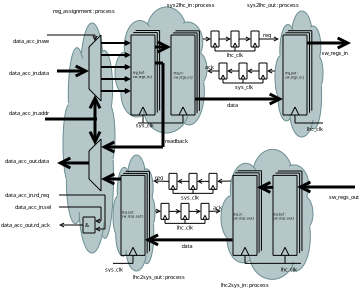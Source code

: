 <?xml version="1.0" encoding="UTF-8"?>
<dia:diagram xmlns:dia="http://www.lysator.liu.se/~alla/dia/">
  <dia:layer name="Background" visible="true" active="true">
    <dia:object type="Cisco - Cloud" version="1" id="O0">
      <dia:attribute name="obj_pos">
        <dia:point val="17.5,-20"/>
      </dia:attribute>
      <dia:attribute name="obj_bb">
        <dia:rectangle val="17.5,-20.0;20.1,-8.5"/>
      </dia:attribute>
      <dia:attribute name="meta">
        <dia:composite type="dict"/>
      </dia:attribute>
      <dia:attribute name="elem_corner">
        <dia:point val="17.5,-20"/>
      </dia:attribute>
      <dia:attribute name="elem_width">
        <dia:real val="2.6"/>
      </dia:attribute>
      <dia:attribute name="elem_height">
        <dia:real val="11.5"/>
      </dia:attribute>
      <dia:attribute name="line_width">
        <dia:real val="0.05"/>
      </dia:attribute>
      <dia:attribute name="line_colour">
        <dia:color val="#000000"/>
      </dia:attribute>
      <dia:attribute name="fill_colour">
        <dia:color val="#ffffff"/>
      </dia:attribute>
      <dia:attribute name="show_background">
        <dia:boolean val="true"/>
      </dia:attribute>
      <dia:attribute name="line_style">
        <dia:enum val="0"/>
        <dia:real val="1"/>
      </dia:attribute>
      <dia:attribute name="flip_horizontal">
        <dia:boolean val="false"/>
      </dia:attribute>
      <dia:attribute name="flip_vertical">
        <dia:boolean val="false"/>
      </dia:attribute>
      <dia:attribute name="subscale">
        <dia:real val="1"/>
      </dia:attribute>
    </dia:object>
    <dia:object type="Cisco - Cloud" version="1" id="O1">
      <dia:attribute name="obj_pos">
        <dia:point val="20,-13.4"/>
      </dia:attribute>
      <dia:attribute name="obj_bb">
        <dia:rectangle val="20.0,-13.4;22.1,-7.6"/>
      </dia:attribute>
      <dia:attribute name="meta">
        <dia:composite type="dict"/>
      </dia:attribute>
      <dia:attribute name="elem_corner">
        <dia:point val="20,-13.4"/>
      </dia:attribute>
      <dia:attribute name="elem_width">
        <dia:real val="2.1"/>
      </dia:attribute>
      <dia:attribute name="elem_height">
        <dia:real val="5.8"/>
      </dia:attribute>
      <dia:attribute name="line_width">
        <dia:real val="0.05"/>
      </dia:attribute>
      <dia:attribute name="line_colour">
        <dia:color val="#000000"/>
      </dia:attribute>
      <dia:attribute name="fill_colour">
        <dia:color val="#ffffff"/>
      </dia:attribute>
      <dia:attribute name="show_background">
        <dia:boolean val="true"/>
      </dia:attribute>
      <dia:attribute name="line_style">
        <dia:enum val="0"/>
        <dia:real val="1"/>
      </dia:attribute>
      <dia:attribute name="flip_horizontal">
        <dia:boolean val="false"/>
      </dia:attribute>
      <dia:attribute name="flip_vertical">
        <dia:boolean val="false"/>
      </dia:attribute>
      <dia:attribute name="subscale">
        <dia:real val="1"/>
      </dia:attribute>
    </dia:object>
    <dia:object type="Cisco - Cloud" version="1" id="O2">
      <dia:attribute name="obj_pos">
        <dia:point val="25.4,-13.682"/>
      </dia:attribute>
      <dia:attribute name="obj_bb">
        <dia:rectangle val="25.4,-13.682;30.0,-7.182"/>
      </dia:attribute>
      <dia:attribute name="meta">
        <dia:composite type="dict"/>
      </dia:attribute>
      <dia:attribute name="elem_corner">
        <dia:point val="25.4,-13.682"/>
      </dia:attribute>
      <dia:attribute name="elem_width">
        <dia:real val="4.6"/>
      </dia:attribute>
      <dia:attribute name="elem_height">
        <dia:real val="6.5"/>
      </dia:attribute>
      <dia:attribute name="line_width">
        <dia:real val="0.05"/>
      </dia:attribute>
      <dia:attribute name="line_colour">
        <dia:color val="#000000"/>
      </dia:attribute>
      <dia:attribute name="fill_colour">
        <dia:color val="#ffffff"/>
      </dia:attribute>
      <dia:attribute name="show_background">
        <dia:boolean val="true"/>
      </dia:attribute>
      <dia:attribute name="line_style">
        <dia:enum val="0"/>
        <dia:real val="1"/>
      </dia:attribute>
      <dia:attribute name="flip_horizontal">
        <dia:boolean val="false"/>
      </dia:attribute>
      <dia:attribute name="flip_vertical">
        <dia:boolean val="false"/>
      </dia:attribute>
      <dia:attribute name="subscale">
        <dia:real val="1"/>
      </dia:attribute>
    </dia:object>
    <dia:object type="Cisco - Cloud" version="1" id="O3">
      <dia:attribute name="obj_pos">
        <dia:point val="28.1,-20.6"/>
      </dia:attribute>
      <dia:attribute name="obj_bb">
        <dia:rectangle val="28.1,-20.6;30.5,-14.3"/>
      </dia:attribute>
      <dia:attribute name="meta">
        <dia:composite type="dict"/>
      </dia:attribute>
      <dia:attribute name="elem_corner">
        <dia:point val="28.1,-20.6"/>
      </dia:attribute>
      <dia:attribute name="elem_width">
        <dia:real val="2.4"/>
      </dia:attribute>
      <dia:attribute name="elem_height">
        <dia:real val="6.3"/>
      </dia:attribute>
      <dia:attribute name="line_width">
        <dia:real val="0.05"/>
      </dia:attribute>
      <dia:attribute name="line_colour">
        <dia:color val="#000000"/>
      </dia:attribute>
      <dia:attribute name="fill_colour">
        <dia:color val="#ffffff"/>
      </dia:attribute>
      <dia:attribute name="show_background">
        <dia:boolean val="true"/>
      </dia:attribute>
      <dia:attribute name="line_style">
        <dia:enum val="0"/>
        <dia:real val="1"/>
      </dia:attribute>
      <dia:attribute name="flip_horizontal">
        <dia:boolean val="false"/>
      </dia:attribute>
      <dia:attribute name="flip_vertical">
        <dia:boolean val="false"/>
      </dia:attribute>
      <dia:attribute name="subscale">
        <dia:real val="1"/>
      </dia:attribute>
    </dia:object>
    <dia:object type="Cisco - Cloud" version="1" id="O4">
      <dia:attribute name="obj_pos">
        <dia:point val="20.1,-20.8"/>
      </dia:attribute>
      <dia:attribute name="obj_bb">
        <dia:rectangle val="20.1,-20.8;24.7,-14.5"/>
      </dia:attribute>
      <dia:attribute name="meta">
        <dia:composite type="dict"/>
      </dia:attribute>
      <dia:attribute name="elem_corner">
        <dia:point val="20.1,-20.8"/>
      </dia:attribute>
      <dia:attribute name="elem_width">
        <dia:real val="4.6"/>
      </dia:attribute>
      <dia:attribute name="elem_height">
        <dia:real val="6.3"/>
      </dia:attribute>
      <dia:attribute name="line_width">
        <dia:real val="0.05"/>
      </dia:attribute>
      <dia:attribute name="line_colour">
        <dia:color val="#000000"/>
      </dia:attribute>
      <dia:attribute name="fill_colour">
        <dia:color val="#ffffff"/>
      </dia:attribute>
      <dia:attribute name="show_background">
        <dia:boolean val="true"/>
      </dia:attribute>
      <dia:attribute name="line_style">
        <dia:enum val="0"/>
        <dia:real val="1"/>
      </dia:attribute>
      <dia:attribute name="flip_horizontal">
        <dia:boolean val="false"/>
      </dia:attribute>
      <dia:attribute name="flip_vertical">
        <dia:boolean val="false"/>
      </dia:attribute>
      <dia:attribute name="subscale">
        <dia:real val="1"/>
      </dia:attribute>
    </dia:object>
    <dia:object type="Standard - Text" version="1" id="O5">
      <dia:attribute name="obj_pos">
        <dia:point val="24.1,-19"/>
      </dia:attribute>
      <dia:attribute name="obj_bb">
        <dia:rectangle val="24.1,-19.595;24.1,-18.848"/>
      </dia:attribute>
      <dia:attribute name="text">
        <dia:composite type="text">
          <dia:attribute name="string">
            <dia:string>##</dia:string>
          </dia:attribute>
          <dia:attribute name="font">
            <dia:font family="sans" style="0" name="Helvetica"/>
          </dia:attribute>
          <dia:attribute name="height">
            <dia:real val="0.8"/>
          </dia:attribute>
          <dia:attribute name="pos">
            <dia:point val="24.1,-19"/>
          </dia:attribute>
          <dia:attribute name="color">
            <dia:color val="#000000"/>
          </dia:attribute>
          <dia:attribute name="alignment">
            <dia:enum val="0"/>
          </dia:attribute>
        </dia:composite>
      </dia:attribute>
      <dia:attribute name="valign">
        <dia:enum val="3"/>
      </dia:attribute>
    </dia:object>
    <dia:object type="Standard - Text" version="1" id="O6">
      <dia:attribute name="obj_pos">
        <dia:point val="24.5,-18.6"/>
      </dia:attribute>
      <dia:attribute name="obj_bb">
        <dia:rectangle val="24.5,-19.195;24.5,-18.448"/>
      </dia:attribute>
      <dia:attribute name="text">
        <dia:composite type="text">
          <dia:attribute name="string">
            <dia:string>##</dia:string>
          </dia:attribute>
          <dia:attribute name="font">
            <dia:font family="sans" style="0" name="Helvetica"/>
          </dia:attribute>
          <dia:attribute name="height">
            <dia:real val="0.8"/>
          </dia:attribute>
          <dia:attribute name="pos">
            <dia:point val="24.5,-18.6"/>
          </dia:attribute>
          <dia:attribute name="color">
            <dia:color val="#000000"/>
          </dia:attribute>
          <dia:attribute name="alignment">
            <dia:enum val="0"/>
          </dia:attribute>
        </dia:composite>
      </dia:attribute>
      <dia:attribute name="valign">
        <dia:enum val="3"/>
      </dia:attribute>
    </dia:object>
    <dia:object type="Standard - Text" version="1" id="O7">
      <dia:attribute name="obj_pos">
        <dia:point val="30.1,-18.6"/>
      </dia:attribute>
      <dia:attribute name="obj_bb">
        <dia:rectangle val="30.1,-19.195;30.1,-18.448"/>
      </dia:attribute>
      <dia:attribute name="text">
        <dia:composite type="text">
          <dia:attribute name="string">
            <dia:string>##</dia:string>
          </dia:attribute>
          <dia:attribute name="font">
            <dia:font family="sans" style="0" name="Helvetica"/>
          </dia:attribute>
          <dia:attribute name="height">
            <dia:real val="0.8"/>
          </dia:attribute>
          <dia:attribute name="pos">
            <dia:point val="30.1,-18.6"/>
          </dia:attribute>
          <dia:attribute name="color">
            <dia:color val="#000000"/>
          </dia:attribute>
          <dia:attribute name="alignment">
            <dia:enum val="0"/>
          </dia:attribute>
        </dia:composite>
      </dia:attribute>
      <dia:attribute name="valign">
        <dia:enum val="3"/>
      </dia:attribute>
    </dia:object>
    <dia:object type="Standard - Line" version="0" id="O8">
      <dia:attribute name="obj_pos">
        <dia:point val="20.9,-19.4"/>
      </dia:attribute>
      <dia:attribute name="obj_bb">
        <dia:rectangle val="20.875,-19.425;20.925,-15.375"/>
      </dia:attribute>
      <dia:attribute name="conn_endpoints">
        <dia:point val="20.9,-19.4"/>
        <dia:point val="20.9,-15.4"/>
      </dia:attribute>
      <dia:attribute name="numcp">
        <dia:int val="1"/>
      </dia:attribute>
      <dia:attribute name="line_width">
        <dia:real val="0.05"/>
      </dia:attribute>
    </dia:object>
    <dia:object type="Standard - Line" version="0" id="O9">
      <dia:attribute name="obj_pos">
        <dia:point val="22.1,-19.4"/>
      </dia:attribute>
      <dia:attribute name="obj_bb">
        <dia:rectangle val="22.075,-19.425;22.125,-15.375"/>
      </dia:attribute>
      <dia:attribute name="conn_endpoints">
        <dia:point val="22.1,-19.4"/>
        <dia:point val="22.1,-15.4"/>
      </dia:attribute>
      <dia:attribute name="numcp">
        <dia:int val="1"/>
      </dia:attribute>
      <dia:attribute name="line_width">
        <dia:real val="0.05"/>
      </dia:attribute>
    </dia:object>
    <dia:object type="Standard - Line" version="0" id="O10">
      <dia:attribute name="obj_pos">
        <dia:point val="22.1,-19.4"/>
      </dia:attribute>
      <dia:attribute name="obj_bb">
        <dia:rectangle val="20.875,-19.425;22.125,-19.375"/>
      </dia:attribute>
      <dia:attribute name="conn_endpoints">
        <dia:point val="22.1,-19.4"/>
        <dia:point val="20.9,-19.4"/>
      </dia:attribute>
      <dia:attribute name="numcp">
        <dia:int val="1"/>
      </dia:attribute>
      <dia:attribute name="line_width">
        <dia:real val="0.05"/>
      </dia:attribute>
    </dia:object>
    <dia:object type="Standard - Line" version="0" id="O11">
      <dia:attribute name="obj_pos">
        <dia:point val="22.1,-15.4"/>
      </dia:attribute>
      <dia:attribute name="obj_bb">
        <dia:rectangle val="20.875,-15.425;22.125,-15.375"/>
      </dia:attribute>
      <dia:attribute name="conn_endpoints">
        <dia:point val="22.1,-15.4"/>
        <dia:point val="20.9,-15.4"/>
      </dia:attribute>
      <dia:attribute name="numcp">
        <dia:int val="1"/>
      </dia:attribute>
      <dia:attribute name="line_width">
        <dia:real val="0.05"/>
      </dia:attribute>
    </dia:object>
    <dia:object type="Standard - Line" version="0" id="O12">
      <dia:attribute name="obj_pos">
        <dia:point val="21.5,-15.8"/>
      </dia:attribute>
      <dia:attribute name="obj_bb">
        <dia:rectangle val="21.267,-15.834;21.534,-15.367"/>
      </dia:attribute>
      <dia:attribute name="conn_endpoints">
        <dia:point val="21.5,-15.8"/>
        <dia:point val="21.3,-15.4"/>
      </dia:attribute>
      <dia:attribute name="numcp">
        <dia:int val="1"/>
      </dia:attribute>
      <dia:attribute name="line_width">
        <dia:real val="0.05"/>
      </dia:attribute>
    </dia:object>
    <dia:object type="Standard - Line" version="0" id="O13">
      <dia:attribute name="obj_pos">
        <dia:point val="21.5,-15.8"/>
      </dia:attribute>
      <dia:attribute name="obj_bb">
        <dia:rectangle val="21.466,-15.834;21.733,-15.367"/>
      </dia:attribute>
      <dia:attribute name="conn_endpoints">
        <dia:point val="21.5,-15.8"/>
        <dia:point val="21.7,-15.4"/>
      </dia:attribute>
      <dia:attribute name="numcp">
        <dia:int val="1"/>
      </dia:attribute>
      <dia:attribute name="line_width">
        <dia:real val="0.05"/>
      </dia:attribute>
    </dia:object>
    <dia:object type="Standard - Line" version="0" id="O14">
      <dia:attribute name="obj_pos">
        <dia:point val="22.9,-19.4"/>
      </dia:attribute>
      <dia:attribute name="obj_bb">
        <dia:rectangle val="22.875,-19.425;22.925,-15.375"/>
      </dia:attribute>
      <dia:attribute name="conn_endpoints">
        <dia:point val="22.9,-19.4"/>
        <dia:point val="22.9,-15.4"/>
      </dia:attribute>
      <dia:attribute name="numcp">
        <dia:int val="1"/>
      </dia:attribute>
      <dia:attribute name="line_width">
        <dia:real val="0.05"/>
      </dia:attribute>
    </dia:object>
    <dia:object type="Standard - Line" version="0" id="O15">
      <dia:attribute name="obj_pos">
        <dia:point val="24.1,-19.4"/>
      </dia:attribute>
      <dia:attribute name="obj_bb">
        <dia:rectangle val="24.075,-19.425;24.125,-15.375"/>
      </dia:attribute>
      <dia:attribute name="conn_endpoints">
        <dia:point val="24.1,-19.4"/>
        <dia:point val="24.1,-15.4"/>
      </dia:attribute>
      <dia:attribute name="numcp">
        <dia:int val="1"/>
      </dia:attribute>
      <dia:attribute name="line_width">
        <dia:real val="0.05"/>
      </dia:attribute>
    </dia:object>
    <dia:object type="Standard - Line" version="0" id="O16">
      <dia:attribute name="obj_pos">
        <dia:point val="24.1,-19.4"/>
      </dia:attribute>
      <dia:attribute name="obj_bb">
        <dia:rectangle val="22.875,-19.425;24.125,-19.375"/>
      </dia:attribute>
      <dia:attribute name="conn_endpoints">
        <dia:point val="24.1,-19.4"/>
        <dia:point val="22.9,-19.4"/>
      </dia:attribute>
      <dia:attribute name="numcp">
        <dia:int val="1"/>
      </dia:attribute>
      <dia:attribute name="line_width">
        <dia:real val="0.05"/>
      </dia:attribute>
    </dia:object>
    <dia:object type="Standard - Line" version="0" id="O17">
      <dia:attribute name="obj_pos">
        <dia:point val="24.1,-15.4"/>
      </dia:attribute>
      <dia:attribute name="obj_bb">
        <dia:rectangle val="22.875,-15.425;24.125,-15.375"/>
      </dia:attribute>
      <dia:attribute name="conn_endpoints">
        <dia:point val="24.1,-15.4"/>
        <dia:point val="22.9,-15.4"/>
      </dia:attribute>
      <dia:attribute name="numcp">
        <dia:int val="1"/>
      </dia:attribute>
      <dia:attribute name="line_width">
        <dia:real val="0.05"/>
      </dia:attribute>
    </dia:object>
    <dia:object type="Standard - Line" version="0" id="O18">
      <dia:attribute name="obj_pos">
        <dia:point val="23.5,-15.8"/>
      </dia:attribute>
      <dia:attribute name="obj_bb">
        <dia:rectangle val="23.267,-15.834;23.534,-15.367"/>
      </dia:attribute>
      <dia:attribute name="conn_endpoints">
        <dia:point val="23.5,-15.8"/>
        <dia:point val="23.3,-15.4"/>
      </dia:attribute>
      <dia:attribute name="numcp">
        <dia:int val="1"/>
      </dia:attribute>
      <dia:attribute name="line_width">
        <dia:real val="0.05"/>
      </dia:attribute>
    </dia:object>
    <dia:object type="Standard - Line" version="0" id="O19">
      <dia:attribute name="obj_pos">
        <dia:point val="23.5,-15.8"/>
      </dia:attribute>
      <dia:attribute name="obj_bb">
        <dia:rectangle val="23.466,-15.834;23.733,-15.367"/>
      </dia:attribute>
      <dia:attribute name="conn_endpoints">
        <dia:point val="23.5,-15.8"/>
        <dia:point val="23.7,-15.4"/>
      </dia:attribute>
      <dia:attribute name="numcp">
        <dia:int val="1"/>
      </dia:attribute>
      <dia:attribute name="line_width">
        <dia:real val="0.05"/>
      </dia:attribute>
    </dia:object>
    <dia:object type="Standard - Line" version="0" id="O20">
      <dia:attribute name="obj_pos">
        <dia:point val="28.5,-19.4"/>
      </dia:attribute>
      <dia:attribute name="obj_bb">
        <dia:rectangle val="28.475,-19.425;28.525,-15.375"/>
      </dia:attribute>
      <dia:attribute name="conn_endpoints">
        <dia:point val="28.5,-19.4"/>
        <dia:point val="28.5,-15.4"/>
      </dia:attribute>
      <dia:attribute name="numcp">
        <dia:int val="1"/>
      </dia:attribute>
      <dia:attribute name="line_width">
        <dia:real val="0.05"/>
      </dia:attribute>
    </dia:object>
    <dia:object type="Standard - Line" version="0" id="O21">
      <dia:attribute name="obj_pos">
        <dia:point val="29.7,-19.4"/>
      </dia:attribute>
      <dia:attribute name="obj_bb">
        <dia:rectangle val="29.675,-19.425;29.725,-15.375"/>
      </dia:attribute>
      <dia:attribute name="conn_endpoints">
        <dia:point val="29.7,-19.4"/>
        <dia:point val="29.7,-15.4"/>
      </dia:attribute>
      <dia:attribute name="numcp">
        <dia:int val="1"/>
      </dia:attribute>
      <dia:attribute name="line_width">
        <dia:real val="0.05"/>
      </dia:attribute>
    </dia:object>
    <dia:object type="Standard - Line" version="0" id="O22">
      <dia:attribute name="obj_pos">
        <dia:point val="29.7,-19.4"/>
      </dia:attribute>
      <dia:attribute name="obj_bb">
        <dia:rectangle val="28.475,-19.425;29.725,-19.375"/>
      </dia:attribute>
      <dia:attribute name="conn_endpoints">
        <dia:point val="29.7,-19.4"/>
        <dia:point val="28.5,-19.4"/>
      </dia:attribute>
      <dia:attribute name="numcp">
        <dia:int val="1"/>
      </dia:attribute>
      <dia:attribute name="line_width">
        <dia:real val="0.05"/>
      </dia:attribute>
    </dia:object>
    <dia:object type="Standard - Line" version="0" id="O23">
      <dia:attribute name="obj_pos">
        <dia:point val="29.7,-15.4"/>
      </dia:attribute>
      <dia:attribute name="obj_bb">
        <dia:rectangle val="28.475,-15.425;29.725,-15.375"/>
      </dia:attribute>
      <dia:attribute name="conn_endpoints">
        <dia:point val="29.7,-15.4"/>
        <dia:point val="28.5,-15.4"/>
      </dia:attribute>
      <dia:attribute name="numcp">
        <dia:int val="1"/>
      </dia:attribute>
      <dia:attribute name="line_width">
        <dia:real val="0.05"/>
      </dia:attribute>
    </dia:object>
    <dia:object type="Standard - Line" version="0" id="O24">
      <dia:attribute name="obj_pos">
        <dia:point val="29.1,-15.8"/>
      </dia:attribute>
      <dia:attribute name="obj_bb">
        <dia:rectangle val="28.866,-15.834;29.134,-15.367"/>
      </dia:attribute>
      <dia:attribute name="conn_endpoints">
        <dia:point val="29.1,-15.8"/>
        <dia:point val="28.9,-15.4"/>
      </dia:attribute>
      <dia:attribute name="numcp">
        <dia:int val="1"/>
      </dia:attribute>
      <dia:attribute name="line_width">
        <dia:real val="0.05"/>
      </dia:attribute>
    </dia:object>
    <dia:object type="Standard - Line" version="0" id="O25">
      <dia:attribute name="obj_pos">
        <dia:point val="29.1,-15.8"/>
      </dia:attribute>
      <dia:attribute name="obj_bb">
        <dia:rectangle val="29.067,-15.834;29.334,-15.367"/>
      </dia:attribute>
      <dia:attribute name="conn_endpoints">
        <dia:point val="29.1,-15.8"/>
        <dia:point val="29.3,-15.4"/>
      </dia:attribute>
      <dia:attribute name="numcp">
        <dia:int val="1"/>
      </dia:attribute>
      <dia:attribute name="line_width">
        <dia:real val="0.05"/>
      </dia:attribute>
    </dia:object>
    <dia:object type="Standard - Line" version="0" id="O26">
      <dia:attribute name="obj_pos">
        <dia:point val="25,-18.8"/>
      </dia:attribute>
      <dia:attribute name="obj_bb">
        <dia:rectangle val="24.966,-19.034;25.134,-18.767"/>
      </dia:attribute>
      <dia:attribute name="conn_endpoints">
        <dia:point val="25,-18.8"/>
        <dia:point val="25.1,-19"/>
      </dia:attribute>
      <dia:attribute name="numcp">
        <dia:int val="1"/>
      </dia:attribute>
      <dia:attribute name="line_width">
        <dia:real val="0.05"/>
      </dia:attribute>
    </dia:object>
    <dia:object type="Standard - Line" version="0" id="O27">
      <dia:attribute name="obj_pos">
        <dia:point val="25.2,-18.8"/>
      </dia:attribute>
      <dia:attribute name="obj_bb">
        <dia:rectangle val="25.067,-19.034;25.233,-18.767"/>
      </dia:attribute>
      <dia:attribute name="conn_endpoints">
        <dia:point val="25.2,-18.8"/>
        <dia:point val="25.1,-19"/>
      </dia:attribute>
      <dia:attribute name="numcp">
        <dia:int val="1"/>
      </dia:attribute>
      <dia:attribute name="line_width">
        <dia:real val="0.05"/>
      </dia:attribute>
    </dia:object>
    <dia:object type="Standard - Line" version="0" id="O28">
      <dia:attribute name="obj_pos">
        <dia:point val="24.9,-18.8"/>
      </dia:attribute>
      <dia:attribute name="obj_bb">
        <dia:rectangle val="24.875,-18.825;25.325,-18.775"/>
      </dia:attribute>
      <dia:attribute name="conn_endpoints">
        <dia:point val="24.9,-18.8"/>
        <dia:point val="25.3,-18.8"/>
      </dia:attribute>
      <dia:attribute name="numcp">
        <dia:int val="1"/>
      </dia:attribute>
      <dia:attribute name="line_width">
        <dia:real val="0.05"/>
      </dia:attribute>
    </dia:object>
    <dia:object type="Standard - Line" version="0" id="O29">
      <dia:attribute name="obj_pos">
        <dia:point val="24.9,-19.6"/>
      </dia:attribute>
      <dia:attribute name="obj_bb">
        <dia:rectangle val="24.875,-19.625;24.925,-18.775"/>
      </dia:attribute>
      <dia:attribute name="conn_endpoints">
        <dia:point val="24.9,-19.6"/>
        <dia:point val="24.9,-18.8"/>
      </dia:attribute>
      <dia:attribute name="numcp">
        <dia:int val="1"/>
      </dia:attribute>
      <dia:attribute name="line_width">
        <dia:real val="0.05"/>
      </dia:attribute>
    </dia:object>
    <dia:object type="Standard - Line" version="0" id="O30">
      <dia:attribute name="obj_pos">
        <dia:point val="25.3,-19.6"/>
      </dia:attribute>
      <dia:attribute name="obj_bb">
        <dia:rectangle val="24.875,-19.625;25.325,-19.575"/>
      </dia:attribute>
      <dia:attribute name="conn_endpoints">
        <dia:point val="25.3,-19.6"/>
        <dia:point val="24.9,-19.6"/>
      </dia:attribute>
      <dia:attribute name="numcp">
        <dia:int val="1"/>
      </dia:attribute>
      <dia:attribute name="line_width">
        <dia:real val="0.05"/>
      </dia:attribute>
    </dia:object>
    <dia:object type="Standard - Line" version="0" id="O31">
      <dia:attribute name="obj_pos">
        <dia:point val="25.3,-19.6"/>
      </dia:attribute>
      <dia:attribute name="obj_bb">
        <dia:rectangle val="25.275,-19.625;25.325,-18.775"/>
      </dia:attribute>
      <dia:attribute name="conn_endpoints">
        <dia:point val="25.3,-19.6"/>
        <dia:point val="25.3,-18.8"/>
      </dia:attribute>
      <dia:attribute name="numcp">
        <dia:int val="1"/>
      </dia:attribute>
      <dia:attribute name="line_width">
        <dia:real val="0.05"/>
      </dia:attribute>
    </dia:object>
    <dia:object type="Standard - Line" version="0" id="O32">
      <dia:attribute name="obj_pos">
        <dia:point val="26,-18.8"/>
      </dia:attribute>
      <dia:attribute name="obj_bb">
        <dia:rectangle val="25.966,-19.034;26.134,-18.767"/>
      </dia:attribute>
      <dia:attribute name="conn_endpoints">
        <dia:point val="26,-18.8"/>
        <dia:point val="26.1,-19"/>
      </dia:attribute>
      <dia:attribute name="numcp">
        <dia:int val="1"/>
      </dia:attribute>
      <dia:attribute name="line_width">
        <dia:real val="0.05"/>
      </dia:attribute>
    </dia:object>
    <dia:object type="Standard - Line" version="0" id="O33">
      <dia:attribute name="obj_pos">
        <dia:point val="26.2,-18.8"/>
      </dia:attribute>
      <dia:attribute name="obj_bb">
        <dia:rectangle val="26.067,-19.034;26.233,-18.767"/>
      </dia:attribute>
      <dia:attribute name="conn_endpoints">
        <dia:point val="26.2,-18.8"/>
        <dia:point val="26.1,-19"/>
      </dia:attribute>
      <dia:attribute name="numcp">
        <dia:int val="1"/>
      </dia:attribute>
      <dia:attribute name="line_width">
        <dia:real val="0.05"/>
      </dia:attribute>
    </dia:object>
    <dia:object type="Standard - Line" version="0" id="O34">
      <dia:attribute name="obj_pos">
        <dia:point val="25.9,-18.8"/>
      </dia:attribute>
      <dia:attribute name="obj_bb">
        <dia:rectangle val="25.875,-18.825;26.325,-18.775"/>
      </dia:attribute>
      <dia:attribute name="conn_endpoints">
        <dia:point val="25.9,-18.8"/>
        <dia:point val="26.3,-18.8"/>
      </dia:attribute>
      <dia:attribute name="numcp">
        <dia:int val="1"/>
      </dia:attribute>
      <dia:attribute name="line_width">
        <dia:real val="0.05"/>
      </dia:attribute>
    </dia:object>
    <dia:object type="Standard - Line" version="0" id="O35">
      <dia:attribute name="obj_pos">
        <dia:point val="25.9,-19.6"/>
      </dia:attribute>
      <dia:attribute name="obj_bb">
        <dia:rectangle val="25.875,-19.625;25.925,-18.775"/>
      </dia:attribute>
      <dia:attribute name="conn_endpoints">
        <dia:point val="25.9,-19.6"/>
        <dia:point val="25.9,-18.8"/>
      </dia:attribute>
      <dia:attribute name="numcp">
        <dia:int val="1"/>
      </dia:attribute>
      <dia:attribute name="line_width">
        <dia:real val="0.05"/>
      </dia:attribute>
    </dia:object>
    <dia:object type="Standard - Line" version="0" id="O36">
      <dia:attribute name="obj_pos">
        <dia:point val="26.3,-19.6"/>
      </dia:attribute>
      <dia:attribute name="obj_bb">
        <dia:rectangle val="25.875,-19.625;26.325,-19.575"/>
      </dia:attribute>
      <dia:attribute name="conn_endpoints">
        <dia:point val="26.3,-19.6"/>
        <dia:point val="25.9,-19.6"/>
      </dia:attribute>
      <dia:attribute name="numcp">
        <dia:int val="1"/>
      </dia:attribute>
      <dia:attribute name="line_width">
        <dia:real val="0.05"/>
      </dia:attribute>
    </dia:object>
    <dia:object type="Standard - Line" version="0" id="O37">
      <dia:attribute name="obj_pos">
        <dia:point val="26.3,-19.6"/>
      </dia:attribute>
      <dia:attribute name="obj_bb">
        <dia:rectangle val="26.275,-19.625;26.325,-18.775"/>
      </dia:attribute>
      <dia:attribute name="conn_endpoints">
        <dia:point val="26.3,-19.6"/>
        <dia:point val="26.3,-18.8"/>
      </dia:attribute>
      <dia:attribute name="numcp">
        <dia:int val="1"/>
      </dia:attribute>
      <dia:attribute name="line_width">
        <dia:real val="0.05"/>
      </dia:attribute>
      <dia:attribute name="line_style">
        <dia:enum val="1"/>
      </dia:attribute>
    </dia:object>
    <dia:object type="Standard - Line" version="0" id="O38">
      <dia:attribute name="obj_pos">
        <dia:point val="27,-18.8"/>
      </dia:attribute>
      <dia:attribute name="obj_bb">
        <dia:rectangle val="26.966,-19.034;27.134,-18.767"/>
      </dia:attribute>
      <dia:attribute name="conn_endpoints">
        <dia:point val="27,-18.8"/>
        <dia:point val="27.1,-19"/>
      </dia:attribute>
      <dia:attribute name="numcp">
        <dia:int val="1"/>
      </dia:attribute>
      <dia:attribute name="line_width">
        <dia:real val="0.05"/>
      </dia:attribute>
    </dia:object>
    <dia:object type="Standard - Line" version="0" id="O39">
      <dia:attribute name="obj_pos">
        <dia:point val="27.2,-18.8"/>
      </dia:attribute>
      <dia:attribute name="obj_bb">
        <dia:rectangle val="27.067,-19.034;27.233,-18.767"/>
      </dia:attribute>
      <dia:attribute name="conn_endpoints">
        <dia:point val="27.2,-18.8"/>
        <dia:point val="27.1,-19"/>
      </dia:attribute>
      <dia:attribute name="numcp">
        <dia:int val="1"/>
      </dia:attribute>
      <dia:attribute name="line_width">
        <dia:real val="0.05"/>
      </dia:attribute>
    </dia:object>
    <dia:object type="Standard - Line" version="0" id="O40">
      <dia:attribute name="obj_pos">
        <dia:point val="26.9,-18.8"/>
      </dia:attribute>
      <dia:attribute name="obj_bb">
        <dia:rectangle val="26.875,-18.825;27.325,-18.775"/>
      </dia:attribute>
      <dia:attribute name="conn_endpoints">
        <dia:point val="26.9,-18.8"/>
        <dia:point val="27.3,-18.8"/>
      </dia:attribute>
      <dia:attribute name="numcp">
        <dia:int val="1"/>
      </dia:attribute>
      <dia:attribute name="line_width">
        <dia:real val="0.05"/>
      </dia:attribute>
    </dia:object>
    <dia:object type="Standard - Line" version="0" id="O41">
      <dia:attribute name="obj_pos">
        <dia:point val="26.9,-19.6"/>
      </dia:attribute>
      <dia:attribute name="obj_bb">
        <dia:rectangle val="26.875,-19.625;26.925,-18.775"/>
      </dia:attribute>
      <dia:attribute name="conn_endpoints">
        <dia:point val="26.9,-19.6"/>
        <dia:point val="26.9,-18.8"/>
      </dia:attribute>
      <dia:attribute name="numcp">
        <dia:int val="1"/>
      </dia:attribute>
      <dia:attribute name="line_width">
        <dia:real val="0.05"/>
      </dia:attribute>
    </dia:object>
    <dia:object type="Standard - Line" version="0" id="O42">
      <dia:attribute name="obj_pos">
        <dia:point val="27.3,-19.6"/>
      </dia:attribute>
      <dia:attribute name="obj_bb">
        <dia:rectangle val="26.875,-19.625;27.325,-19.575"/>
      </dia:attribute>
      <dia:attribute name="conn_endpoints">
        <dia:point val="27.3,-19.6"/>
        <dia:point val="26.9,-19.6"/>
      </dia:attribute>
      <dia:attribute name="numcp">
        <dia:int val="1"/>
      </dia:attribute>
      <dia:attribute name="line_width">
        <dia:real val="0.05"/>
      </dia:attribute>
    </dia:object>
    <dia:object type="Standard - Line" version="0" id="O43">
      <dia:attribute name="obj_pos">
        <dia:point val="27.3,-19.6"/>
      </dia:attribute>
      <dia:attribute name="obj_bb">
        <dia:rectangle val="27.275,-19.625;27.325,-18.775"/>
      </dia:attribute>
      <dia:attribute name="conn_endpoints">
        <dia:point val="27.3,-19.6"/>
        <dia:point val="27.3,-18.8"/>
      </dia:attribute>
      <dia:attribute name="numcp">
        <dia:int val="1"/>
      </dia:attribute>
      <dia:attribute name="line_width">
        <dia:real val="0.05"/>
      </dia:attribute>
    </dia:object>
    <dia:object type="Standard - Line" version="0" id="O44">
      <dia:attribute name="obj_pos">
        <dia:point val="24.5,-19.2"/>
      </dia:attribute>
      <dia:attribute name="obj_bb">
        <dia:rectangle val="24.475,-19.34;24.956,-19.059"/>
      </dia:attribute>
      <dia:attribute name="conn_endpoints">
        <dia:point val="24.5,-19.2"/>
        <dia:point val="24.9,-19.2"/>
      </dia:attribute>
      <dia:attribute name="numcp">
        <dia:int val="1"/>
      </dia:attribute>
      <dia:attribute name="line_width">
        <dia:real val="0.05"/>
      </dia:attribute>
      <dia:attribute name="end_arrow">
        <dia:enum val="1"/>
      </dia:attribute>
      <dia:attribute name="end_arrow_length">
        <dia:real val="0.2"/>
      </dia:attribute>
      <dia:attribute name="end_arrow_width">
        <dia:real val="0.2"/>
      </dia:attribute>
      <dia:connections>
        <dia:connection handle="1" to="O29" connection="0"/>
      </dia:connections>
    </dia:object>
    <dia:object type="Standard - Line" version="0" id="O45">
      <dia:attribute name="obj_pos">
        <dia:point val="25.3,-19.2"/>
      </dia:attribute>
      <dia:attribute name="obj_bb">
        <dia:rectangle val="25.275,-19.34;25.956,-19.059"/>
      </dia:attribute>
      <dia:attribute name="conn_endpoints">
        <dia:point val="25.3,-19.2"/>
        <dia:point val="25.9,-19.2"/>
      </dia:attribute>
      <dia:attribute name="numcp">
        <dia:int val="1"/>
      </dia:attribute>
      <dia:attribute name="line_width">
        <dia:real val="0.05"/>
      </dia:attribute>
      <dia:attribute name="end_arrow">
        <dia:enum val="1"/>
      </dia:attribute>
      <dia:attribute name="end_arrow_length">
        <dia:real val="0.2"/>
      </dia:attribute>
      <dia:attribute name="end_arrow_width">
        <dia:real val="0.2"/>
      </dia:attribute>
      <dia:connections>
        <dia:connection handle="0" to="O31" connection="0"/>
        <dia:connection handle="1" to="O35" connection="0"/>
      </dia:connections>
    </dia:object>
    <dia:object type="Standard - Line" version="0" id="O46">
      <dia:attribute name="obj_pos">
        <dia:point val="26.3,-19.2"/>
      </dia:attribute>
      <dia:attribute name="obj_bb">
        <dia:rectangle val="26.275,-19.34;26.956,-19.059"/>
      </dia:attribute>
      <dia:attribute name="conn_endpoints">
        <dia:point val="26.3,-19.2"/>
        <dia:point val="26.9,-19.2"/>
      </dia:attribute>
      <dia:attribute name="numcp">
        <dia:int val="1"/>
      </dia:attribute>
      <dia:attribute name="line_width">
        <dia:real val="0.05"/>
      </dia:attribute>
      <dia:attribute name="end_arrow">
        <dia:enum val="1"/>
      </dia:attribute>
      <dia:attribute name="end_arrow_length">
        <dia:real val="0.2"/>
      </dia:attribute>
      <dia:attribute name="end_arrow_width">
        <dia:real val="0.2"/>
      </dia:attribute>
      <dia:connections>
        <dia:connection handle="0" to="O37" connection="0"/>
        <dia:connection handle="1" to="O41" connection="0"/>
      </dia:connections>
    </dia:object>
    <dia:object type="Standard - Line" version="0" id="O47">
      <dia:attribute name="obj_pos">
        <dia:point val="27.3,-19.2"/>
      </dia:attribute>
      <dia:attribute name="obj_bb">
        <dia:rectangle val="27.275,-19.34;28.356,-19.059"/>
      </dia:attribute>
      <dia:attribute name="conn_endpoints">
        <dia:point val="27.3,-19.2"/>
        <dia:point val="28.3,-19.2"/>
      </dia:attribute>
      <dia:attribute name="numcp">
        <dia:int val="1"/>
      </dia:attribute>
      <dia:attribute name="line_width">
        <dia:real val="0.05"/>
      </dia:attribute>
      <dia:attribute name="end_arrow">
        <dia:enum val="1"/>
      </dia:attribute>
      <dia:attribute name="end_arrow_length">
        <dia:real val="0.2"/>
      </dia:attribute>
      <dia:attribute name="end_arrow_width">
        <dia:real val="0.2"/>
      </dia:attribute>
      <dia:connections>
        <dia:connection handle="0" to="O43" connection="0"/>
      </dia:connections>
    </dia:object>
    <dia:object type="Standard - Line" version="0" id="O48">
      <dia:attribute name="obj_pos">
        <dia:point val="21.246,-15.002"/>
      </dia:attribute>
      <dia:attribute name="obj_bb">
        <dia:rectangle val="21.221,-15.027;23.525,-14.975"/>
      </dia:attribute>
      <dia:attribute name="conn_endpoints">
        <dia:point val="21.246,-15.002"/>
        <dia:point val="23.5,-15"/>
      </dia:attribute>
      <dia:attribute name="numcp">
        <dia:int val="1"/>
      </dia:attribute>
      <dia:attribute name="line_width">
        <dia:real val="0.05"/>
      </dia:attribute>
    </dia:object>
    <dia:object type="Standard - Line" version="0" id="O49">
      <dia:attribute name="obj_pos">
        <dia:point val="23.5,-15.4"/>
      </dia:attribute>
      <dia:attribute name="obj_bb">
        <dia:rectangle val="23.475,-15.425;23.525,-14.975"/>
      </dia:attribute>
      <dia:attribute name="conn_endpoints">
        <dia:point val="23.5,-15.4"/>
        <dia:point val="23.5,-15"/>
      </dia:attribute>
      <dia:attribute name="numcp">
        <dia:int val="1"/>
      </dia:attribute>
      <dia:attribute name="line_width">
        <dia:real val="0.05"/>
      </dia:attribute>
      <dia:connections>
        <dia:connection handle="0" to="O17" connection="0"/>
      </dia:connections>
    </dia:object>
    <dia:object type="Standard - Line" version="0" id="O50">
      <dia:attribute name="obj_pos">
        <dia:point val="21.5,-15.4"/>
      </dia:attribute>
      <dia:attribute name="obj_bb">
        <dia:rectangle val="21.475,-15.425;21.525,-14.975"/>
      </dia:attribute>
      <dia:attribute name="conn_endpoints">
        <dia:point val="21.5,-15.4"/>
        <dia:point val="21.5,-15"/>
      </dia:attribute>
      <dia:attribute name="numcp">
        <dia:int val="1"/>
      </dia:attribute>
      <dia:attribute name="line_width">
        <dia:real val="0.05"/>
      </dia:attribute>
      <dia:connections>
        <dia:connection handle="0" to="O11" connection="0"/>
      </dia:connections>
    </dia:object>
    <dia:object type="Standard - Line" version="0" id="O51">
      <dia:attribute name="obj_pos">
        <dia:point val="25.1,-18.8"/>
      </dia:attribute>
      <dia:attribute name="obj_bb">
        <dia:rectangle val="25.075,-18.825;25.125,-18.575"/>
      </dia:attribute>
      <dia:attribute name="conn_endpoints">
        <dia:point val="25.1,-18.8"/>
        <dia:point val="25.1,-18.6"/>
      </dia:attribute>
      <dia:attribute name="numcp">
        <dia:int val="1"/>
      </dia:attribute>
      <dia:attribute name="line_width">
        <dia:real val="0.05"/>
      </dia:attribute>
      <dia:connections>
        <dia:connection handle="0" to="O28" connection="0"/>
      </dia:connections>
    </dia:object>
    <dia:object type="Standard - Line" version="0" id="O52">
      <dia:attribute name="obj_pos">
        <dia:point val="25.1,-18.6"/>
      </dia:attribute>
      <dia:attribute name="obj_bb">
        <dia:rectangle val="25.075,-18.625;27.125,-18.575"/>
      </dia:attribute>
      <dia:attribute name="conn_endpoints">
        <dia:point val="25.1,-18.6"/>
        <dia:point val="27.1,-18.6"/>
      </dia:attribute>
      <dia:attribute name="numcp">
        <dia:int val="1"/>
      </dia:attribute>
      <dia:attribute name="line_width">
        <dia:real val="0.05"/>
      </dia:attribute>
    </dia:object>
    <dia:object type="Standard - Line" version="0" id="O53">
      <dia:attribute name="obj_pos">
        <dia:point val="26.1,-18.8"/>
      </dia:attribute>
      <dia:attribute name="obj_bb">
        <dia:rectangle val="26.075,-18.825;26.125,-18.575"/>
      </dia:attribute>
      <dia:attribute name="conn_endpoints">
        <dia:point val="26.1,-18.8"/>
        <dia:point val="26.1,-18.6"/>
      </dia:attribute>
      <dia:attribute name="numcp">
        <dia:int val="1"/>
      </dia:attribute>
      <dia:attribute name="line_width">
        <dia:real val="0.05"/>
      </dia:attribute>
      <dia:connections>
        <dia:connection handle="0" to="O34" connection="0"/>
        <dia:connection handle="1" to="O52" connection="0"/>
      </dia:connections>
    </dia:object>
    <dia:object type="Standard - Line" version="0" id="O54">
      <dia:attribute name="obj_pos">
        <dia:point val="27.1,-18.8"/>
      </dia:attribute>
      <dia:attribute name="obj_bb">
        <dia:rectangle val="27.075,-18.825;27.125,-18.575"/>
      </dia:attribute>
      <dia:attribute name="conn_endpoints">
        <dia:point val="27.1,-18.8"/>
        <dia:point val="27.1,-18.6"/>
      </dia:attribute>
      <dia:attribute name="numcp">
        <dia:int val="1"/>
      </dia:attribute>
      <dia:attribute name="line_width">
        <dia:real val="0.05"/>
      </dia:attribute>
      <dia:connections>
        <dia:connection handle="0" to="O40" connection="0"/>
      </dia:connections>
    </dia:object>
    <dia:object type="Standard - Text" version="1" id="O55">
      <dia:attribute name="obj_pos">
        <dia:point val="25.7,-18.3"/>
      </dia:attribute>
      <dia:attribute name="obj_bb">
        <dia:rectangle val="25.7,-18.56;26.64,-18.233"/>
      </dia:attribute>
      <dia:attribute name="text">
        <dia:composite type="text">
          <dia:attribute name="string">
            <dia:string>#lhc_clk#</dia:string>
          </dia:attribute>
          <dia:attribute name="font">
            <dia:font family="sans" style="0" name="Helvetica"/>
          </dia:attribute>
          <dia:attribute name="height">
            <dia:real val="0.349"/>
          </dia:attribute>
          <dia:attribute name="pos">
            <dia:point val="25.7,-18.3"/>
          </dia:attribute>
          <dia:attribute name="color">
            <dia:color val="#000000"/>
          </dia:attribute>
          <dia:attribute name="alignment">
            <dia:enum val="0"/>
          </dia:attribute>
        </dia:composite>
      </dia:attribute>
      <dia:attribute name="valign">
        <dia:enum val="3"/>
      </dia:attribute>
    </dia:object>
    <dia:object type="Standard - Text" version="1" id="O56">
      <dia:attribute name="obj_pos">
        <dia:point val="27.5,-19.3"/>
      </dia:attribute>
      <dia:attribute name="obj_bb">
        <dia:rectangle val="27.5,-19.56;27.959,-19.233"/>
      </dia:attribute>
      <dia:attribute name="text">
        <dia:composite type="text">
          <dia:attribute name="string">
            <dia:string>#req#</dia:string>
          </dia:attribute>
          <dia:attribute name="font">
            <dia:font family="sans" style="0" name="Helvetica"/>
          </dia:attribute>
          <dia:attribute name="height">
            <dia:real val="0.349"/>
          </dia:attribute>
          <dia:attribute name="pos">
            <dia:point val="27.5,-19.3"/>
          </dia:attribute>
          <dia:attribute name="color">
            <dia:color val="#000000"/>
          </dia:attribute>
          <dia:attribute name="alignment">
            <dia:enum val="0"/>
          </dia:attribute>
        </dia:composite>
      </dia:attribute>
      <dia:attribute name="valign">
        <dia:enum val="3"/>
      </dia:attribute>
    </dia:object>
    <dia:object type="Standard - Line" version="0" id="O57">
      <dia:attribute name="obj_pos">
        <dia:point val="25.4,-17.2"/>
      </dia:attribute>
      <dia:attribute name="obj_bb">
        <dia:rectangle val="25.366,-17.433;25.534,-17.166"/>
      </dia:attribute>
      <dia:attribute name="conn_endpoints">
        <dia:point val="25.4,-17.2"/>
        <dia:point val="25.5,-17.4"/>
      </dia:attribute>
      <dia:attribute name="numcp">
        <dia:int val="1"/>
      </dia:attribute>
      <dia:attribute name="line_width">
        <dia:real val="0.05"/>
      </dia:attribute>
    </dia:object>
    <dia:object type="Standard - Line" version="0" id="O58">
      <dia:attribute name="obj_pos">
        <dia:point val="25.6,-17.2"/>
      </dia:attribute>
      <dia:attribute name="obj_bb">
        <dia:rectangle val="25.466,-17.433;25.634,-17.166"/>
      </dia:attribute>
      <dia:attribute name="conn_endpoints">
        <dia:point val="25.6,-17.2"/>
        <dia:point val="25.5,-17.4"/>
      </dia:attribute>
      <dia:attribute name="numcp">
        <dia:int val="1"/>
      </dia:attribute>
      <dia:attribute name="line_width">
        <dia:real val="0.05"/>
      </dia:attribute>
    </dia:object>
    <dia:object type="Standard - Line" version="0" id="O59">
      <dia:attribute name="obj_pos">
        <dia:point val="25.3,-17.2"/>
      </dia:attribute>
      <dia:attribute name="obj_bb">
        <dia:rectangle val="25.275,-17.225;25.725,-17.175"/>
      </dia:attribute>
      <dia:attribute name="conn_endpoints">
        <dia:point val="25.3,-17.2"/>
        <dia:point val="25.7,-17.2"/>
      </dia:attribute>
      <dia:attribute name="numcp">
        <dia:int val="1"/>
      </dia:attribute>
      <dia:attribute name="line_width">
        <dia:real val="0.05"/>
      </dia:attribute>
    </dia:object>
    <dia:object type="Standard - Line" version="0" id="O60">
      <dia:attribute name="obj_pos">
        <dia:point val="25.3,-18"/>
      </dia:attribute>
      <dia:attribute name="obj_bb">
        <dia:rectangle val="25.275,-18.025;25.325,-17.175"/>
      </dia:attribute>
      <dia:attribute name="conn_endpoints">
        <dia:point val="25.3,-18"/>
        <dia:point val="25.3,-17.2"/>
      </dia:attribute>
      <dia:attribute name="numcp">
        <dia:int val="1"/>
      </dia:attribute>
      <dia:attribute name="line_width">
        <dia:real val="0.05"/>
      </dia:attribute>
    </dia:object>
    <dia:object type="Standard - Line" version="0" id="O61">
      <dia:attribute name="obj_pos">
        <dia:point val="25.7,-18"/>
      </dia:attribute>
      <dia:attribute name="obj_bb">
        <dia:rectangle val="25.275,-18.025;25.725,-17.975"/>
      </dia:attribute>
      <dia:attribute name="conn_endpoints">
        <dia:point val="25.7,-18"/>
        <dia:point val="25.3,-18"/>
      </dia:attribute>
      <dia:attribute name="numcp">
        <dia:int val="1"/>
      </dia:attribute>
      <dia:attribute name="line_width">
        <dia:real val="0.05"/>
      </dia:attribute>
    </dia:object>
    <dia:object type="Standard - Line" version="0" id="O62">
      <dia:attribute name="obj_pos">
        <dia:point val="25.7,-18"/>
      </dia:attribute>
      <dia:attribute name="obj_bb">
        <dia:rectangle val="25.675,-18.025;25.725,-17.175"/>
      </dia:attribute>
      <dia:attribute name="conn_endpoints">
        <dia:point val="25.7,-18"/>
        <dia:point val="25.7,-17.2"/>
      </dia:attribute>
      <dia:attribute name="numcp">
        <dia:int val="1"/>
      </dia:attribute>
      <dia:attribute name="line_width">
        <dia:real val="0.05"/>
      </dia:attribute>
    </dia:object>
    <dia:object type="Standard - Line" version="0" id="O63">
      <dia:attribute name="obj_pos">
        <dia:point val="26.4,-17.2"/>
      </dia:attribute>
      <dia:attribute name="obj_bb">
        <dia:rectangle val="26.366,-17.433;26.534,-17.166"/>
      </dia:attribute>
      <dia:attribute name="conn_endpoints">
        <dia:point val="26.4,-17.2"/>
        <dia:point val="26.5,-17.4"/>
      </dia:attribute>
      <dia:attribute name="numcp">
        <dia:int val="1"/>
      </dia:attribute>
      <dia:attribute name="line_width">
        <dia:real val="0.05"/>
      </dia:attribute>
    </dia:object>
    <dia:object type="Standard - Line" version="0" id="O64">
      <dia:attribute name="obj_pos">
        <dia:point val="26.6,-17.2"/>
      </dia:attribute>
      <dia:attribute name="obj_bb">
        <dia:rectangle val="26.466,-17.433;26.634,-17.166"/>
      </dia:attribute>
      <dia:attribute name="conn_endpoints">
        <dia:point val="26.6,-17.2"/>
        <dia:point val="26.5,-17.4"/>
      </dia:attribute>
      <dia:attribute name="numcp">
        <dia:int val="1"/>
      </dia:attribute>
      <dia:attribute name="line_width">
        <dia:real val="0.05"/>
      </dia:attribute>
    </dia:object>
    <dia:object type="Standard - Line" version="0" id="O65">
      <dia:attribute name="obj_pos">
        <dia:point val="26.3,-17.2"/>
      </dia:attribute>
      <dia:attribute name="obj_bb">
        <dia:rectangle val="26.275,-17.225;26.725,-17.175"/>
      </dia:attribute>
      <dia:attribute name="conn_endpoints">
        <dia:point val="26.3,-17.2"/>
        <dia:point val="26.7,-17.2"/>
      </dia:attribute>
      <dia:attribute name="numcp">
        <dia:int val="1"/>
      </dia:attribute>
      <dia:attribute name="line_width">
        <dia:real val="0.05"/>
      </dia:attribute>
    </dia:object>
    <dia:object type="Standard - Line" version="0" id="O66">
      <dia:attribute name="obj_pos">
        <dia:point val="26.3,-18"/>
      </dia:attribute>
      <dia:attribute name="obj_bb">
        <dia:rectangle val="26.275,-18.025;26.325,-17.175"/>
      </dia:attribute>
      <dia:attribute name="conn_endpoints">
        <dia:point val="26.3,-18"/>
        <dia:point val="26.3,-17.2"/>
      </dia:attribute>
      <dia:attribute name="numcp">
        <dia:int val="1"/>
      </dia:attribute>
      <dia:attribute name="line_width">
        <dia:real val="0.05"/>
      </dia:attribute>
    </dia:object>
    <dia:object type="Standard - Line" version="0" id="O67">
      <dia:attribute name="obj_pos">
        <dia:point val="26.7,-18"/>
      </dia:attribute>
      <dia:attribute name="obj_bb">
        <dia:rectangle val="26.275,-18.025;26.725,-17.975"/>
      </dia:attribute>
      <dia:attribute name="conn_endpoints">
        <dia:point val="26.7,-18"/>
        <dia:point val="26.3,-18"/>
      </dia:attribute>
      <dia:attribute name="numcp">
        <dia:int val="1"/>
      </dia:attribute>
      <dia:attribute name="line_width">
        <dia:real val="0.05"/>
      </dia:attribute>
    </dia:object>
    <dia:object type="Standard - Line" version="0" id="O68">
      <dia:attribute name="obj_pos">
        <dia:point val="26.7,-18"/>
      </dia:attribute>
      <dia:attribute name="obj_bb">
        <dia:rectangle val="26.675,-18.025;26.725,-17.175"/>
      </dia:attribute>
      <dia:attribute name="conn_endpoints">
        <dia:point val="26.7,-18"/>
        <dia:point val="26.7,-17.2"/>
      </dia:attribute>
      <dia:attribute name="numcp">
        <dia:int val="1"/>
      </dia:attribute>
      <dia:attribute name="line_width">
        <dia:real val="0.05"/>
      </dia:attribute>
      <dia:attribute name="line_style">
        <dia:enum val="1"/>
      </dia:attribute>
    </dia:object>
    <dia:object type="Standard - Line" version="0" id="O69">
      <dia:attribute name="obj_pos">
        <dia:point val="27.4,-17.2"/>
      </dia:attribute>
      <dia:attribute name="obj_bb">
        <dia:rectangle val="27.366,-17.433;27.534,-17.166"/>
      </dia:attribute>
      <dia:attribute name="conn_endpoints">
        <dia:point val="27.4,-17.2"/>
        <dia:point val="27.5,-17.4"/>
      </dia:attribute>
      <dia:attribute name="numcp">
        <dia:int val="1"/>
      </dia:attribute>
      <dia:attribute name="line_width">
        <dia:real val="0.05"/>
      </dia:attribute>
    </dia:object>
    <dia:object type="Standard - Line" version="0" id="O70">
      <dia:attribute name="obj_pos">
        <dia:point val="27.6,-17.2"/>
      </dia:attribute>
      <dia:attribute name="obj_bb">
        <dia:rectangle val="27.466,-17.433;27.634,-17.166"/>
      </dia:attribute>
      <dia:attribute name="conn_endpoints">
        <dia:point val="27.6,-17.2"/>
        <dia:point val="27.5,-17.4"/>
      </dia:attribute>
      <dia:attribute name="numcp">
        <dia:int val="1"/>
      </dia:attribute>
      <dia:attribute name="line_width">
        <dia:real val="0.05"/>
      </dia:attribute>
    </dia:object>
    <dia:object type="Standard - Line" version="0" id="O71">
      <dia:attribute name="obj_pos">
        <dia:point val="27.3,-17.2"/>
      </dia:attribute>
      <dia:attribute name="obj_bb">
        <dia:rectangle val="27.275,-17.225;27.725,-17.175"/>
      </dia:attribute>
      <dia:attribute name="conn_endpoints">
        <dia:point val="27.3,-17.2"/>
        <dia:point val="27.7,-17.2"/>
      </dia:attribute>
      <dia:attribute name="numcp">
        <dia:int val="1"/>
      </dia:attribute>
      <dia:attribute name="line_width">
        <dia:real val="0.05"/>
      </dia:attribute>
    </dia:object>
    <dia:object type="Standard - Line" version="0" id="O72">
      <dia:attribute name="obj_pos">
        <dia:point val="27.3,-18"/>
      </dia:attribute>
      <dia:attribute name="obj_bb">
        <dia:rectangle val="27.275,-18.025;27.325,-17.175"/>
      </dia:attribute>
      <dia:attribute name="conn_endpoints">
        <dia:point val="27.3,-18"/>
        <dia:point val="27.3,-17.2"/>
      </dia:attribute>
      <dia:attribute name="numcp">
        <dia:int val="1"/>
      </dia:attribute>
      <dia:attribute name="line_width">
        <dia:real val="0.05"/>
      </dia:attribute>
    </dia:object>
    <dia:object type="Standard - Line" version="0" id="O73">
      <dia:attribute name="obj_pos">
        <dia:point val="27.7,-18"/>
      </dia:attribute>
      <dia:attribute name="obj_bb">
        <dia:rectangle val="27.275,-18.025;27.725,-17.975"/>
      </dia:attribute>
      <dia:attribute name="conn_endpoints">
        <dia:point val="27.7,-18"/>
        <dia:point val="27.3,-18"/>
      </dia:attribute>
      <dia:attribute name="numcp">
        <dia:int val="1"/>
      </dia:attribute>
      <dia:attribute name="line_width">
        <dia:real val="0.05"/>
      </dia:attribute>
    </dia:object>
    <dia:object type="Standard - Line" version="0" id="O74">
      <dia:attribute name="obj_pos">
        <dia:point val="27.7,-18"/>
      </dia:attribute>
      <dia:attribute name="obj_bb">
        <dia:rectangle val="27.675,-18.025;27.725,-17.175"/>
      </dia:attribute>
      <dia:attribute name="conn_endpoints">
        <dia:point val="27.7,-18"/>
        <dia:point val="27.7,-17.2"/>
      </dia:attribute>
      <dia:attribute name="numcp">
        <dia:int val="1"/>
      </dia:attribute>
      <dia:attribute name="line_width">
        <dia:real val="0.05"/>
      </dia:attribute>
    </dia:object>
    <dia:object type="Standard - Line" version="0" id="O75">
      <dia:attribute name="obj_pos">
        <dia:point val="26.3,-17.6"/>
      </dia:attribute>
      <dia:attribute name="obj_bb">
        <dia:rectangle val="25.644,-17.741;26.325,-17.459"/>
      </dia:attribute>
      <dia:attribute name="conn_endpoints">
        <dia:point val="26.3,-17.6"/>
        <dia:point val="25.7,-17.6"/>
      </dia:attribute>
      <dia:attribute name="numcp">
        <dia:int val="1"/>
      </dia:attribute>
      <dia:attribute name="line_width">
        <dia:real val="0.05"/>
      </dia:attribute>
      <dia:attribute name="end_arrow">
        <dia:enum val="1"/>
      </dia:attribute>
      <dia:attribute name="end_arrow_length">
        <dia:real val="0.2"/>
      </dia:attribute>
      <dia:attribute name="end_arrow_width">
        <dia:real val="0.2"/>
      </dia:attribute>
      <dia:connections>
        <dia:connection handle="0" to="O66" connection="0"/>
        <dia:connection handle="1" to="O62" connection="0"/>
      </dia:connections>
    </dia:object>
    <dia:object type="Standard - Line" version="0" id="O76">
      <dia:attribute name="obj_pos">
        <dia:point val="27.3,-17.6"/>
      </dia:attribute>
      <dia:attribute name="obj_bb">
        <dia:rectangle val="26.644,-17.741;27.325,-17.459"/>
      </dia:attribute>
      <dia:attribute name="conn_endpoints">
        <dia:point val="27.3,-17.6"/>
        <dia:point val="26.7,-17.6"/>
      </dia:attribute>
      <dia:attribute name="numcp">
        <dia:int val="1"/>
      </dia:attribute>
      <dia:attribute name="line_width">
        <dia:real val="0.05"/>
      </dia:attribute>
      <dia:attribute name="end_arrow">
        <dia:enum val="1"/>
      </dia:attribute>
      <dia:attribute name="end_arrow_length">
        <dia:real val="0.2"/>
      </dia:attribute>
      <dia:attribute name="end_arrow_width">
        <dia:real val="0.2"/>
      </dia:attribute>
      <dia:connections>
        <dia:connection handle="0" to="O72" connection="0"/>
        <dia:connection handle="1" to="O68" connection="0"/>
      </dia:connections>
    </dia:object>
    <dia:object type="Standard - Line" version="0" id="O77">
      <dia:attribute name="obj_pos">
        <dia:point val="25.5,-17.2"/>
      </dia:attribute>
      <dia:attribute name="obj_bb">
        <dia:rectangle val="25.475,-17.225;25.525,-16.975"/>
      </dia:attribute>
      <dia:attribute name="conn_endpoints">
        <dia:point val="25.5,-17.2"/>
        <dia:point val="25.5,-17"/>
      </dia:attribute>
      <dia:attribute name="numcp">
        <dia:int val="1"/>
      </dia:attribute>
      <dia:attribute name="line_width">
        <dia:real val="0.05"/>
      </dia:attribute>
      <dia:connections>
        <dia:connection handle="0" to="O59" connection="0"/>
      </dia:connections>
    </dia:object>
    <dia:object type="Standard - Line" version="0" id="O78">
      <dia:attribute name="obj_pos">
        <dia:point val="25.5,-17"/>
      </dia:attribute>
      <dia:attribute name="obj_bb">
        <dia:rectangle val="25.475,-17.025;27.525,-16.975"/>
      </dia:attribute>
      <dia:attribute name="conn_endpoints">
        <dia:point val="25.5,-17"/>
        <dia:point val="27.5,-17"/>
      </dia:attribute>
      <dia:attribute name="numcp">
        <dia:int val="1"/>
      </dia:attribute>
      <dia:attribute name="line_width">
        <dia:real val="0.05"/>
      </dia:attribute>
    </dia:object>
    <dia:object type="Standard - Line" version="0" id="O79">
      <dia:attribute name="obj_pos">
        <dia:point val="26.5,-17.2"/>
      </dia:attribute>
      <dia:attribute name="obj_bb">
        <dia:rectangle val="26.475,-17.225;26.525,-16.975"/>
      </dia:attribute>
      <dia:attribute name="conn_endpoints">
        <dia:point val="26.5,-17.2"/>
        <dia:point val="26.5,-17"/>
      </dia:attribute>
      <dia:attribute name="numcp">
        <dia:int val="1"/>
      </dia:attribute>
      <dia:attribute name="line_width">
        <dia:real val="0.05"/>
      </dia:attribute>
      <dia:connections>
        <dia:connection handle="0" to="O65" connection="0"/>
        <dia:connection handle="1" to="O78" connection="0"/>
      </dia:connections>
    </dia:object>
    <dia:object type="Standard - Line" version="0" id="O80">
      <dia:attribute name="obj_pos">
        <dia:point val="27.5,-17.2"/>
      </dia:attribute>
      <dia:attribute name="obj_bb">
        <dia:rectangle val="27.475,-17.225;27.525,-16.975"/>
      </dia:attribute>
      <dia:attribute name="conn_endpoints">
        <dia:point val="27.5,-17.2"/>
        <dia:point val="27.5,-17"/>
      </dia:attribute>
      <dia:attribute name="numcp">
        <dia:int val="1"/>
      </dia:attribute>
      <dia:attribute name="line_width">
        <dia:real val="0.05"/>
      </dia:attribute>
      <dia:connections>
        <dia:connection handle="0" to="O71" connection="0"/>
      </dia:connections>
    </dia:object>
    <dia:object type="Standard - Text" version="1" id="O81">
      <dia:attribute name="obj_pos">
        <dia:point val="26.1,-16.7"/>
      </dia:attribute>
      <dia:attribute name="obj_bb">
        <dia:rectangle val="26.1,-16.96;27.087,-16.633"/>
      </dia:attribute>
      <dia:attribute name="text">
        <dia:composite type="text">
          <dia:attribute name="string">
            <dia:string>#sys_clk#</dia:string>
          </dia:attribute>
          <dia:attribute name="font">
            <dia:font family="sans" style="0" name="Helvetica"/>
          </dia:attribute>
          <dia:attribute name="height">
            <dia:real val="0.349"/>
          </dia:attribute>
          <dia:attribute name="pos">
            <dia:point val="26.1,-16.7"/>
          </dia:attribute>
          <dia:attribute name="color">
            <dia:color val="#000000"/>
          </dia:attribute>
          <dia:attribute name="alignment">
            <dia:enum val="0"/>
          </dia:attribute>
        </dia:composite>
      </dia:attribute>
      <dia:attribute name="valign">
        <dia:enum val="3"/>
      </dia:attribute>
    </dia:object>
    <dia:object type="Standard - Text" version="1" id="O82">
      <dia:attribute name="obj_pos">
        <dia:point val="26.2,-16.9"/>
      </dia:attribute>
      <dia:attribute name="obj_bb">
        <dia:rectangle val="26.2,-17.495;26.2,-16.747"/>
      </dia:attribute>
      <dia:attribute name="text">
        <dia:composite type="text">
          <dia:attribute name="string">
            <dia:string>##</dia:string>
          </dia:attribute>
          <dia:attribute name="font">
            <dia:font family="sans" style="0" name="Helvetica"/>
          </dia:attribute>
          <dia:attribute name="height">
            <dia:real val="0.8"/>
          </dia:attribute>
          <dia:attribute name="pos">
            <dia:point val="26.2,-16.9"/>
          </dia:attribute>
          <dia:attribute name="color">
            <dia:color val="#000000"/>
          </dia:attribute>
          <dia:attribute name="alignment">
            <dia:enum val="0"/>
          </dia:attribute>
        </dia:composite>
      </dia:attribute>
      <dia:attribute name="valign">
        <dia:enum val="3"/>
      </dia:attribute>
    </dia:object>
    <dia:object type="Standard - Text" version="1" id="O83">
      <dia:attribute name="obj_pos">
        <dia:point val="26.1,-16.8"/>
      </dia:attribute>
      <dia:attribute name="obj_bb">
        <dia:rectangle val="26.1,-17.395;26.1,-16.648"/>
      </dia:attribute>
      <dia:attribute name="text">
        <dia:composite type="text">
          <dia:attribute name="string">
            <dia:string>##</dia:string>
          </dia:attribute>
          <dia:attribute name="font">
            <dia:font family="sans" style="0" name="Helvetica"/>
          </dia:attribute>
          <dia:attribute name="height">
            <dia:real val="0.8"/>
          </dia:attribute>
          <dia:attribute name="pos">
            <dia:point val="26.1,-16.8"/>
          </dia:attribute>
          <dia:attribute name="color">
            <dia:color val="#000000"/>
          </dia:attribute>
          <dia:attribute name="alignment">
            <dia:enum val="0"/>
          </dia:attribute>
        </dia:composite>
      </dia:attribute>
      <dia:attribute name="valign">
        <dia:enum val="3"/>
      </dia:attribute>
    </dia:object>
    <dia:object type="Standard - Line" version="0" id="O84">
      <dia:attribute name="obj_pos">
        <dia:point val="28.1,-17.6"/>
      </dia:attribute>
      <dia:attribute name="obj_bb">
        <dia:rectangle val="27.644,-17.741;28.125,-17.459"/>
      </dia:attribute>
      <dia:attribute name="conn_endpoints">
        <dia:point val="28.1,-17.6"/>
        <dia:point val="27.7,-17.6"/>
      </dia:attribute>
      <dia:attribute name="numcp">
        <dia:int val="1"/>
      </dia:attribute>
      <dia:attribute name="line_width">
        <dia:real val="0.05"/>
      </dia:attribute>
      <dia:attribute name="end_arrow">
        <dia:enum val="1"/>
      </dia:attribute>
      <dia:attribute name="end_arrow_length">
        <dia:real val="0.2"/>
      </dia:attribute>
      <dia:attribute name="end_arrow_width">
        <dia:real val="0.2"/>
      </dia:attribute>
      <dia:connections>
        <dia:connection handle="1" to="O74" connection="0"/>
      </dia:connections>
    </dia:object>
    <dia:object type="Standard - Line" version="0" id="O85">
      <dia:attribute name="obj_pos">
        <dia:point val="25.3,-17.6"/>
      </dia:attribute>
      <dia:attribute name="obj_bb">
        <dia:rectangle val="24.644,-17.741;25.325,-17.459"/>
      </dia:attribute>
      <dia:attribute name="conn_endpoints">
        <dia:point val="25.3,-17.6"/>
        <dia:point val="24.7,-17.6"/>
      </dia:attribute>
      <dia:attribute name="numcp">
        <dia:int val="1"/>
      </dia:attribute>
      <dia:attribute name="line_width">
        <dia:real val="0.05"/>
      </dia:attribute>
      <dia:attribute name="end_arrow">
        <dia:enum val="1"/>
      </dia:attribute>
      <dia:attribute name="end_arrow_length">
        <dia:real val="0.2"/>
      </dia:attribute>
      <dia:attribute name="end_arrow_width">
        <dia:real val="0.2"/>
      </dia:attribute>
      <dia:connections>
        <dia:connection handle="0" to="O60" connection="0"/>
      </dia:connections>
    </dia:object>
    <dia:object type="Standard - Text" version="1" id="O86">
      <dia:attribute name="obj_pos">
        <dia:point val="24.6,-17.7"/>
      </dia:attribute>
      <dia:attribute name="obj_bb">
        <dia:rectangle val="24.6,-17.96;25.085,-17.633"/>
      </dia:attribute>
      <dia:attribute name="text">
        <dia:composite type="text">
          <dia:attribute name="string">
            <dia:string>#ack#</dia:string>
          </dia:attribute>
          <dia:attribute name="font">
            <dia:font family="sans" style="0" name="Helvetica"/>
          </dia:attribute>
          <dia:attribute name="height">
            <dia:real val="0.349"/>
          </dia:attribute>
          <dia:attribute name="pos">
            <dia:point val="24.6,-17.7"/>
          </dia:attribute>
          <dia:attribute name="color">
            <dia:color val="#000000"/>
          </dia:attribute>
          <dia:attribute name="alignment">
            <dia:enum val="0"/>
          </dia:attribute>
        </dia:composite>
      </dia:attribute>
      <dia:attribute name="valign">
        <dia:enum val="3"/>
      </dia:attribute>
    </dia:object>
    <dia:object type="Standard - Line" version="0" id="O87">
      <dia:attribute name="obj_pos">
        <dia:point val="29.1,-15.4"/>
      </dia:attribute>
      <dia:attribute name="obj_bb">
        <dia:rectangle val="29.075,-15.425;29.125,-14.975"/>
      </dia:attribute>
      <dia:attribute name="conn_endpoints">
        <dia:point val="29.1,-15.4"/>
        <dia:point val="29.1,-15"/>
      </dia:attribute>
      <dia:attribute name="numcp">
        <dia:int val="1"/>
      </dia:attribute>
      <dia:attribute name="line_width">
        <dia:real val="0.05"/>
      </dia:attribute>
      <dia:connections>
        <dia:connection handle="0" to="O23" connection="0"/>
      </dia:connections>
    </dia:object>
    <dia:object type="Standard - Line" version="0" id="O88">
      <dia:attribute name="obj_pos">
        <dia:point val="29.1,-15"/>
      </dia:attribute>
      <dia:attribute name="obj_bb">
        <dia:rectangle val="29.075,-15.025;30.525,-14.975"/>
      </dia:attribute>
      <dia:attribute name="conn_endpoints">
        <dia:point val="29.1,-15"/>
        <dia:point val="30.5,-15"/>
      </dia:attribute>
      <dia:attribute name="numcp">
        <dia:int val="1"/>
      </dia:attribute>
      <dia:attribute name="line_width">
        <dia:real val="0.05"/>
      </dia:attribute>
    </dia:object>
    <dia:object type="Standard - Text" version="1" id="O89">
      <dia:attribute name="obj_pos">
        <dia:point val="20.989,-17.462"/>
      </dia:attribute>
      <dia:attribute name="obj_bb">
        <dia:rectangle val="20.989,-17.619;22.055,-17.211"/>
      </dia:attribute>
      <dia:attribute name="text">
        <dia:composite type="text">
          <dia:attribute name="string">
            <dia:string>#reg_buf : 
sw_regs_in_t#</dia:string>
          </dia:attribute>
          <dia:attribute name="font">
            <dia:font family="sans" style="0" name="Helvetica"/>
          </dia:attribute>
          <dia:attribute name="height">
            <dia:real val="0.211"/>
          </dia:attribute>
          <dia:attribute name="pos">
            <dia:point val="20.989,-17.462"/>
          </dia:attribute>
          <dia:attribute name="color">
            <dia:color val="#000000"/>
          </dia:attribute>
          <dia:attribute name="alignment">
            <dia:enum val="0"/>
          </dia:attribute>
        </dia:composite>
      </dia:attribute>
      <dia:attribute name="valign">
        <dia:enum val="3"/>
      </dia:attribute>
    </dia:object>
    <dia:object type="Standard - Text" version="1" id="O90">
      <dia:attribute name="obj_pos">
        <dia:point val="21.137,-14.789"/>
      </dia:attribute>
      <dia:attribute name="obj_bb">
        <dia:rectangle val="21.137,-15.049;22.125,-14.722"/>
      </dia:attribute>
      <dia:attribute name="text">
        <dia:composite type="text">
          <dia:attribute name="string">
            <dia:string>#sys_clk#</dia:string>
          </dia:attribute>
          <dia:attribute name="font">
            <dia:font family="sans" style="0" name="Helvetica"/>
          </dia:attribute>
          <dia:attribute name="height">
            <dia:real val="0.349"/>
          </dia:attribute>
          <dia:attribute name="pos">
            <dia:point val="21.137,-14.789"/>
          </dia:attribute>
          <dia:attribute name="color">
            <dia:color val="#000000"/>
          </dia:attribute>
          <dia:attribute name="alignment">
            <dia:enum val="0"/>
          </dia:attribute>
        </dia:composite>
      </dia:attribute>
      <dia:attribute name="valign">
        <dia:enum val="3"/>
      </dia:attribute>
    </dia:object>
    <dia:object type="Standard - Text" version="1" id="O91">
      <dia:attribute name="obj_pos">
        <dia:point val="29.7,-14.6"/>
      </dia:attribute>
      <dia:attribute name="obj_bb">
        <dia:rectangle val="29.7,-14.86;30.64,-14.533"/>
      </dia:attribute>
      <dia:attribute name="text">
        <dia:composite type="text">
          <dia:attribute name="string">
            <dia:string>#lhc_clk#</dia:string>
          </dia:attribute>
          <dia:attribute name="font">
            <dia:font family="sans" style="0" name="Helvetica"/>
          </dia:attribute>
          <dia:attribute name="height">
            <dia:real val="0.349"/>
          </dia:attribute>
          <dia:attribute name="pos">
            <dia:point val="29.7,-14.6"/>
          </dia:attribute>
          <dia:attribute name="color">
            <dia:color val="#000000"/>
          </dia:attribute>
          <dia:attribute name="alignment">
            <dia:enum val="0"/>
          </dia:attribute>
        </dia:composite>
      </dia:attribute>
      <dia:attribute name="valign">
        <dia:enum val="3"/>
      </dia:attribute>
    </dia:object>
    <dia:object type="Standard - Line" version="0" id="O92">
      <dia:attribute name="obj_pos">
        <dia:point val="24.1,-16.2"/>
      </dia:attribute>
      <dia:attribute name="obj_bb">
        <dia:rectangle val="24.025,-16.571;28.668,-15.829"/>
      </dia:attribute>
      <dia:attribute name="conn_endpoints">
        <dia:point val="24.1,-16.2"/>
        <dia:point val="28.5,-16.2"/>
      </dia:attribute>
      <dia:attribute name="numcp">
        <dia:int val="1"/>
      </dia:attribute>
      <dia:attribute name="line_width">
        <dia:real val="0.15"/>
      </dia:attribute>
      <dia:attribute name="end_arrow">
        <dia:enum val="1"/>
      </dia:attribute>
      <dia:attribute name="end_arrow_length">
        <dia:real val="0.5"/>
      </dia:attribute>
      <dia:attribute name="end_arrow_width">
        <dia:real val="0.5"/>
      </dia:attribute>
    </dia:object>
    <dia:object type="Standard - Text" version="1" id="O93">
      <dia:attribute name="obj_pos">
        <dia:point val="18.8,-20"/>
      </dia:attribute>
      <dia:attribute name="obj_bb">
        <dia:rectangle val="18.8,-20.595;18.8,-19.848"/>
      </dia:attribute>
      <dia:attribute name="text">
        <dia:composite type="text">
          <dia:attribute name="string">
            <dia:string>##</dia:string>
          </dia:attribute>
          <dia:attribute name="font">
            <dia:font family="sans" style="0" name="Helvetica"/>
          </dia:attribute>
          <dia:attribute name="height">
            <dia:real val="0.8"/>
          </dia:attribute>
          <dia:attribute name="pos">
            <dia:point val="18.8,-20"/>
          </dia:attribute>
          <dia:attribute name="color">
            <dia:color val="#000000"/>
          </dia:attribute>
          <dia:attribute name="alignment">
            <dia:enum val="0"/>
          </dia:attribute>
        </dia:composite>
      </dia:attribute>
      <dia:attribute name="valign">
        <dia:enum val="3"/>
      </dia:attribute>
    </dia:object>
    <dia:object type="Standard - Text" version="1" id="O94">
      <dia:attribute name="obj_pos">
        <dia:point val="30.426,-18.4"/>
      </dia:attribute>
      <dia:attribute name="obj_bb">
        <dia:rectangle val="30.426,-18.66;31.937,-18.332"/>
      </dia:attribute>
      <dia:attribute name="text">
        <dia:composite type="text">
          <dia:attribute name="string">
            <dia:string>#sw_regs_in#</dia:string>
          </dia:attribute>
          <dia:attribute name="font">
            <dia:font family="sans" style="0" name="Helvetica"/>
          </dia:attribute>
          <dia:attribute name="height">
            <dia:real val="0.349"/>
          </dia:attribute>
          <dia:attribute name="pos">
            <dia:point val="30.426,-18.4"/>
          </dia:attribute>
          <dia:attribute name="color">
            <dia:color val="#000000"/>
          </dia:attribute>
          <dia:attribute name="alignment">
            <dia:enum val="0"/>
          </dia:attribute>
        </dia:composite>
      </dia:attribute>
      <dia:attribute name="valign">
        <dia:enum val="3"/>
      </dia:attribute>
    </dia:object>
    <dia:object type="Standard - Line" version="0" id="O95">
      <dia:attribute name="obj_pos">
        <dia:point val="29.7,-19"/>
      </dia:attribute>
      <dia:attribute name="obj_bb">
        <dia:rectangle val="29.625,-19.371;32.068,-18.629"/>
      </dia:attribute>
      <dia:attribute name="conn_endpoints">
        <dia:point val="29.7,-19"/>
        <dia:point val="31.9,-19"/>
      </dia:attribute>
      <dia:attribute name="numcp">
        <dia:int val="1"/>
      </dia:attribute>
      <dia:attribute name="line_width">
        <dia:real val="0.15"/>
      </dia:attribute>
      <dia:attribute name="end_arrow">
        <dia:enum val="1"/>
      </dia:attribute>
      <dia:attribute name="end_arrow_length">
        <dia:real val="0.5"/>
      </dia:attribute>
      <dia:attribute name="end_arrow_width">
        <dia:real val="0.5"/>
      </dia:attribute>
    </dia:object>
    <dia:object type="Standard - Text" version="1" id="O96">
      <dia:attribute name="obj_pos">
        <dia:point val="25.7,-15.8"/>
      </dia:attribute>
      <dia:attribute name="obj_bb">
        <dia:rectangle val="25.7,-16.06;26.328,-15.732"/>
      </dia:attribute>
      <dia:attribute name="text">
        <dia:composite type="text">
          <dia:attribute name="string">
            <dia:string>#data#</dia:string>
          </dia:attribute>
          <dia:attribute name="font">
            <dia:font family="sans" style="0" name="Helvetica"/>
          </dia:attribute>
          <dia:attribute name="height">
            <dia:real val="0.349"/>
          </dia:attribute>
          <dia:attribute name="pos">
            <dia:point val="25.7,-15.8"/>
          </dia:attribute>
          <dia:attribute name="color">
            <dia:color val="#000000"/>
          </dia:attribute>
          <dia:attribute name="alignment">
            <dia:enum val="0"/>
          </dia:attribute>
        </dia:composite>
      </dia:attribute>
      <dia:attribute name="valign">
        <dia:enum val="3"/>
      </dia:attribute>
    </dia:object>
    <dia:object type="Standard - Text" version="1" id="O97">
      <dia:attribute name="obj_pos">
        <dia:point val="14.8,-17.4"/>
      </dia:attribute>
      <dia:attribute name="obj_bb">
        <dia:rectangle val="14.8,-17.66;17.152,-17.332"/>
      </dia:attribute>
      <dia:attribute name="text">
        <dia:composite type="text">
          <dia:attribute name="string">
            <dia:string>#data_acc_in.data#</dia:string>
          </dia:attribute>
          <dia:attribute name="font">
            <dia:font family="sans" style="0" name="Helvetica"/>
          </dia:attribute>
          <dia:attribute name="height">
            <dia:real val="0.349"/>
          </dia:attribute>
          <dia:attribute name="pos">
            <dia:point val="14.8,-17.4"/>
          </dia:attribute>
          <dia:attribute name="color">
            <dia:color val="#000000"/>
          </dia:attribute>
          <dia:attribute name="alignment">
            <dia:enum val="0"/>
          </dia:attribute>
        </dia:composite>
      </dia:attribute>
      <dia:attribute name="valign">
        <dia:enum val="3"/>
      </dia:attribute>
    </dia:object>
    <dia:object type="Standard - Line" version="0" id="O98">
      <dia:attribute name="obj_pos">
        <dia:point val="17.2,-17.6"/>
      </dia:attribute>
      <dia:attribute name="obj_bb">
        <dia:rectangle val="17.125,-17.971;18.968,-17.229"/>
      </dia:attribute>
      <dia:attribute name="conn_endpoints">
        <dia:point val="17.2,-17.6"/>
        <dia:point val="18.8,-17.6"/>
      </dia:attribute>
      <dia:attribute name="numcp">
        <dia:int val="1"/>
      </dia:attribute>
      <dia:attribute name="line_width">
        <dia:real val="0.15"/>
      </dia:attribute>
      <dia:attribute name="end_arrow">
        <dia:enum val="1"/>
      </dia:attribute>
      <dia:attribute name="end_arrow_length">
        <dia:real val="0.5"/>
      </dia:attribute>
      <dia:attribute name="end_arrow_width">
        <dia:real val="0.5"/>
      </dia:attribute>
    </dia:object>
    <dia:object type="Standard - Text" version="1" id="O99">
      <dia:attribute name="obj_pos">
        <dia:point val="17.6,-17.2"/>
      </dia:attribute>
      <dia:attribute name="obj_bb">
        <dia:rectangle val="17.6,-17.795;17.6,-17.047"/>
      </dia:attribute>
      <dia:attribute name="text">
        <dia:composite type="text">
          <dia:attribute name="string">
            <dia:string>##</dia:string>
          </dia:attribute>
          <dia:attribute name="font">
            <dia:font family="sans" style="0" name="Helvetica"/>
          </dia:attribute>
          <dia:attribute name="height">
            <dia:real val="0.8"/>
          </dia:attribute>
          <dia:attribute name="pos">
            <dia:point val="17.6,-17.2"/>
          </dia:attribute>
          <dia:attribute name="color">
            <dia:color val="#000000"/>
          </dia:attribute>
          <dia:attribute name="alignment">
            <dia:enum val="0"/>
          </dia:attribute>
        </dia:composite>
      </dia:attribute>
      <dia:attribute name="valign">
        <dia:enum val="3"/>
      </dia:attribute>
    </dia:object>
    <dia:object type="Standard - Text" version="1" id="O100">
      <dia:attribute name="obj_pos">
        <dia:point val="14.8,-15.4"/>
      </dia:attribute>
      <dia:attribute name="obj_bb">
        <dia:rectangle val="14.8,-15.66;17.165,-15.332"/>
      </dia:attribute>
      <dia:attribute name="text">
        <dia:composite type="text">
          <dia:attribute name="string">
            <dia:string>#data_acc_in.addr#</dia:string>
          </dia:attribute>
          <dia:attribute name="font">
            <dia:font family="sans" style="0" name="Helvetica"/>
          </dia:attribute>
          <dia:attribute name="height">
            <dia:real val="0.349"/>
          </dia:attribute>
          <dia:attribute name="pos">
            <dia:point val="14.8,-15.4"/>
          </dia:attribute>
          <dia:attribute name="color">
            <dia:color val="#000000"/>
          </dia:attribute>
          <dia:attribute name="alignment">
            <dia:enum val="0"/>
          </dia:attribute>
        </dia:composite>
      </dia:attribute>
      <dia:attribute name="valign">
        <dia:enum val="3"/>
      </dia:attribute>
    </dia:object>
    <dia:object type="Standard - Text" version="1" id="O101">
      <dia:attribute name="obj_pos">
        <dia:point val="17.6,-17.8"/>
      </dia:attribute>
      <dia:attribute name="obj_bb">
        <dia:rectangle val="17.6,-18.395;17.6,-17.648"/>
      </dia:attribute>
      <dia:attribute name="text">
        <dia:composite type="text">
          <dia:attribute name="string">
            <dia:string>##</dia:string>
          </dia:attribute>
          <dia:attribute name="font">
            <dia:font family="sans" style="0" name="Helvetica"/>
          </dia:attribute>
          <dia:attribute name="height">
            <dia:real val="0.8"/>
          </dia:attribute>
          <dia:attribute name="pos">
            <dia:point val="17.6,-17.8"/>
          </dia:attribute>
          <dia:attribute name="color">
            <dia:color val="#000000"/>
          </dia:attribute>
          <dia:attribute name="alignment">
            <dia:enum val="0"/>
          </dia:attribute>
        </dia:composite>
      </dia:attribute>
      <dia:attribute name="valign">
        <dia:enum val="3"/>
      </dia:attribute>
    </dia:object>
    <dia:object type="Standard - Text" version="1" id="O102">
      <dia:attribute name="obj_pos">
        <dia:point val="17.8,-17.8"/>
      </dia:attribute>
      <dia:attribute name="obj_bb">
        <dia:rectangle val="17.8,-18.395;17.8,-17.648"/>
      </dia:attribute>
      <dia:attribute name="text">
        <dia:composite type="text">
          <dia:attribute name="string">
            <dia:string>##</dia:string>
          </dia:attribute>
          <dia:attribute name="font">
            <dia:font family="sans" style="0" name="Helvetica"/>
          </dia:attribute>
          <dia:attribute name="height">
            <dia:real val="0.8"/>
          </dia:attribute>
          <dia:attribute name="pos">
            <dia:point val="17.8,-17.8"/>
          </dia:attribute>
          <dia:attribute name="color">
            <dia:color val="#000000"/>
          </dia:attribute>
          <dia:attribute name="alignment">
            <dia:enum val="0"/>
          </dia:attribute>
        </dia:composite>
      </dia:attribute>
      <dia:attribute name="valign">
        <dia:enum val="3"/>
      </dia:attribute>
    </dia:object>
    <dia:object type="Standard - Line" version="0" id="O103">
      <dia:attribute name="obj_pos">
        <dia:point val="19.1,-19.4"/>
      </dia:attribute>
      <dia:attribute name="obj_bb">
        <dia:rectangle val="18.959,-19.425;19.241,-19.044"/>
      </dia:attribute>
      <dia:attribute name="conn_endpoints">
        <dia:point val="19.1,-19.4"/>
        <dia:point val="19.1,-19.1"/>
      </dia:attribute>
      <dia:attribute name="numcp">
        <dia:int val="1"/>
      </dia:attribute>
      <dia:attribute name="line_width">
        <dia:real val="0.05"/>
      </dia:attribute>
      <dia:attribute name="end_arrow">
        <dia:enum val="1"/>
      </dia:attribute>
      <dia:attribute name="end_arrow_length">
        <dia:real val="0.2"/>
      </dia:attribute>
      <dia:attribute name="end_arrow_width">
        <dia:real val="0.2"/>
      </dia:attribute>
      <dia:connections>
        <dia:connection handle="1" to="O261" connection="0"/>
      </dia:connections>
    </dia:object>
    <dia:object type="Standard - Text" version="1" id="O104">
      <dia:attribute name="obj_pos">
        <dia:point val="15,-19"/>
      </dia:attribute>
      <dia:attribute name="obj_bb">
        <dia:rectangle val="15,-19.26;17.125,-18.933"/>
      </dia:attribute>
      <dia:attribute name="text">
        <dia:composite type="text">
          <dia:attribute name="string">
            <dia:string>#data_acc_in.we#</dia:string>
          </dia:attribute>
          <dia:attribute name="font">
            <dia:font family="sans" style="0" name="Helvetica"/>
          </dia:attribute>
          <dia:attribute name="height">
            <dia:real val="0.349"/>
          </dia:attribute>
          <dia:attribute name="pos">
            <dia:point val="15,-19"/>
          </dia:attribute>
          <dia:attribute name="color">
            <dia:color val="#000000"/>
          </dia:attribute>
          <dia:attribute name="alignment">
            <dia:enum val="0"/>
          </dia:attribute>
        </dia:composite>
      </dia:attribute>
      <dia:attribute name="valign">
        <dia:enum val="3"/>
      </dia:attribute>
    </dia:object>
    <dia:object type="Standard - Line" version="0" id="O105">
      <dia:attribute name="obj_pos">
        <dia:point val="19.4,-14.2"/>
      </dia:attribute>
      <dia:attribute name="obj_bb">
        <dia:rectangle val="19.375,-14.225;19.425,-11.575"/>
      </dia:attribute>
      <dia:attribute name="conn_endpoints">
        <dia:point val="19.4,-14.2"/>
        <dia:point val="19.4,-11.6"/>
      </dia:attribute>
      <dia:attribute name="numcp">
        <dia:int val="1"/>
      </dia:attribute>
      <dia:attribute name="line_width">
        <dia:real val="0.05"/>
      </dia:attribute>
    </dia:object>
    <dia:object type="Standard - Line" version="0" id="O106">
      <dia:attribute name="obj_pos">
        <dia:point val="19.4,-14.2"/>
      </dia:attribute>
      <dia:attribute name="obj_bb">
        <dia:rectangle val="18.765,-14.235;19.435,-13.565"/>
      </dia:attribute>
      <dia:attribute name="conn_endpoints">
        <dia:point val="19.4,-14.2"/>
        <dia:point val="18.8,-13.6"/>
      </dia:attribute>
      <dia:attribute name="numcp">
        <dia:int val="1"/>
      </dia:attribute>
      <dia:attribute name="line_width">
        <dia:real val="0.05"/>
      </dia:attribute>
    </dia:object>
    <dia:object type="Standard - Line" version="0" id="O107">
      <dia:attribute name="obj_pos">
        <dia:point val="19.4,-11.6"/>
      </dia:attribute>
      <dia:attribute name="obj_bb">
        <dia:rectangle val="18.765,-12.235;19.435,-11.565"/>
      </dia:attribute>
      <dia:attribute name="conn_endpoints">
        <dia:point val="19.4,-11.6"/>
        <dia:point val="18.8,-12.2"/>
      </dia:attribute>
      <dia:attribute name="numcp">
        <dia:int val="1"/>
      </dia:attribute>
      <dia:attribute name="line_width">
        <dia:real val="0.05"/>
      </dia:attribute>
    </dia:object>
    <dia:object type="Standard - Line" version="0" id="O108">
      <dia:attribute name="obj_pos">
        <dia:point val="18.8,-13.6"/>
      </dia:attribute>
      <dia:attribute name="obj_bb">
        <dia:rectangle val="18.775,-13.625;18.825,-12.175"/>
      </dia:attribute>
      <dia:attribute name="conn_endpoints">
        <dia:point val="18.8,-13.6"/>
        <dia:point val="18.8,-12.2"/>
      </dia:attribute>
      <dia:attribute name="numcp">
        <dia:int val="1"/>
      </dia:attribute>
      <dia:attribute name="line_width">
        <dia:real val="0.05"/>
      </dia:attribute>
    </dia:object>
    <dia:object type="Standard - Line" version="0" id="O109">
      <dia:attribute name="obj_pos">
        <dia:point val="22.5,-13.8"/>
      </dia:attribute>
      <dia:attribute name="obj_bb">
        <dia:rectangle val="19.232,-14.171;22.575,-13.429"/>
      </dia:attribute>
      <dia:attribute name="conn_endpoints">
        <dia:point val="22.5,-13.8"/>
        <dia:point val="19.4,-13.8"/>
      </dia:attribute>
      <dia:attribute name="numcp">
        <dia:int val="1"/>
      </dia:attribute>
      <dia:attribute name="line_width">
        <dia:real val="0.15"/>
      </dia:attribute>
      <dia:attribute name="end_arrow">
        <dia:enum val="1"/>
      </dia:attribute>
      <dia:attribute name="end_arrow_length">
        <dia:real val="0.5"/>
      </dia:attribute>
      <dia:attribute name="end_arrow_width">
        <dia:real val="0.5"/>
      </dia:attribute>
    </dia:object>
    <dia:object type="Standard - Line" version="0" id="O110">
      <dia:attribute name="obj_pos">
        <dia:point val="22.5,-13.8"/>
      </dia:attribute>
      <dia:attribute name="obj_bb">
        <dia:rectangle val="22.425,-18.075;22.575,-13.725"/>
      </dia:attribute>
      <dia:attribute name="conn_endpoints">
        <dia:point val="22.5,-13.8"/>
        <dia:point val="22.5,-18"/>
      </dia:attribute>
      <dia:attribute name="numcp">
        <dia:int val="1"/>
      </dia:attribute>
      <dia:attribute name="line_width">
        <dia:real val="0.15"/>
      </dia:attribute>
    </dia:object>
    <dia:object type="Standard - Line" version="0" id="O111">
      <dia:attribute name="obj_pos">
        <dia:point val="22.1,-18"/>
      </dia:attribute>
      <dia:attribute name="obj_bb">
        <dia:rectangle val="22.025,-18.075;22.575,-17.925"/>
      </dia:attribute>
      <dia:attribute name="conn_endpoints">
        <dia:point val="22.1,-18"/>
        <dia:point val="22.5,-18"/>
      </dia:attribute>
      <dia:attribute name="numcp">
        <dia:int val="1"/>
      </dia:attribute>
      <dia:attribute name="line_width">
        <dia:real val="0.15"/>
      </dia:attribute>
    </dia:object>
    <dia:object type="Standard - Line" version="0" id="O112">
      <dia:attribute name="obj_pos">
        <dia:point val="18.8,-13"/>
      </dia:attribute>
      <dia:attribute name="obj_bb">
        <dia:rectangle val="17.032,-13.371;18.875,-12.629"/>
      </dia:attribute>
      <dia:attribute name="conn_endpoints">
        <dia:point val="18.8,-13"/>
        <dia:point val="17.2,-13"/>
      </dia:attribute>
      <dia:attribute name="numcp">
        <dia:int val="1"/>
      </dia:attribute>
      <dia:attribute name="line_width">
        <dia:real val="0.15"/>
      </dia:attribute>
      <dia:attribute name="end_arrow">
        <dia:enum val="1"/>
      </dia:attribute>
      <dia:attribute name="end_arrow_length">
        <dia:real val="0.5"/>
      </dia:attribute>
      <dia:attribute name="end_arrow_width">
        <dia:real val="0.5"/>
      </dia:attribute>
    </dia:object>
    <dia:object type="Standard - Text" version="1" id="O113">
      <dia:attribute name="obj_pos">
        <dia:point val="14.6,-13"/>
      </dia:attribute>
      <dia:attribute name="obj_bb">
        <dia:rectangle val="14.6,-13.26;17.155,-12.932"/>
      </dia:attribute>
      <dia:attribute name="text">
        <dia:composite type="text">
          <dia:attribute name="string">
            <dia:string>#data_acc_out.data#</dia:string>
          </dia:attribute>
          <dia:attribute name="font">
            <dia:font family="sans" style="0" name="Helvetica"/>
          </dia:attribute>
          <dia:attribute name="height">
            <dia:real val="0.349"/>
          </dia:attribute>
          <dia:attribute name="pos">
            <dia:point val="14.6,-13"/>
          </dia:attribute>
          <dia:attribute name="color">
            <dia:color val="#000000"/>
          </dia:attribute>
          <dia:attribute name="alignment">
            <dia:enum val="0"/>
          </dia:attribute>
        </dia:composite>
      </dia:attribute>
      <dia:attribute name="valign">
        <dia:enum val="3"/>
      </dia:attribute>
    </dia:object>
    <dia:object type="Standard - Line" version="0" id="O114">
      <dia:attribute name="obj_pos">
        <dia:point val="28,-12.382"/>
      </dia:attribute>
      <dia:attribute name="obj_bb">
        <dia:rectangle val="27.975,-12.407;28.025,-8.357"/>
      </dia:attribute>
      <dia:attribute name="conn_endpoints">
        <dia:point val="28,-12.382"/>
        <dia:point val="28,-8.382"/>
      </dia:attribute>
      <dia:attribute name="numcp">
        <dia:int val="1"/>
      </dia:attribute>
      <dia:attribute name="line_width">
        <dia:real val="0.05"/>
      </dia:attribute>
    </dia:object>
    <dia:object type="Standard - Line" version="0" id="O115">
      <dia:attribute name="obj_pos">
        <dia:point val="29.2,-12.382"/>
      </dia:attribute>
      <dia:attribute name="obj_bb">
        <dia:rectangle val="29.175,-12.407;29.225,-8.357"/>
      </dia:attribute>
      <dia:attribute name="conn_endpoints">
        <dia:point val="29.2,-12.382"/>
        <dia:point val="29.2,-8.382"/>
      </dia:attribute>
      <dia:attribute name="numcp">
        <dia:int val="1"/>
      </dia:attribute>
      <dia:attribute name="line_width">
        <dia:real val="0.05"/>
      </dia:attribute>
    </dia:object>
    <dia:object type="Standard - Line" version="0" id="O116">
      <dia:attribute name="obj_pos">
        <dia:point val="29.2,-12.382"/>
      </dia:attribute>
      <dia:attribute name="obj_bb">
        <dia:rectangle val="27.975,-12.407;29.225,-12.357"/>
      </dia:attribute>
      <dia:attribute name="conn_endpoints">
        <dia:point val="29.2,-12.382"/>
        <dia:point val="28,-12.382"/>
      </dia:attribute>
      <dia:attribute name="numcp">
        <dia:int val="1"/>
      </dia:attribute>
      <dia:attribute name="line_width">
        <dia:real val="0.05"/>
      </dia:attribute>
    </dia:object>
    <dia:object type="Standard - Line" version="0" id="O117">
      <dia:attribute name="obj_pos">
        <dia:point val="29.2,-8.382"/>
      </dia:attribute>
      <dia:attribute name="obj_bb">
        <dia:rectangle val="27.975,-8.407;29.225,-8.357"/>
      </dia:attribute>
      <dia:attribute name="conn_endpoints">
        <dia:point val="29.2,-8.382"/>
        <dia:point val="28,-8.382"/>
      </dia:attribute>
      <dia:attribute name="numcp">
        <dia:int val="1"/>
      </dia:attribute>
      <dia:attribute name="line_width">
        <dia:real val="0.05"/>
      </dia:attribute>
    </dia:object>
    <dia:object type="Standard - Line" version="0" id="O118">
      <dia:attribute name="obj_pos">
        <dia:point val="28.6,-8.782"/>
      </dia:attribute>
      <dia:attribute name="obj_bb">
        <dia:rectangle val="28.366,-8.816;28.634,-8.349"/>
      </dia:attribute>
      <dia:attribute name="conn_endpoints">
        <dia:point val="28.6,-8.782"/>
        <dia:point val="28.4,-8.382"/>
      </dia:attribute>
      <dia:attribute name="numcp">
        <dia:int val="1"/>
      </dia:attribute>
      <dia:attribute name="line_width">
        <dia:real val="0.05"/>
      </dia:attribute>
    </dia:object>
    <dia:object type="Standard - Line" version="0" id="O119">
      <dia:attribute name="obj_pos">
        <dia:point val="28.6,-8.782"/>
      </dia:attribute>
      <dia:attribute name="obj_bb">
        <dia:rectangle val="28.567,-8.816;28.834,-8.349"/>
      </dia:attribute>
      <dia:attribute name="conn_endpoints">
        <dia:point val="28.6,-8.782"/>
        <dia:point val="28.8,-8.382"/>
      </dia:attribute>
      <dia:attribute name="numcp">
        <dia:int val="1"/>
      </dia:attribute>
      <dia:attribute name="line_width">
        <dia:real val="0.05"/>
      </dia:attribute>
    </dia:object>
    <dia:object type="Standard - Line" version="0" id="O120">
      <dia:attribute name="obj_pos">
        <dia:point val="26,-12.382"/>
      </dia:attribute>
      <dia:attribute name="obj_bb">
        <dia:rectangle val="25.975,-12.407;26.025,-8.357"/>
      </dia:attribute>
      <dia:attribute name="conn_endpoints">
        <dia:point val="26,-12.382"/>
        <dia:point val="26,-8.382"/>
      </dia:attribute>
      <dia:attribute name="numcp">
        <dia:int val="1"/>
      </dia:attribute>
      <dia:attribute name="line_width">
        <dia:real val="0.05"/>
      </dia:attribute>
    </dia:object>
    <dia:object type="Standard - Line" version="0" id="O121">
      <dia:attribute name="obj_pos">
        <dia:point val="27.2,-12.382"/>
      </dia:attribute>
      <dia:attribute name="obj_bb">
        <dia:rectangle val="27.175,-12.407;27.225,-8.357"/>
      </dia:attribute>
      <dia:attribute name="conn_endpoints">
        <dia:point val="27.2,-12.382"/>
        <dia:point val="27.2,-8.382"/>
      </dia:attribute>
      <dia:attribute name="numcp">
        <dia:int val="1"/>
      </dia:attribute>
      <dia:attribute name="line_width">
        <dia:real val="0.05"/>
      </dia:attribute>
    </dia:object>
    <dia:object type="Standard - Line" version="0" id="O122">
      <dia:attribute name="obj_pos">
        <dia:point val="27.2,-12.382"/>
      </dia:attribute>
      <dia:attribute name="obj_bb">
        <dia:rectangle val="25.975,-12.407;27.225,-12.357"/>
      </dia:attribute>
      <dia:attribute name="conn_endpoints">
        <dia:point val="27.2,-12.382"/>
        <dia:point val="26,-12.382"/>
      </dia:attribute>
      <dia:attribute name="numcp">
        <dia:int val="1"/>
      </dia:attribute>
      <dia:attribute name="line_width">
        <dia:real val="0.05"/>
      </dia:attribute>
    </dia:object>
    <dia:object type="Standard - Line" version="0" id="O123">
      <dia:attribute name="obj_pos">
        <dia:point val="27.2,-8.382"/>
      </dia:attribute>
      <dia:attribute name="obj_bb">
        <dia:rectangle val="25.975,-8.407;27.225,-8.357"/>
      </dia:attribute>
      <dia:attribute name="conn_endpoints">
        <dia:point val="27.2,-8.382"/>
        <dia:point val="26,-8.382"/>
      </dia:attribute>
      <dia:attribute name="numcp">
        <dia:int val="1"/>
      </dia:attribute>
      <dia:attribute name="line_width">
        <dia:real val="0.05"/>
      </dia:attribute>
    </dia:object>
    <dia:object type="Standard - Line" version="0" id="O124">
      <dia:attribute name="obj_pos">
        <dia:point val="26.6,-8.782"/>
      </dia:attribute>
      <dia:attribute name="obj_bb">
        <dia:rectangle val="26.366,-8.816;26.634,-8.349"/>
      </dia:attribute>
      <dia:attribute name="conn_endpoints">
        <dia:point val="26.6,-8.782"/>
        <dia:point val="26.4,-8.382"/>
      </dia:attribute>
      <dia:attribute name="numcp">
        <dia:int val="1"/>
      </dia:attribute>
      <dia:attribute name="line_width">
        <dia:real val="0.05"/>
      </dia:attribute>
    </dia:object>
    <dia:object type="Standard - Line" version="0" id="O125">
      <dia:attribute name="obj_pos">
        <dia:point val="26.6,-8.782"/>
      </dia:attribute>
      <dia:attribute name="obj_bb">
        <dia:rectangle val="26.567,-8.816;26.834,-8.349"/>
      </dia:attribute>
      <dia:attribute name="conn_endpoints">
        <dia:point val="26.6,-8.782"/>
        <dia:point val="26.8,-8.382"/>
      </dia:attribute>
      <dia:attribute name="numcp">
        <dia:int val="1"/>
      </dia:attribute>
      <dia:attribute name="line_width">
        <dia:real val="0.05"/>
      </dia:attribute>
    </dia:object>
    <dia:object type="Standard - Line" version="0" id="O126">
      <dia:attribute name="obj_pos">
        <dia:point val="20.4,-12.382"/>
      </dia:attribute>
      <dia:attribute name="obj_bb">
        <dia:rectangle val="20.375,-12.407;20.425,-8.357"/>
      </dia:attribute>
      <dia:attribute name="conn_endpoints">
        <dia:point val="20.4,-12.382"/>
        <dia:point val="20.4,-8.382"/>
      </dia:attribute>
      <dia:attribute name="numcp">
        <dia:int val="1"/>
      </dia:attribute>
      <dia:attribute name="line_width">
        <dia:real val="0.05"/>
      </dia:attribute>
    </dia:object>
    <dia:object type="Standard - Line" version="0" id="O127">
      <dia:attribute name="obj_pos">
        <dia:point val="21.6,-12.382"/>
      </dia:attribute>
      <dia:attribute name="obj_bb">
        <dia:rectangle val="21.575,-12.407;21.625,-8.357"/>
      </dia:attribute>
      <dia:attribute name="conn_endpoints">
        <dia:point val="21.6,-12.382"/>
        <dia:point val="21.6,-8.382"/>
      </dia:attribute>
      <dia:attribute name="numcp">
        <dia:int val="1"/>
      </dia:attribute>
      <dia:attribute name="line_width">
        <dia:real val="0.05"/>
      </dia:attribute>
    </dia:object>
    <dia:object type="Standard - Line" version="0" id="O128">
      <dia:attribute name="obj_pos">
        <dia:point val="21.6,-12.382"/>
      </dia:attribute>
      <dia:attribute name="obj_bb">
        <dia:rectangle val="20.375,-12.407;21.625,-12.357"/>
      </dia:attribute>
      <dia:attribute name="conn_endpoints">
        <dia:point val="21.6,-12.382"/>
        <dia:point val="20.4,-12.382"/>
      </dia:attribute>
      <dia:attribute name="numcp">
        <dia:int val="1"/>
      </dia:attribute>
      <dia:attribute name="line_width">
        <dia:real val="0.05"/>
      </dia:attribute>
    </dia:object>
    <dia:object type="Standard - Line" version="0" id="O129">
      <dia:attribute name="obj_pos">
        <dia:point val="21.6,-8.382"/>
      </dia:attribute>
      <dia:attribute name="obj_bb">
        <dia:rectangle val="20.375,-8.407;21.625,-8.357"/>
      </dia:attribute>
      <dia:attribute name="conn_endpoints">
        <dia:point val="21.6,-8.382"/>
        <dia:point val="20.4,-8.382"/>
      </dia:attribute>
      <dia:attribute name="numcp">
        <dia:int val="1"/>
      </dia:attribute>
      <dia:attribute name="line_width">
        <dia:real val="0.05"/>
      </dia:attribute>
    </dia:object>
    <dia:object type="Standard - Line" version="0" id="O130">
      <dia:attribute name="obj_pos">
        <dia:point val="21,-8.782"/>
      </dia:attribute>
      <dia:attribute name="obj_bb">
        <dia:rectangle val="20.767,-8.816;21.034,-8.349"/>
      </dia:attribute>
      <dia:attribute name="conn_endpoints">
        <dia:point val="21,-8.782"/>
        <dia:point val="20.8,-8.382"/>
      </dia:attribute>
      <dia:attribute name="numcp">
        <dia:int val="1"/>
      </dia:attribute>
      <dia:attribute name="line_width">
        <dia:real val="0.05"/>
      </dia:attribute>
    </dia:object>
    <dia:object type="Standard - Line" version="0" id="O131">
      <dia:attribute name="obj_pos">
        <dia:point val="21,-8.782"/>
      </dia:attribute>
      <dia:attribute name="obj_bb">
        <dia:rectangle val="20.966,-8.816;21.233,-8.349"/>
      </dia:attribute>
      <dia:attribute name="conn_endpoints">
        <dia:point val="21,-8.782"/>
        <dia:point val="21.2,-8.382"/>
      </dia:attribute>
      <dia:attribute name="numcp">
        <dia:int val="1"/>
      </dia:attribute>
      <dia:attribute name="line_width">
        <dia:real val="0.05"/>
      </dia:attribute>
    </dia:object>
    <dia:object type="Standard - Line" version="0" id="O132">
      <dia:attribute name="obj_pos">
        <dia:point val="20.4,-12.2"/>
      </dia:attribute>
      <dia:attribute name="obj_bb">
        <dia:rectangle val="19.232,-12.571;20.475,-11.829"/>
      </dia:attribute>
      <dia:attribute name="conn_endpoints">
        <dia:point val="20.4,-12.2"/>
        <dia:point val="19.4,-12.2"/>
      </dia:attribute>
      <dia:attribute name="numcp">
        <dia:int val="1"/>
      </dia:attribute>
      <dia:attribute name="line_width">
        <dia:real val="0.15"/>
      </dia:attribute>
      <dia:attribute name="end_arrow">
        <dia:enum val="1"/>
      </dia:attribute>
      <dia:attribute name="end_arrow_length">
        <dia:real val="0.5"/>
      </dia:attribute>
      <dia:attribute name="end_arrow_width">
        <dia:real val="0.5"/>
      </dia:attribute>
    </dia:object>
    <dia:object type="Standard - Text" version="1" id="O133">
      <dia:attribute name="obj_pos">
        <dia:point val="21.6,-10.382"/>
      </dia:attribute>
      <dia:attribute name="obj_bb">
        <dia:rectangle val="21.6,-10.977;21.6,-10.23"/>
      </dia:attribute>
      <dia:attribute name="text">
        <dia:composite type="text">
          <dia:attribute name="string">
            <dia:string>##</dia:string>
          </dia:attribute>
          <dia:attribute name="font">
            <dia:font family="sans" style="0" name="Helvetica"/>
          </dia:attribute>
          <dia:attribute name="height">
            <dia:real val="0.8"/>
          </dia:attribute>
          <dia:attribute name="pos">
            <dia:point val="21.6,-10.382"/>
          </dia:attribute>
          <dia:attribute name="color">
            <dia:color val="#000000"/>
          </dia:attribute>
          <dia:attribute name="alignment">
            <dia:enum val="0"/>
          </dia:attribute>
        </dia:composite>
      </dia:attribute>
      <dia:attribute name="valign">
        <dia:enum val="3"/>
      </dia:attribute>
      <dia:connections>
        <dia:connection handle="0" to="O127" connection="0"/>
      </dia:connections>
    </dia:object>
    <dia:object type="Standard - Text" version="1" id="O134">
      <dia:attribute name="obj_pos">
        <dia:point val="22,-9.982"/>
      </dia:attribute>
      <dia:attribute name="obj_bb">
        <dia:rectangle val="22,-10.577;22,-9.83"/>
      </dia:attribute>
      <dia:attribute name="text">
        <dia:composite type="text">
          <dia:attribute name="string">
            <dia:string>##</dia:string>
          </dia:attribute>
          <dia:attribute name="font">
            <dia:font family="sans" style="0" name="Helvetica"/>
          </dia:attribute>
          <dia:attribute name="height">
            <dia:real val="0.8"/>
          </dia:attribute>
          <dia:attribute name="pos">
            <dia:point val="22,-9.982"/>
          </dia:attribute>
          <dia:attribute name="color">
            <dia:color val="#000000"/>
          </dia:attribute>
          <dia:attribute name="alignment">
            <dia:enum val="0"/>
          </dia:attribute>
        </dia:composite>
      </dia:attribute>
      <dia:attribute name="valign">
        <dia:enum val="3"/>
      </dia:attribute>
    </dia:object>
    <dia:object type="Standard - Line" version="0" id="O135">
      <dia:attribute name="obj_pos">
        <dia:point val="22.5,-10.182"/>
      </dia:attribute>
      <dia:attribute name="obj_bb">
        <dia:rectangle val="22.466,-10.416;22.634,-10.149"/>
      </dia:attribute>
      <dia:attribute name="conn_endpoints">
        <dia:point val="22.5,-10.182"/>
        <dia:point val="22.6,-10.382"/>
      </dia:attribute>
      <dia:attribute name="numcp">
        <dia:int val="1"/>
      </dia:attribute>
      <dia:attribute name="line_width">
        <dia:real val="0.05"/>
      </dia:attribute>
    </dia:object>
    <dia:object type="Standard - Line" version="0" id="O136">
      <dia:attribute name="obj_pos">
        <dia:point val="22.7,-10.182"/>
      </dia:attribute>
      <dia:attribute name="obj_bb">
        <dia:rectangle val="22.567,-10.416;22.733,-10.149"/>
      </dia:attribute>
      <dia:attribute name="conn_endpoints">
        <dia:point val="22.7,-10.182"/>
        <dia:point val="22.6,-10.382"/>
      </dia:attribute>
      <dia:attribute name="numcp">
        <dia:int val="1"/>
      </dia:attribute>
      <dia:attribute name="line_width">
        <dia:real val="0.05"/>
      </dia:attribute>
    </dia:object>
    <dia:object type="Standard - Line" version="0" id="O137">
      <dia:attribute name="obj_pos">
        <dia:point val="22.4,-10.182"/>
      </dia:attribute>
      <dia:attribute name="obj_bb">
        <dia:rectangle val="22.375,-10.207;22.825,-10.157"/>
      </dia:attribute>
      <dia:attribute name="conn_endpoints">
        <dia:point val="22.4,-10.182"/>
        <dia:point val="22.8,-10.182"/>
      </dia:attribute>
      <dia:attribute name="numcp">
        <dia:int val="1"/>
      </dia:attribute>
      <dia:attribute name="line_width">
        <dia:real val="0.05"/>
      </dia:attribute>
    </dia:object>
    <dia:object type="Standard - Line" version="0" id="O138">
      <dia:attribute name="obj_pos">
        <dia:point val="22.4,-10.982"/>
      </dia:attribute>
      <dia:attribute name="obj_bb">
        <dia:rectangle val="22.375,-11.007;22.425,-10.157"/>
      </dia:attribute>
      <dia:attribute name="conn_endpoints">
        <dia:point val="22.4,-10.982"/>
        <dia:point val="22.4,-10.182"/>
      </dia:attribute>
      <dia:attribute name="numcp">
        <dia:int val="1"/>
      </dia:attribute>
      <dia:attribute name="line_width">
        <dia:real val="0.05"/>
      </dia:attribute>
    </dia:object>
    <dia:object type="Standard - Line" version="0" id="O139">
      <dia:attribute name="obj_pos">
        <dia:point val="22.8,-10.982"/>
      </dia:attribute>
      <dia:attribute name="obj_bb">
        <dia:rectangle val="22.375,-11.007;22.825,-10.957"/>
      </dia:attribute>
      <dia:attribute name="conn_endpoints">
        <dia:point val="22.8,-10.982"/>
        <dia:point val="22.4,-10.982"/>
      </dia:attribute>
      <dia:attribute name="numcp">
        <dia:int val="1"/>
      </dia:attribute>
      <dia:attribute name="line_width">
        <dia:real val="0.05"/>
      </dia:attribute>
    </dia:object>
    <dia:object type="Standard - Line" version="0" id="O140">
      <dia:attribute name="obj_pos">
        <dia:point val="22.8,-10.982"/>
      </dia:attribute>
      <dia:attribute name="obj_bb">
        <dia:rectangle val="22.775,-11.007;22.825,-10.157"/>
      </dia:attribute>
      <dia:attribute name="conn_endpoints">
        <dia:point val="22.8,-10.982"/>
        <dia:point val="22.8,-10.182"/>
      </dia:attribute>
      <dia:attribute name="numcp">
        <dia:int val="1"/>
      </dia:attribute>
      <dia:attribute name="line_width">
        <dia:real val="0.05"/>
      </dia:attribute>
    </dia:object>
    <dia:object type="Standard - Line" version="0" id="O141">
      <dia:attribute name="obj_pos">
        <dia:point val="23.5,-10.182"/>
      </dia:attribute>
      <dia:attribute name="obj_bb">
        <dia:rectangle val="23.466,-10.416;23.634,-10.149"/>
      </dia:attribute>
      <dia:attribute name="conn_endpoints">
        <dia:point val="23.5,-10.182"/>
        <dia:point val="23.6,-10.382"/>
      </dia:attribute>
      <dia:attribute name="numcp">
        <dia:int val="1"/>
      </dia:attribute>
      <dia:attribute name="line_width">
        <dia:real val="0.05"/>
      </dia:attribute>
    </dia:object>
    <dia:object type="Standard - Line" version="0" id="O142">
      <dia:attribute name="obj_pos">
        <dia:point val="23.7,-10.182"/>
      </dia:attribute>
      <dia:attribute name="obj_bb">
        <dia:rectangle val="23.567,-10.416;23.733,-10.149"/>
      </dia:attribute>
      <dia:attribute name="conn_endpoints">
        <dia:point val="23.7,-10.182"/>
        <dia:point val="23.6,-10.382"/>
      </dia:attribute>
      <dia:attribute name="numcp">
        <dia:int val="1"/>
      </dia:attribute>
      <dia:attribute name="line_width">
        <dia:real val="0.05"/>
      </dia:attribute>
    </dia:object>
    <dia:object type="Standard - Line" version="0" id="O143">
      <dia:attribute name="obj_pos">
        <dia:point val="23.4,-10.182"/>
      </dia:attribute>
      <dia:attribute name="obj_bb">
        <dia:rectangle val="23.375,-10.207;23.825,-10.157"/>
      </dia:attribute>
      <dia:attribute name="conn_endpoints">
        <dia:point val="23.4,-10.182"/>
        <dia:point val="23.8,-10.182"/>
      </dia:attribute>
      <dia:attribute name="numcp">
        <dia:int val="1"/>
      </dia:attribute>
      <dia:attribute name="line_width">
        <dia:real val="0.05"/>
      </dia:attribute>
    </dia:object>
    <dia:object type="Standard - Line" version="0" id="O144">
      <dia:attribute name="obj_pos">
        <dia:point val="23.4,-10.982"/>
      </dia:attribute>
      <dia:attribute name="obj_bb">
        <dia:rectangle val="23.375,-11.007;23.425,-10.157"/>
      </dia:attribute>
      <dia:attribute name="conn_endpoints">
        <dia:point val="23.4,-10.982"/>
        <dia:point val="23.4,-10.182"/>
      </dia:attribute>
      <dia:attribute name="numcp">
        <dia:int val="1"/>
      </dia:attribute>
      <dia:attribute name="line_width">
        <dia:real val="0.05"/>
      </dia:attribute>
    </dia:object>
    <dia:object type="Standard - Line" version="0" id="O145">
      <dia:attribute name="obj_pos">
        <dia:point val="23.8,-10.982"/>
      </dia:attribute>
      <dia:attribute name="obj_bb">
        <dia:rectangle val="23.375,-11.007;23.825,-10.957"/>
      </dia:attribute>
      <dia:attribute name="conn_endpoints">
        <dia:point val="23.8,-10.982"/>
        <dia:point val="23.4,-10.982"/>
      </dia:attribute>
      <dia:attribute name="numcp">
        <dia:int val="1"/>
      </dia:attribute>
      <dia:attribute name="line_width">
        <dia:real val="0.05"/>
      </dia:attribute>
    </dia:object>
    <dia:object type="Standard - Line" version="0" id="O146">
      <dia:attribute name="obj_pos">
        <dia:point val="23.8,-10.982"/>
      </dia:attribute>
      <dia:attribute name="obj_bb">
        <dia:rectangle val="23.775,-11.007;23.825,-10.157"/>
      </dia:attribute>
      <dia:attribute name="conn_endpoints">
        <dia:point val="23.8,-10.982"/>
        <dia:point val="23.8,-10.182"/>
      </dia:attribute>
      <dia:attribute name="numcp">
        <dia:int val="1"/>
      </dia:attribute>
      <dia:attribute name="line_width">
        <dia:real val="0.05"/>
      </dia:attribute>
      <dia:attribute name="line_style">
        <dia:enum val="1"/>
      </dia:attribute>
    </dia:object>
    <dia:object type="Standard - Line" version="0" id="O147">
      <dia:attribute name="obj_pos">
        <dia:point val="24.5,-10.182"/>
      </dia:attribute>
      <dia:attribute name="obj_bb">
        <dia:rectangle val="24.466,-10.416;24.634,-10.149"/>
      </dia:attribute>
      <dia:attribute name="conn_endpoints">
        <dia:point val="24.5,-10.182"/>
        <dia:point val="24.6,-10.382"/>
      </dia:attribute>
      <dia:attribute name="numcp">
        <dia:int val="1"/>
      </dia:attribute>
      <dia:attribute name="line_width">
        <dia:real val="0.05"/>
      </dia:attribute>
    </dia:object>
    <dia:object type="Standard - Line" version="0" id="O148">
      <dia:attribute name="obj_pos">
        <dia:point val="24.7,-10.182"/>
      </dia:attribute>
      <dia:attribute name="obj_bb">
        <dia:rectangle val="24.567,-10.416;24.733,-10.149"/>
      </dia:attribute>
      <dia:attribute name="conn_endpoints">
        <dia:point val="24.7,-10.182"/>
        <dia:point val="24.6,-10.382"/>
      </dia:attribute>
      <dia:attribute name="numcp">
        <dia:int val="1"/>
      </dia:attribute>
      <dia:attribute name="line_width">
        <dia:real val="0.05"/>
      </dia:attribute>
    </dia:object>
    <dia:object type="Standard - Line" version="0" id="O149">
      <dia:attribute name="obj_pos">
        <dia:point val="24.4,-10.182"/>
      </dia:attribute>
      <dia:attribute name="obj_bb">
        <dia:rectangle val="24.375,-10.207;24.825,-10.157"/>
      </dia:attribute>
      <dia:attribute name="conn_endpoints">
        <dia:point val="24.4,-10.182"/>
        <dia:point val="24.8,-10.182"/>
      </dia:attribute>
      <dia:attribute name="numcp">
        <dia:int val="1"/>
      </dia:attribute>
      <dia:attribute name="line_width">
        <dia:real val="0.05"/>
      </dia:attribute>
    </dia:object>
    <dia:object type="Standard - Line" version="0" id="O150">
      <dia:attribute name="obj_pos">
        <dia:point val="24.4,-10.982"/>
      </dia:attribute>
      <dia:attribute name="obj_bb">
        <dia:rectangle val="24.375,-11.007;24.425,-10.157"/>
      </dia:attribute>
      <dia:attribute name="conn_endpoints">
        <dia:point val="24.4,-10.982"/>
        <dia:point val="24.4,-10.182"/>
      </dia:attribute>
      <dia:attribute name="numcp">
        <dia:int val="1"/>
      </dia:attribute>
      <dia:attribute name="line_width">
        <dia:real val="0.05"/>
      </dia:attribute>
    </dia:object>
    <dia:object type="Standard - Line" version="0" id="O151">
      <dia:attribute name="obj_pos">
        <dia:point val="24.8,-10.982"/>
      </dia:attribute>
      <dia:attribute name="obj_bb">
        <dia:rectangle val="24.375,-11.007;24.825,-10.957"/>
      </dia:attribute>
      <dia:attribute name="conn_endpoints">
        <dia:point val="24.8,-10.982"/>
        <dia:point val="24.4,-10.982"/>
      </dia:attribute>
      <dia:attribute name="numcp">
        <dia:int val="1"/>
      </dia:attribute>
      <dia:attribute name="line_width">
        <dia:real val="0.05"/>
      </dia:attribute>
    </dia:object>
    <dia:object type="Standard - Line" version="0" id="O152">
      <dia:attribute name="obj_pos">
        <dia:point val="24.8,-10.982"/>
      </dia:attribute>
      <dia:attribute name="obj_bb">
        <dia:rectangle val="24.775,-11.007;24.825,-10.157"/>
      </dia:attribute>
      <dia:attribute name="conn_endpoints">
        <dia:point val="24.8,-10.982"/>
        <dia:point val="24.8,-10.182"/>
      </dia:attribute>
      <dia:attribute name="numcp">
        <dia:int val="1"/>
      </dia:attribute>
      <dia:attribute name="line_width">
        <dia:real val="0.05"/>
      </dia:attribute>
    </dia:object>
    <dia:object type="Standard - Line" version="0" id="O153">
      <dia:attribute name="obj_pos">
        <dia:point val="22.1,-10.6"/>
      </dia:attribute>
      <dia:attribute name="obj_bb">
        <dia:rectangle val="22.074,-10.736;22.456,-10.455"/>
      </dia:attribute>
      <dia:attribute name="conn_endpoints">
        <dia:point val="22.1,-10.6"/>
        <dia:point val="22.4,-10.582"/>
      </dia:attribute>
      <dia:attribute name="numcp">
        <dia:int val="1"/>
      </dia:attribute>
      <dia:attribute name="line_width">
        <dia:real val="0.05"/>
      </dia:attribute>
      <dia:attribute name="end_arrow">
        <dia:enum val="1"/>
      </dia:attribute>
      <dia:attribute name="end_arrow_length">
        <dia:real val="0.2"/>
      </dia:attribute>
      <dia:attribute name="end_arrow_width">
        <dia:real val="0.2"/>
      </dia:attribute>
      <dia:connections>
        <dia:connection handle="1" to="O138" connection="0"/>
      </dia:connections>
    </dia:object>
    <dia:object type="Standard - Line" version="0" id="O154">
      <dia:attribute name="obj_pos">
        <dia:point val="22.8,-10.582"/>
      </dia:attribute>
      <dia:attribute name="obj_bb">
        <dia:rectangle val="22.775,-10.723;23.456,-10.442"/>
      </dia:attribute>
      <dia:attribute name="conn_endpoints">
        <dia:point val="22.8,-10.582"/>
        <dia:point val="23.4,-10.582"/>
      </dia:attribute>
      <dia:attribute name="numcp">
        <dia:int val="1"/>
      </dia:attribute>
      <dia:attribute name="line_width">
        <dia:real val="0.05"/>
      </dia:attribute>
      <dia:attribute name="end_arrow">
        <dia:enum val="1"/>
      </dia:attribute>
      <dia:attribute name="end_arrow_length">
        <dia:real val="0.2"/>
      </dia:attribute>
      <dia:attribute name="end_arrow_width">
        <dia:real val="0.2"/>
      </dia:attribute>
      <dia:connections>
        <dia:connection handle="0" to="O140" connection="0"/>
        <dia:connection handle="1" to="O144" connection="0"/>
      </dia:connections>
    </dia:object>
    <dia:object type="Standard - Line" version="0" id="O155">
      <dia:attribute name="obj_pos">
        <dia:point val="23.8,-10.582"/>
      </dia:attribute>
      <dia:attribute name="obj_bb">
        <dia:rectangle val="23.775,-10.723;24.456,-10.442"/>
      </dia:attribute>
      <dia:attribute name="conn_endpoints">
        <dia:point val="23.8,-10.582"/>
        <dia:point val="24.4,-10.582"/>
      </dia:attribute>
      <dia:attribute name="numcp">
        <dia:int val="1"/>
      </dia:attribute>
      <dia:attribute name="line_width">
        <dia:real val="0.05"/>
      </dia:attribute>
      <dia:attribute name="end_arrow">
        <dia:enum val="1"/>
      </dia:attribute>
      <dia:attribute name="end_arrow_length">
        <dia:real val="0.2"/>
      </dia:attribute>
      <dia:attribute name="end_arrow_width">
        <dia:real val="0.2"/>
      </dia:attribute>
      <dia:connections>
        <dia:connection handle="0" to="O146" connection="0"/>
        <dia:connection handle="1" to="O150" connection="0"/>
      </dia:connections>
    </dia:object>
    <dia:object type="Standard - Line" version="0" id="O156">
      <dia:attribute name="obj_pos">
        <dia:point val="24.8,-10.582"/>
      </dia:attribute>
      <dia:attribute name="obj_bb">
        <dia:rectangle val="24.774,-10.734;25.456,-10.453"/>
      </dia:attribute>
      <dia:attribute name="conn_endpoints">
        <dia:point val="24.8,-10.582"/>
        <dia:point val="25.4,-10.6"/>
      </dia:attribute>
      <dia:attribute name="numcp">
        <dia:int val="1"/>
      </dia:attribute>
      <dia:attribute name="line_width">
        <dia:real val="0.05"/>
      </dia:attribute>
      <dia:attribute name="end_arrow">
        <dia:enum val="1"/>
      </dia:attribute>
      <dia:attribute name="end_arrow_length">
        <dia:real val="0.2"/>
      </dia:attribute>
      <dia:attribute name="end_arrow_width">
        <dia:real val="0.2"/>
      </dia:attribute>
      <dia:connections>
        <dia:connection handle="0" to="O152" connection="0"/>
      </dia:connections>
    </dia:object>
    <dia:object type="Standard - Line" version="0" id="O157">
      <dia:attribute name="obj_pos">
        <dia:point val="22.6,-10.182"/>
      </dia:attribute>
      <dia:attribute name="obj_bb">
        <dia:rectangle val="22.575,-10.207;22.625,-9.957"/>
      </dia:attribute>
      <dia:attribute name="conn_endpoints">
        <dia:point val="22.6,-10.182"/>
        <dia:point val="22.6,-9.982"/>
      </dia:attribute>
      <dia:attribute name="numcp">
        <dia:int val="1"/>
      </dia:attribute>
      <dia:attribute name="line_width">
        <dia:real val="0.05"/>
      </dia:attribute>
      <dia:connections>
        <dia:connection handle="0" to="O137" connection="0"/>
      </dia:connections>
    </dia:object>
    <dia:object type="Standard - Line" version="0" id="O158">
      <dia:attribute name="obj_pos">
        <dia:point val="22.6,-9.982"/>
      </dia:attribute>
      <dia:attribute name="obj_bb">
        <dia:rectangle val="22.575,-10.007;24.625,-9.957"/>
      </dia:attribute>
      <dia:attribute name="conn_endpoints">
        <dia:point val="22.6,-9.982"/>
        <dia:point val="24.6,-9.982"/>
      </dia:attribute>
      <dia:attribute name="numcp">
        <dia:int val="1"/>
      </dia:attribute>
      <dia:attribute name="line_width">
        <dia:real val="0.05"/>
      </dia:attribute>
    </dia:object>
    <dia:object type="Standard - Line" version="0" id="O159">
      <dia:attribute name="obj_pos">
        <dia:point val="23.6,-10.182"/>
      </dia:attribute>
      <dia:attribute name="obj_bb">
        <dia:rectangle val="23.575,-10.207;23.625,-9.957"/>
      </dia:attribute>
      <dia:attribute name="conn_endpoints">
        <dia:point val="23.6,-10.182"/>
        <dia:point val="23.6,-9.982"/>
      </dia:attribute>
      <dia:attribute name="numcp">
        <dia:int val="1"/>
      </dia:attribute>
      <dia:attribute name="line_width">
        <dia:real val="0.05"/>
      </dia:attribute>
      <dia:connections>
        <dia:connection handle="0" to="O143" connection="0"/>
        <dia:connection handle="1" to="O158" connection="0"/>
      </dia:connections>
    </dia:object>
    <dia:object type="Standard - Line" version="0" id="O160">
      <dia:attribute name="obj_pos">
        <dia:point val="24.6,-10.182"/>
      </dia:attribute>
      <dia:attribute name="obj_bb">
        <dia:rectangle val="24.575,-10.207;24.625,-9.957"/>
      </dia:attribute>
      <dia:attribute name="conn_endpoints">
        <dia:point val="24.6,-10.182"/>
        <dia:point val="24.6,-9.982"/>
      </dia:attribute>
      <dia:attribute name="numcp">
        <dia:int val="1"/>
      </dia:attribute>
      <dia:attribute name="line_width">
        <dia:real val="0.05"/>
      </dia:attribute>
      <dia:connections>
        <dia:connection handle="0" to="O149" connection="0"/>
      </dia:connections>
    </dia:object>
    <dia:object type="Standard - Text" version="1" id="O161">
      <dia:attribute name="obj_pos">
        <dia:point val="23.2,-9.682"/>
      </dia:attribute>
      <dia:attribute name="obj_bb">
        <dia:rectangle val="23.2,-9.942;24.14,-9.615"/>
      </dia:attribute>
      <dia:attribute name="text">
        <dia:composite type="text">
          <dia:attribute name="string">
            <dia:string>#lhc_clk#</dia:string>
          </dia:attribute>
          <dia:attribute name="font">
            <dia:font family="sans" style="0" name="Helvetica"/>
          </dia:attribute>
          <dia:attribute name="height">
            <dia:real val="0.349"/>
          </dia:attribute>
          <dia:attribute name="pos">
            <dia:point val="23.2,-9.682"/>
          </dia:attribute>
          <dia:attribute name="color">
            <dia:color val="#000000"/>
          </dia:attribute>
          <dia:attribute name="alignment">
            <dia:enum val="0"/>
          </dia:attribute>
        </dia:composite>
      </dia:attribute>
      <dia:attribute name="valign">
        <dia:enum val="3"/>
      </dia:attribute>
    </dia:object>
    <dia:object type="Standard - Text" version="1" id="O162">
      <dia:attribute name="obj_pos">
        <dia:point val="25,-10.682"/>
      </dia:attribute>
      <dia:attribute name="obj_bb">
        <dia:rectangle val="25,-10.942;25.485,-10.615"/>
      </dia:attribute>
      <dia:attribute name="text">
        <dia:composite type="text">
          <dia:attribute name="string">
            <dia:string>#ack#</dia:string>
          </dia:attribute>
          <dia:attribute name="font">
            <dia:font family="sans" style="0" name="Helvetica"/>
          </dia:attribute>
          <dia:attribute name="height">
            <dia:real val="0.349"/>
          </dia:attribute>
          <dia:attribute name="pos">
            <dia:point val="25,-10.682"/>
          </dia:attribute>
          <dia:attribute name="color">
            <dia:color val="#000000"/>
          </dia:attribute>
          <dia:attribute name="alignment">
            <dia:enum val="0"/>
          </dia:attribute>
        </dia:composite>
      </dia:attribute>
      <dia:attribute name="valign">
        <dia:enum val="3"/>
      </dia:attribute>
    </dia:object>
    <dia:object type="Standard - Line" version="0" id="O163">
      <dia:attribute name="obj_pos">
        <dia:point val="22.9,-11.682"/>
      </dia:attribute>
      <dia:attribute name="obj_bb">
        <dia:rectangle val="22.866,-11.916;23.034,-11.649"/>
      </dia:attribute>
      <dia:attribute name="conn_endpoints">
        <dia:point val="22.9,-11.682"/>
        <dia:point val="23,-11.882"/>
      </dia:attribute>
      <dia:attribute name="numcp">
        <dia:int val="1"/>
      </dia:attribute>
      <dia:attribute name="line_width">
        <dia:real val="0.05"/>
      </dia:attribute>
    </dia:object>
    <dia:object type="Standard - Line" version="0" id="O164">
      <dia:attribute name="obj_pos">
        <dia:point val="23.1,-11.682"/>
      </dia:attribute>
      <dia:attribute name="obj_bb">
        <dia:rectangle val="22.966,-11.916;23.134,-11.649"/>
      </dia:attribute>
      <dia:attribute name="conn_endpoints">
        <dia:point val="23.1,-11.682"/>
        <dia:point val="23,-11.882"/>
      </dia:attribute>
      <dia:attribute name="numcp">
        <dia:int val="1"/>
      </dia:attribute>
      <dia:attribute name="line_width">
        <dia:real val="0.05"/>
      </dia:attribute>
    </dia:object>
    <dia:object type="Standard - Line" version="0" id="O165">
      <dia:attribute name="obj_pos">
        <dia:point val="22.8,-11.682"/>
      </dia:attribute>
      <dia:attribute name="obj_bb">
        <dia:rectangle val="22.775,-11.707;23.225,-11.657"/>
      </dia:attribute>
      <dia:attribute name="conn_endpoints">
        <dia:point val="22.8,-11.682"/>
        <dia:point val="23.2,-11.682"/>
      </dia:attribute>
      <dia:attribute name="numcp">
        <dia:int val="1"/>
      </dia:attribute>
      <dia:attribute name="line_width">
        <dia:real val="0.05"/>
      </dia:attribute>
    </dia:object>
    <dia:object type="Standard - Line" version="0" id="O166">
      <dia:attribute name="obj_pos">
        <dia:point val="22.8,-12.482"/>
      </dia:attribute>
      <dia:attribute name="obj_bb">
        <dia:rectangle val="22.775,-12.507;22.825,-11.657"/>
      </dia:attribute>
      <dia:attribute name="conn_endpoints">
        <dia:point val="22.8,-12.482"/>
        <dia:point val="22.8,-11.682"/>
      </dia:attribute>
      <dia:attribute name="numcp">
        <dia:int val="1"/>
      </dia:attribute>
      <dia:attribute name="line_width">
        <dia:real val="0.05"/>
      </dia:attribute>
    </dia:object>
    <dia:object type="Standard - Line" version="0" id="O167">
      <dia:attribute name="obj_pos">
        <dia:point val="23.2,-12.482"/>
      </dia:attribute>
      <dia:attribute name="obj_bb">
        <dia:rectangle val="22.775,-12.507;23.225,-12.457"/>
      </dia:attribute>
      <dia:attribute name="conn_endpoints">
        <dia:point val="23.2,-12.482"/>
        <dia:point val="22.8,-12.482"/>
      </dia:attribute>
      <dia:attribute name="numcp">
        <dia:int val="1"/>
      </dia:attribute>
      <dia:attribute name="line_width">
        <dia:real val="0.05"/>
      </dia:attribute>
    </dia:object>
    <dia:object type="Standard - Line" version="0" id="O168">
      <dia:attribute name="obj_pos">
        <dia:point val="23.2,-12.482"/>
      </dia:attribute>
      <dia:attribute name="obj_bb">
        <dia:rectangle val="23.175,-12.507;23.225,-11.657"/>
      </dia:attribute>
      <dia:attribute name="conn_endpoints">
        <dia:point val="23.2,-12.482"/>
        <dia:point val="23.2,-11.682"/>
      </dia:attribute>
      <dia:attribute name="numcp">
        <dia:int val="1"/>
      </dia:attribute>
      <dia:attribute name="line_width">
        <dia:real val="0.05"/>
      </dia:attribute>
    </dia:object>
    <dia:object type="Standard - Line" version="0" id="O169">
      <dia:attribute name="obj_pos">
        <dia:point val="23.9,-11.682"/>
      </dia:attribute>
      <dia:attribute name="obj_bb">
        <dia:rectangle val="23.866,-11.916;24.034,-11.649"/>
      </dia:attribute>
      <dia:attribute name="conn_endpoints">
        <dia:point val="23.9,-11.682"/>
        <dia:point val="24,-11.882"/>
      </dia:attribute>
      <dia:attribute name="numcp">
        <dia:int val="1"/>
      </dia:attribute>
      <dia:attribute name="line_width">
        <dia:real val="0.05"/>
      </dia:attribute>
    </dia:object>
    <dia:object type="Standard - Line" version="0" id="O170">
      <dia:attribute name="obj_pos">
        <dia:point val="24.1,-11.682"/>
      </dia:attribute>
      <dia:attribute name="obj_bb">
        <dia:rectangle val="23.966,-11.916;24.134,-11.649"/>
      </dia:attribute>
      <dia:attribute name="conn_endpoints">
        <dia:point val="24.1,-11.682"/>
        <dia:point val="24,-11.882"/>
      </dia:attribute>
      <dia:attribute name="numcp">
        <dia:int val="1"/>
      </dia:attribute>
      <dia:attribute name="line_width">
        <dia:real val="0.05"/>
      </dia:attribute>
    </dia:object>
    <dia:object type="Standard - Line" version="0" id="O171">
      <dia:attribute name="obj_pos">
        <dia:point val="23.8,-11.682"/>
      </dia:attribute>
      <dia:attribute name="obj_bb">
        <dia:rectangle val="23.775,-11.707;24.225,-11.657"/>
      </dia:attribute>
      <dia:attribute name="conn_endpoints">
        <dia:point val="23.8,-11.682"/>
        <dia:point val="24.2,-11.682"/>
      </dia:attribute>
      <dia:attribute name="numcp">
        <dia:int val="1"/>
      </dia:attribute>
      <dia:attribute name="line_width">
        <dia:real val="0.05"/>
      </dia:attribute>
    </dia:object>
    <dia:object type="Standard - Line" version="0" id="O172">
      <dia:attribute name="obj_pos">
        <dia:point val="23.8,-12.482"/>
      </dia:attribute>
      <dia:attribute name="obj_bb">
        <dia:rectangle val="23.775,-12.507;23.825,-11.657"/>
      </dia:attribute>
      <dia:attribute name="conn_endpoints">
        <dia:point val="23.8,-12.482"/>
        <dia:point val="23.8,-11.682"/>
      </dia:attribute>
      <dia:attribute name="numcp">
        <dia:int val="1"/>
      </dia:attribute>
      <dia:attribute name="line_width">
        <dia:real val="0.05"/>
      </dia:attribute>
    </dia:object>
    <dia:object type="Standard - Line" version="0" id="O173">
      <dia:attribute name="obj_pos">
        <dia:point val="24.2,-12.482"/>
      </dia:attribute>
      <dia:attribute name="obj_bb">
        <dia:rectangle val="23.775,-12.507;24.225,-12.457"/>
      </dia:attribute>
      <dia:attribute name="conn_endpoints">
        <dia:point val="24.2,-12.482"/>
        <dia:point val="23.8,-12.482"/>
      </dia:attribute>
      <dia:attribute name="numcp">
        <dia:int val="1"/>
      </dia:attribute>
      <dia:attribute name="line_width">
        <dia:real val="0.05"/>
      </dia:attribute>
    </dia:object>
    <dia:object type="Standard - Line" version="0" id="O174">
      <dia:attribute name="obj_pos">
        <dia:point val="24.2,-12.482"/>
      </dia:attribute>
      <dia:attribute name="obj_bb">
        <dia:rectangle val="24.175,-12.507;24.225,-11.657"/>
      </dia:attribute>
      <dia:attribute name="conn_endpoints">
        <dia:point val="24.2,-12.482"/>
        <dia:point val="24.2,-11.682"/>
      </dia:attribute>
      <dia:attribute name="numcp">
        <dia:int val="1"/>
      </dia:attribute>
      <dia:attribute name="line_width">
        <dia:real val="0.05"/>
      </dia:attribute>
      <dia:attribute name="line_style">
        <dia:enum val="1"/>
      </dia:attribute>
    </dia:object>
    <dia:object type="Standard - Line" version="0" id="O175">
      <dia:attribute name="obj_pos">
        <dia:point val="24.9,-11.682"/>
      </dia:attribute>
      <dia:attribute name="obj_bb">
        <dia:rectangle val="24.866,-11.916;25.034,-11.649"/>
      </dia:attribute>
      <dia:attribute name="conn_endpoints">
        <dia:point val="24.9,-11.682"/>
        <dia:point val="25,-11.882"/>
      </dia:attribute>
      <dia:attribute name="numcp">
        <dia:int val="1"/>
      </dia:attribute>
      <dia:attribute name="line_width">
        <dia:real val="0.05"/>
      </dia:attribute>
    </dia:object>
    <dia:object type="Standard - Line" version="0" id="O176">
      <dia:attribute name="obj_pos">
        <dia:point val="25.1,-11.682"/>
      </dia:attribute>
      <dia:attribute name="obj_bb">
        <dia:rectangle val="24.966,-11.916;25.134,-11.649"/>
      </dia:attribute>
      <dia:attribute name="conn_endpoints">
        <dia:point val="25.1,-11.682"/>
        <dia:point val="25,-11.882"/>
      </dia:attribute>
      <dia:attribute name="numcp">
        <dia:int val="1"/>
      </dia:attribute>
      <dia:attribute name="line_width">
        <dia:real val="0.05"/>
      </dia:attribute>
    </dia:object>
    <dia:object type="Standard - Line" version="0" id="O177">
      <dia:attribute name="obj_pos">
        <dia:point val="24.8,-11.682"/>
      </dia:attribute>
      <dia:attribute name="obj_bb">
        <dia:rectangle val="24.775,-11.707;25.225,-11.657"/>
      </dia:attribute>
      <dia:attribute name="conn_endpoints">
        <dia:point val="24.8,-11.682"/>
        <dia:point val="25.2,-11.682"/>
      </dia:attribute>
      <dia:attribute name="numcp">
        <dia:int val="1"/>
      </dia:attribute>
      <dia:attribute name="line_width">
        <dia:real val="0.05"/>
      </dia:attribute>
    </dia:object>
    <dia:object type="Standard - Line" version="0" id="O178">
      <dia:attribute name="obj_pos">
        <dia:point val="24.8,-12.482"/>
      </dia:attribute>
      <dia:attribute name="obj_bb">
        <dia:rectangle val="24.775,-12.507;24.825,-11.657"/>
      </dia:attribute>
      <dia:attribute name="conn_endpoints">
        <dia:point val="24.8,-12.482"/>
        <dia:point val="24.8,-11.682"/>
      </dia:attribute>
      <dia:attribute name="numcp">
        <dia:int val="1"/>
      </dia:attribute>
      <dia:attribute name="line_width">
        <dia:real val="0.05"/>
      </dia:attribute>
    </dia:object>
    <dia:object type="Standard - Line" version="0" id="O179">
      <dia:attribute name="obj_pos">
        <dia:point val="25.2,-12.482"/>
      </dia:attribute>
      <dia:attribute name="obj_bb">
        <dia:rectangle val="24.775,-12.507;25.225,-12.457"/>
      </dia:attribute>
      <dia:attribute name="conn_endpoints">
        <dia:point val="25.2,-12.482"/>
        <dia:point val="24.8,-12.482"/>
      </dia:attribute>
      <dia:attribute name="numcp">
        <dia:int val="1"/>
      </dia:attribute>
      <dia:attribute name="line_width">
        <dia:real val="0.05"/>
      </dia:attribute>
    </dia:object>
    <dia:object type="Standard - Line" version="0" id="O180">
      <dia:attribute name="obj_pos">
        <dia:point val="25.2,-12.482"/>
      </dia:attribute>
      <dia:attribute name="obj_bb">
        <dia:rectangle val="25.175,-12.507;25.225,-11.657"/>
      </dia:attribute>
      <dia:attribute name="conn_endpoints">
        <dia:point val="25.2,-12.482"/>
        <dia:point val="25.2,-11.682"/>
      </dia:attribute>
      <dia:attribute name="numcp">
        <dia:int val="1"/>
      </dia:attribute>
      <dia:attribute name="line_width">
        <dia:real val="0.05"/>
      </dia:attribute>
    </dia:object>
    <dia:object type="Standard - Line" version="0" id="O181">
      <dia:attribute name="obj_pos">
        <dia:point val="23.8,-12.082"/>
      </dia:attribute>
      <dia:attribute name="obj_bb">
        <dia:rectangle val="23.144,-12.223;23.825,-11.942"/>
      </dia:attribute>
      <dia:attribute name="conn_endpoints">
        <dia:point val="23.8,-12.082"/>
        <dia:point val="23.2,-12.082"/>
      </dia:attribute>
      <dia:attribute name="numcp">
        <dia:int val="1"/>
      </dia:attribute>
      <dia:attribute name="line_width">
        <dia:real val="0.05"/>
      </dia:attribute>
      <dia:attribute name="end_arrow">
        <dia:enum val="1"/>
      </dia:attribute>
      <dia:attribute name="end_arrow_length">
        <dia:real val="0.2"/>
      </dia:attribute>
      <dia:attribute name="end_arrow_width">
        <dia:real val="0.2"/>
      </dia:attribute>
      <dia:connections>
        <dia:connection handle="0" to="O172" connection="0"/>
        <dia:connection handle="1" to="O168" connection="0"/>
      </dia:connections>
    </dia:object>
    <dia:object type="Standard - Line" version="0" id="O182">
      <dia:attribute name="obj_pos">
        <dia:point val="24.8,-12.082"/>
      </dia:attribute>
      <dia:attribute name="obj_bb">
        <dia:rectangle val="24.144,-12.223;24.825,-11.942"/>
      </dia:attribute>
      <dia:attribute name="conn_endpoints">
        <dia:point val="24.8,-12.082"/>
        <dia:point val="24.2,-12.082"/>
      </dia:attribute>
      <dia:attribute name="numcp">
        <dia:int val="1"/>
      </dia:attribute>
      <dia:attribute name="line_width">
        <dia:real val="0.05"/>
      </dia:attribute>
      <dia:attribute name="end_arrow">
        <dia:enum val="1"/>
      </dia:attribute>
      <dia:attribute name="end_arrow_length">
        <dia:real val="0.2"/>
      </dia:attribute>
      <dia:attribute name="end_arrow_width">
        <dia:real val="0.2"/>
      </dia:attribute>
      <dia:connections>
        <dia:connection handle="0" to="O178" connection="0"/>
        <dia:connection handle="1" to="O174" connection="0"/>
      </dia:connections>
    </dia:object>
    <dia:object type="Standard - Line" version="0" id="O183">
      <dia:attribute name="obj_pos">
        <dia:point val="23,-11.682"/>
      </dia:attribute>
      <dia:attribute name="obj_bb">
        <dia:rectangle val="22.975,-11.707;23.025,-11.457"/>
      </dia:attribute>
      <dia:attribute name="conn_endpoints">
        <dia:point val="23,-11.682"/>
        <dia:point val="23,-11.482"/>
      </dia:attribute>
      <dia:attribute name="numcp">
        <dia:int val="1"/>
      </dia:attribute>
      <dia:attribute name="line_width">
        <dia:real val="0.05"/>
      </dia:attribute>
      <dia:connections>
        <dia:connection handle="0" to="O165" connection="0"/>
      </dia:connections>
    </dia:object>
    <dia:object type="Standard - Line" version="0" id="O184">
      <dia:attribute name="obj_pos">
        <dia:point val="23,-11.482"/>
      </dia:attribute>
      <dia:attribute name="obj_bb">
        <dia:rectangle val="22.975,-11.507;25.025,-11.457"/>
      </dia:attribute>
      <dia:attribute name="conn_endpoints">
        <dia:point val="23,-11.482"/>
        <dia:point val="25,-11.482"/>
      </dia:attribute>
      <dia:attribute name="numcp">
        <dia:int val="1"/>
      </dia:attribute>
      <dia:attribute name="line_width">
        <dia:real val="0.05"/>
      </dia:attribute>
    </dia:object>
    <dia:object type="Standard - Line" version="0" id="O185">
      <dia:attribute name="obj_pos">
        <dia:point val="24,-11.682"/>
      </dia:attribute>
      <dia:attribute name="obj_bb">
        <dia:rectangle val="23.975,-11.707;24.025,-11.457"/>
      </dia:attribute>
      <dia:attribute name="conn_endpoints">
        <dia:point val="24,-11.682"/>
        <dia:point val="24,-11.482"/>
      </dia:attribute>
      <dia:attribute name="numcp">
        <dia:int val="1"/>
      </dia:attribute>
      <dia:attribute name="line_width">
        <dia:real val="0.05"/>
      </dia:attribute>
      <dia:connections>
        <dia:connection handle="0" to="O171" connection="0"/>
        <dia:connection handle="1" to="O184" connection="0"/>
      </dia:connections>
    </dia:object>
    <dia:object type="Standard - Line" version="0" id="O186">
      <dia:attribute name="obj_pos">
        <dia:point val="25,-11.682"/>
      </dia:attribute>
      <dia:attribute name="obj_bb">
        <dia:rectangle val="24.975,-11.707;25.025,-11.457"/>
      </dia:attribute>
      <dia:attribute name="conn_endpoints">
        <dia:point val="25,-11.682"/>
        <dia:point val="25,-11.482"/>
      </dia:attribute>
      <dia:attribute name="numcp">
        <dia:int val="1"/>
      </dia:attribute>
      <dia:attribute name="line_width">
        <dia:real val="0.05"/>
      </dia:attribute>
      <dia:connections>
        <dia:connection handle="0" to="O177" connection="0"/>
      </dia:connections>
    </dia:object>
    <dia:object type="Standard - Text" version="1" id="O187">
      <dia:attribute name="obj_pos">
        <dia:point val="23.4,-11.182"/>
      </dia:attribute>
      <dia:attribute name="obj_bb">
        <dia:rectangle val="23.4,-11.442;24.387,-11.115"/>
      </dia:attribute>
      <dia:attribute name="text">
        <dia:composite type="text">
          <dia:attribute name="string">
            <dia:string>#sys_clk#</dia:string>
          </dia:attribute>
          <dia:attribute name="font">
            <dia:font family="sans" style="0" name="Helvetica"/>
          </dia:attribute>
          <dia:attribute name="height">
            <dia:real val="0.349"/>
          </dia:attribute>
          <dia:attribute name="pos">
            <dia:point val="23.4,-11.182"/>
          </dia:attribute>
          <dia:attribute name="color">
            <dia:color val="#000000"/>
          </dia:attribute>
          <dia:attribute name="alignment">
            <dia:enum val="0"/>
          </dia:attribute>
        </dia:composite>
      </dia:attribute>
      <dia:attribute name="valign">
        <dia:enum val="3"/>
      </dia:attribute>
    </dia:object>
    <dia:object type="Standard - Text" version="1" id="O188">
      <dia:attribute name="obj_pos">
        <dia:point val="23.7,-11.382"/>
      </dia:attribute>
      <dia:attribute name="obj_bb">
        <dia:rectangle val="23.7,-11.977;23.7,-11.23"/>
      </dia:attribute>
      <dia:attribute name="text">
        <dia:composite type="text">
          <dia:attribute name="string">
            <dia:string>##</dia:string>
          </dia:attribute>
          <dia:attribute name="font">
            <dia:font family="sans" style="0" name="Helvetica"/>
          </dia:attribute>
          <dia:attribute name="height">
            <dia:real val="0.8"/>
          </dia:attribute>
          <dia:attribute name="pos">
            <dia:point val="23.7,-11.382"/>
          </dia:attribute>
          <dia:attribute name="color">
            <dia:color val="#000000"/>
          </dia:attribute>
          <dia:attribute name="alignment">
            <dia:enum val="0"/>
          </dia:attribute>
        </dia:composite>
      </dia:attribute>
      <dia:attribute name="valign">
        <dia:enum val="3"/>
      </dia:attribute>
    </dia:object>
    <dia:object type="Standard - Text" version="1" id="O189">
      <dia:attribute name="obj_pos">
        <dia:point val="23.4,-11.282"/>
      </dia:attribute>
      <dia:attribute name="obj_bb">
        <dia:rectangle val="23.4,-11.877;23.4,-11.13"/>
      </dia:attribute>
      <dia:attribute name="text">
        <dia:composite type="text">
          <dia:attribute name="string">
            <dia:string>##</dia:string>
          </dia:attribute>
          <dia:attribute name="font">
            <dia:font family="sans" style="0" name="Helvetica"/>
          </dia:attribute>
          <dia:attribute name="height">
            <dia:real val="0.8"/>
          </dia:attribute>
          <dia:attribute name="pos">
            <dia:point val="23.4,-11.282"/>
          </dia:attribute>
          <dia:attribute name="color">
            <dia:color val="#000000"/>
          </dia:attribute>
          <dia:attribute name="alignment">
            <dia:enum val="0"/>
          </dia:attribute>
        </dia:composite>
      </dia:attribute>
      <dia:attribute name="valign">
        <dia:enum val="3"/>
      </dia:attribute>
    </dia:object>
    <dia:object type="Standard - Line" version="0" id="O190">
      <dia:attribute name="obj_pos">
        <dia:point val="25.9,-12.1"/>
      </dia:attribute>
      <dia:attribute name="obj_bb">
        <dia:rectangle val="25.144,-12.228;25.926,-11.947"/>
      </dia:attribute>
      <dia:attribute name="conn_endpoints">
        <dia:point val="25.9,-12.1"/>
        <dia:point val="25.2,-12.082"/>
      </dia:attribute>
      <dia:attribute name="numcp">
        <dia:int val="1"/>
      </dia:attribute>
      <dia:attribute name="line_width">
        <dia:real val="0.05"/>
      </dia:attribute>
      <dia:attribute name="end_arrow">
        <dia:enum val="1"/>
      </dia:attribute>
      <dia:attribute name="end_arrow_length">
        <dia:real val="0.2"/>
      </dia:attribute>
      <dia:attribute name="end_arrow_width">
        <dia:real val="0.2"/>
      </dia:attribute>
      <dia:connections>
        <dia:connection handle="1" to="O180" connection="0"/>
      </dia:connections>
    </dia:object>
    <dia:object type="Standard - Line" version="0" id="O191">
      <dia:attribute name="obj_pos">
        <dia:point val="22.8,-12.082"/>
      </dia:attribute>
      <dia:attribute name="obj_bb">
        <dia:rectangle val="21.944,-12.235;22.826,-11.955"/>
      </dia:attribute>
      <dia:attribute name="conn_endpoints">
        <dia:point val="22.8,-12.082"/>
        <dia:point val="22,-12.1"/>
      </dia:attribute>
      <dia:attribute name="numcp">
        <dia:int val="1"/>
      </dia:attribute>
      <dia:attribute name="line_width">
        <dia:real val="0.05"/>
      </dia:attribute>
      <dia:attribute name="end_arrow">
        <dia:enum val="1"/>
      </dia:attribute>
      <dia:attribute name="end_arrow_length">
        <dia:real val="0.2"/>
      </dia:attribute>
      <dia:attribute name="end_arrow_width">
        <dia:real val="0.2"/>
      </dia:attribute>
      <dia:connections>
        <dia:connection handle="0" to="O166" connection="0"/>
      </dia:connections>
    </dia:object>
    <dia:object type="Standard - Text" version="1" id="O192">
      <dia:attribute name="obj_pos">
        <dia:point val="22.1,-12.182"/>
      </dia:attribute>
      <dia:attribute name="obj_bb">
        <dia:rectangle val="22.1,-12.442;22.559,-12.115"/>
      </dia:attribute>
      <dia:attribute name="text">
        <dia:composite type="text">
          <dia:attribute name="string">
            <dia:string>#req#</dia:string>
          </dia:attribute>
          <dia:attribute name="font">
            <dia:font family="sans" style="0" name="Helvetica"/>
          </dia:attribute>
          <dia:attribute name="height">
            <dia:real val="0.349"/>
          </dia:attribute>
          <dia:attribute name="pos">
            <dia:point val="22.1,-12.182"/>
          </dia:attribute>
          <dia:attribute name="color">
            <dia:color val="#000000"/>
          </dia:attribute>
          <dia:attribute name="alignment">
            <dia:enum val="0"/>
          </dia:attribute>
        </dia:composite>
      </dia:attribute>
      <dia:attribute name="valign">
        <dia:enum val="3"/>
      </dia:attribute>
    </dia:object>
    <dia:object type="Standard - Text" version="1" id="O193">
      <dia:attribute name="obj_pos">
        <dia:point val="22.4,-12.382"/>
      </dia:attribute>
      <dia:attribute name="obj_bb">
        <dia:rectangle val="22.4,-12.977;22.4,-12.23"/>
      </dia:attribute>
      <dia:attribute name="text">
        <dia:composite type="text">
          <dia:attribute name="string">
            <dia:string>##</dia:string>
          </dia:attribute>
          <dia:attribute name="font">
            <dia:font family="sans" style="0" name="Helvetica"/>
          </dia:attribute>
          <dia:attribute name="height">
            <dia:real val="0.8"/>
          </dia:attribute>
          <dia:attribute name="pos">
            <dia:point val="22.4,-12.382"/>
          </dia:attribute>
          <dia:attribute name="color">
            <dia:color val="#000000"/>
          </dia:attribute>
          <dia:attribute name="alignment">
            <dia:enum val="0"/>
          </dia:attribute>
        </dia:composite>
      </dia:attribute>
      <dia:attribute name="valign">
        <dia:enum val="3"/>
      </dia:attribute>
    </dia:object>
    <dia:object type="Standard - Line" version="0" id="O194">
      <dia:attribute name="obj_pos">
        <dia:point val="28.6,-8.382"/>
      </dia:attribute>
      <dia:attribute name="obj_bb">
        <dia:rectangle val="28.575,-8.407;28.625,-7.957"/>
      </dia:attribute>
      <dia:attribute name="conn_endpoints">
        <dia:point val="28.6,-8.382"/>
        <dia:point val="28.6,-7.982"/>
      </dia:attribute>
      <dia:attribute name="numcp">
        <dia:int val="1"/>
      </dia:attribute>
      <dia:attribute name="line_width">
        <dia:real val="0.05"/>
      </dia:attribute>
      <dia:connections>
        <dia:connection handle="0" to="O117" connection="0"/>
      </dia:connections>
    </dia:object>
    <dia:object type="Standard - Line" version="0" id="O195">
      <dia:attribute name="obj_pos">
        <dia:point val="26.6,-7.982"/>
      </dia:attribute>
      <dia:attribute name="obj_bb">
        <dia:rectangle val="26.575,-8.007;29.425,-7.957"/>
      </dia:attribute>
      <dia:attribute name="conn_endpoints">
        <dia:point val="26.6,-7.982"/>
        <dia:point val="29.4,-7.982"/>
      </dia:attribute>
      <dia:attribute name="numcp">
        <dia:int val="1"/>
      </dia:attribute>
      <dia:attribute name="line_width">
        <dia:real val="0.05"/>
      </dia:attribute>
    </dia:object>
    <dia:object type="Standard - Text" version="1" id="O196">
      <dia:attribute name="obj_pos">
        <dia:point val="28.4,-7.582"/>
      </dia:attribute>
      <dia:attribute name="obj_bb">
        <dia:rectangle val="28.4,-7.842;29.34,-7.515"/>
      </dia:attribute>
      <dia:attribute name="text">
        <dia:composite type="text">
          <dia:attribute name="string">
            <dia:string>#lhc_clk#</dia:string>
          </dia:attribute>
          <dia:attribute name="font">
            <dia:font family="sans" style="0" name="Helvetica"/>
          </dia:attribute>
          <dia:attribute name="height">
            <dia:real val="0.349"/>
          </dia:attribute>
          <dia:attribute name="pos">
            <dia:point val="28.4,-7.582"/>
          </dia:attribute>
          <dia:attribute name="color">
            <dia:color val="#000000"/>
          </dia:attribute>
          <dia:attribute name="alignment">
            <dia:enum val="0"/>
          </dia:attribute>
        </dia:composite>
      </dia:attribute>
      <dia:attribute name="valign">
        <dia:enum val="3"/>
      </dia:attribute>
    </dia:object>
    <dia:object type="Standard - Line" version="0" id="O197">
      <dia:attribute name="obj_pos">
        <dia:point val="26.6,-8.382"/>
      </dia:attribute>
      <dia:attribute name="obj_bb">
        <dia:rectangle val="26.575,-8.407;26.625,-7.957"/>
      </dia:attribute>
      <dia:attribute name="conn_endpoints">
        <dia:point val="26.6,-8.382"/>
        <dia:point val="26.6,-7.982"/>
      </dia:attribute>
      <dia:attribute name="numcp">
        <dia:int val="1"/>
      </dia:attribute>
      <dia:attribute name="line_width">
        <dia:real val="0.05"/>
      </dia:attribute>
      <dia:connections>
        <dia:connection handle="0" to="O123" connection="0"/>
      </dia:connections>
    </dia:object>
    <dia:object type="Standard - Text" version="1" id="O198">
      <dia:attribute name="obj_pos">
        <dia:point val="19.6,-7.582"/>
      </dia:attribute>
      <dia:attribute name="obj_bb">
        <dia:rectangle val="19.6,-7.842;20.587,-7.515"/>
      </dia:attribute>
      <dia:attribute name="text">
        <dia:composite type="text">
          <dia:attribute name="string">
            <dia:string>#sys_clk#</dia:string>
          </dia:attribute>
          <dia:attribute name="font">
            <dia:font family="sans" style="0" name="Helvetica"/>
          </dia:attribute>
          <dia:attribute name="height">
            <dia:real val="0.349"/>
          </dia:attribute>
          <dia:attribute name="pos">
            <dia:point val="19.6,-7.582"/>
          </dia:attribute>
          <dia:attribute name="color">
            <dia:color val="#000000"/>
          </dia:attribute>
          <dia:attribute name="alignment">
            <dia:enum val="0"/>
          </dia:attribute>
        </dia:composite>
      </dia:attribute>
      <dia:attribute name="valign">
        <dia:enum val="3"/>
      </dia:attribute>
    </dia:object>
    <dia:object type="Standard - Line" version="0" id="O199">
      <dia:attribute name="obj_pos">
        <dia:point val="21,-8.382"/>
      </dia:attribute>
      <dia:attribute name="obj_bb">
        <dia:rectangle val="20.975,-8.407;21.025,-7.957"/>
      </dia:attribute>
      <dia:attribute name="conn_endpoints">
        <dia:point val="21,-8.382"/>
        <dia:point val="21,-7.982"/>
      </dia:attribute>
      <dia:attribute name="numcp">
        <dia:int val="1"/>
      </dia:attribute>
      <dia:attribute name="line_width">
        <dia:real val="0.05"/>
      </dia:attribute>
      <dia:connections>
        <dia:connection handle="0" to="O129" connection="0"/>
      </dia:connections>
    </dia:object>
    <dia:object type="Standard - Line" version="0" id="O200">
      <dia:attribute name="obj_pos">
        <dia:point val="20,-7.982"/>
      </dia:attribute>
      <dia:attribute name="obj_bb">
        <dia:rectangle val="19.975,-8.007;21.025,-7.957"/>
      </dia:attribute>
      <dia:attribute name="conn_endpoints">
        <dia:point val="20,-7.982"/>
        <dia:point val="21,-7.982"/>
      </dia:attribute>
      <dia:attribute name="numcp">
        <dia:int val="1"/>
      </dia:attribute>
      <dia:attribute name="line_width">
        <dia:real val="0.05"/>
      </dia:attribute>
    </dia:object>
    <dia:object type="Standard - Text" version="1" id="O201">
      <dia:attribute name="obj_pos">
        <dia:point val="29.6,-11.382"/>
      </dia:attribute>
      <dia:attribute name="obj_bb">
        <dia:rectangle val="29.6,-11.977;29.6,-11.23"/>
      </dia:attribute>
      <dia:attribute name="text">
        <dia:composite type="text">
          <dia:attribute name="string">
            <dia:string>##</dia:string>
          </dia:attribute>
          <dia:attribute name="font">
            <dia:font family="sans" style="0" name="Helvetica"/>
          </dia:attribute>
          <dia:attribute name="height">
            <dia:real val="0.8"/>
          </dia:attribute>
          <dia:attribute name="pos">
            <dia:point val="29.6,-11.382"/>
          </dia:attribute>
          <dia:attribute name="color">
            <dia:color val="#000000"/>
          </dia:attribute>
          <dia:attribute name="alignment">
            <dia:enum val="0"/>
          </dia:attribute>
        </dia:composite>
      </dia:attribute>
      <dia:attribute name="valign">
        <dia:enum val="3"/>
      </dia:attribute>
    </dia:object>
    <dia:object type="Standard - Text" version="1" id="O202">
      <dia:attribute name="obj_pos">
        <dia:point val="30.8,-11.2"/>
      </dia:attribute>
      <dia:attribute name="obj_bb">
        <dia:rectangle val="30.8,-11.46;32.514,-11.133"/>
      </dia:attribute>
      <dia:attribute name="text">
        <dia:composite type="text">
          <dia:attribute name="string">
            <dia:string>#sw_regs_out#</dia:string>
          </dia:attribute>
          <dia:attribute name="font">
            <dia:font family="sans" style="0" name="Helvetica"/>
          </dia:attribute>
          <dia:attribute name="height">
            <dia:real val="0.349"/>
          </dia:attribute>
          <dia:attribute name="pos">
            <dia:point val="30.8,-11.2"/>
          </dia:attribute>
          <dia:attribute name="color">
            <dia:color val="#000000"/>
          </dia:attribute>
          <dia:attribute name="alignment">
            <dia:enum val="0"/>
          </dia:attribute>
        </dia:composite>
      </dia:attribute>
      <dia:attribute name="valign">
        <dia:enum val="3"/>
      </dia:attribute>
    </dia:object>
    <dia:object type="Standard - Text" version="1" id="O203">
      <dia:attribute name="obj_pos">
        <dia:point val="29.4,-11.182"/>
      </dia:attribute>
      <dia:attribute name="obj_bb">
        <dia:rectangle val="29.4,-11.777;29.4,-11.03"/>
      </dia:attribute>
      <dia:attribute name="text">
        <dia:composite type="text">
          <dia:attribute name="string">
            <dia:string>##</dia:string>
          </dia:attribute>
          <dia:attribute name="font">
            <dia:font family="sans" style="0" name="Helvetica"/>
          </dia:attribute>
          <dia:attribute name="height">
            <dia:real val="0.8"/>
          </dia:attribute>
          <dia:attribute name="pos">
            <dia:point val="29.4,-11.182"/>
          </dia:attribute>
          <dia:attribute name="color">
            <dia:color val="#000000"/>
          </dia:attribute>
          <dia:attribute name="alignment">
            <dia:enum val="0"/>
          </dia:attribute>
        </dia:composite>
      </dia:attribute>
      <dia:attribute name="valign">
        <dia:enum val="3"/>
      </dia:attribute>
    </dia:object>
    <dia:object type="Standard - Text" version="1" id="O204">
      <dia:attribute name="obj_pos">
        <dia:point val="22.6,-14"/>
      </dia:attribute>
      <dia:attribute name="obj_bb">
        <dia:rectangle val="22.6,-14.26;23.891,-13.932"/>
      </dia:attribute>
      <dia:attribute name="text">
        <dia:composite type="text">
          <dia:attribute name="string">
            <dia:string>#readback#</dia:string>
          </dia:attribute>
          <dia:attribute name="font">
            <dia:font family="sans" style="0" name="Helvetica"/>
          </dia:attribute>
          <dia:attribute name="height">
            <dia:real val="0.349"/>
          </dia:attribute>
          <dia:attribute name="pos">
            <dia:point val="22.6,-14"/>
          </dia:attribute>
          <dia:attribute name="color">
            <dia:color val="#000000"/>
          </dia:attribute>
          <dia:attribute name="alignment">
            <dia:enum val="0"/>
          </dia:attribute>
        </dia:composite>
      </dia:attribute>
      <dia:attribute name="valign">
        <dia:enum val="3"/>
      </dia:attribute>
    </dia:object>
    <dia:object type="Standard - Line" version="0" id="O205">
      <dia:attribute name="obj_pos">
        <dia:point val="22.1,-18.8"/>
      </dia:attribute>
      <dia:attribute name="obj_bb">
        <dia:rectangle val="22.025,-19.171;23.068,-18.429"/>
      </dia:attribute>
      <dia:attribute name="conn_endpoints">
        <dia:point val="22.1,-18.8"/>
        <dia:point val="22.9,-18.8"/>
      </dia:attribute>
      <dia:attribute name="numcp">
        <dia:int val="1"/>
      </dia:attribute>
      <dia:attribute name="line_width">
        <dia:real val="0.15"/>
      </dia:attribute>
      <dia:attribute name="end_arrow">
        <dia:enum val="1"/>
      </dia:attribute>
      <dia:attribute name="end_arrow_length">
        <dia:real val="0.5"/>
      </dia:attribute>
      <dia:attribute name="end_arrow_width">
        <dia:real val="0.5"/>
      </dia:attribute>
    </dia:object>
    <dia:object type="Standard - Line" version="0" id="O206">
      <dia:attribute name="obj_pos">
        <dia:point val="28,-11.782"/>
      </dia:attribute>
      <dia:attribute name="obj_bb">
        <dia:rectangle val="27.032,-12.153;28.075,-11.411"/>
      </dia:attribute>
      <dia:attribute name="conn_endpoints">
        <dia:point val="28,-11.782"/>
        <dia:point val="27.2,-11.782"/>
      </dia:attribute>
      <dia:attribute name="numcp">
        <dia:int val="1"/>
      </dia:attribute>
      <dia:attribute name="line_width">
        <dia:real val="0.15"/>
      </dia:attribute>
      <dia:attribute name="end_arrow">
        <dia:enum val="1"/>
      </dia:attribute>
      <dia:attribute name="end_arrow_length">
        <dia:real val="0.5"/>
      </dia:attribute>
      <dia:attribute name="end_arrow_width">
        <dia:real val="0.5"/>
      </dia:attribute>
    </dia:object>
    <dia:object type="Standard - Line" version="0" id="O207">
      <dia:attribute name="obj_pos">
        <dia:point val="19.1,-15.6"/>
      </dia:attribute>
      <dia:attribute name="obj_bb">
        <dia:rectangle val="18.729,-15.675;19.471,-13.732"/>
      </dia:attribute>
      <dia:attribute name="conn_endpoints">
        <dia:point val="19.1,-15.6"/>
        <dia:point val="19.1,-13.9"/>
      </dia:attribute>
      <dia:attribute name="numcp">
        <dia:int val="1"/>
      </dia:attribute>
      <dia:attribute name="line_width">
        <dia:real val="0.15"/>
      </dia:attribute>
      <dia:attribute name="end_arrow">
        <dia:enum val="1"/>
      </dia:attribute>
      <dia:attribute name="end_arrow_length">
        <dia:real val="0.5"/>
      </dia:attribute>
      <dia:attribute name="end_arrow_width">
        <dia:real val="0.5"/>
      </dia:attribute>
      <dia:connections>
        <dia:connection handle="1" to="O106" connection="0"/>
      </dia:connections>
    </dia:object>
    <dia:object type="Standard - Line" version="0" id="O208">
      <dia:attribute name="obj_pos">
        <dia:point val="25.981,-9.156"/>
      </dia:attribute>
      <dia:attribute name="obj_bb">
        <dia:rectangle val="21.418,-9.528;26.056,-8.785"/>
      </dia:attribute>
      <dia:attribute name="conn_endpoints">
        <dia:point val="25.981,-9.156"/>
        <dia:point val="21.586,-9.156"/>
      </dia:attribute>
      <dia:attribute name="numcp">
        <dia:int val="1"/>
      </dia:attribute>
      <dia:attribute name="line_width">
        <dia:real val="0.15"/>
      </dia:attribute>
      <dia:attribute name="end_arrow">
        <dia:enum val="1"/>
      </dia:attribute>
      <dia:attribute name="end_arrow_length">
        <dia:real val="0.5"/>
      </dia:attribute>
      <dia:attribute name="end_arrow_width">
        <dia:real val="0.5"/>
      </dia:attribute>
    </dia:object>
    <dia:object type="Standard - Text" version="1" id="O209">
      <dia:attribute name="obj_pos">
        <dia:point val="23.424,-8.745"/>
      </dia:attribute>
      <dia:attribute name="obj_bb">
        <dia:rectangle val="23.424,-9.005;24.052,-8.678"/>
      </dia:attribute>
      <dia:attribute name="text">
        <dia:composite type="text">
          <dia:attribute name="string">
            <dia:string>#data#</dia:string>
          </dia:attribute>
          <dia:attribute name="font">
            <dia:font family="sans" style="0" name="Helvetica"/>
          </dia:attribute>
          <dia:attribute name="height">
            <dia:real val="0.349"/>
          </dia:attribute>
          <dia:attribute name="pos">
            <dia:point val="23.424,-8.745"/>
          </dia:attribute>
          <dia:attribute name="color">
            <dia:color val="#000000"/>
          </dia:attribute>
          <dia:attribute name="alignment">
            <dia:enum val="0"/>
          </dia:attribute>
        </dia:composite>
      </dia:attribute>
      <dia:attribute name="valign">
        <dia:enum val="3"/>
      </dia:attribute>
    </dia:object>
    <dia:object type="Standard - Text" version="1" id="O210">
      <dia:attribute name="obj_pos">
        <dia:point val="23.02,-17.434"/>
      </dia:attribute>
      <dia:attribute name="obj_bb">
        <dia:rectangle val="23.02,-17.592;24.086,-17.183"/>
      </dia:attribute>
      <dia:attribute name="text">
        <dia:composite type="text">
          <dia:attribute name="string">
            <dia:string>#reg_in : 
sw_regs_in_t#</dia:string>
          </dia:attribute>
          <dia:attribute name="font">
            <dia:font family="sans" style="0" name="Helvetica"/>
          </dia:attribute>
          <dia:attribute name="height">
            <dia:real val="0.211"/>
          </dia:attribute>
          <dia:attribute name="pos">
            <dia:point val="23.02,-17.434"/>
          </dia:attribute>
          <dia:attribute name="color">
            <dia:color val="#000000"/>
          </dia:attribute>
          <dia:attribute name="alignment">
            <dia:enum val="0"/>
          </dia:attribute>
        </dia:composite>
      </dia:attribute>
      <dia:attribute name="valign">
        <dia:enum val="3"/>
      </dia:attribute>
    </dia:object>
    <dia:object type="Standard - Text" version="1" id="O211">
      <dia:attribute name="obj_pos">
        <dia:point val="28.595,-17.434"/>
      </dia:attribute>
      <dia:attribute name="obj_bb">
        <dia:rectangle val="28.595,-17.592;29.662,-17.183"/>
      </dia:attribute>
      <dia:attribute name="text">
        <dia:composite type="text">
          <dia:attribute name="string">
            <dia:string>#reg_out : 
sw_regs_in_t#</dia:string>
          </dia:attribute>
          <dia:attribute name="font">
            <dia:font family="sans" style="0" name="Helvetica"/>
          </dia:attribute>
          <dia:attribute name="height">
            <dia:real val="0.211"/>
          </dia:attribute>
          <dia:attribute name="pos">
            <dia:point val="28.595,-17.434"/>
          </dia:attribute>
          <dia:attribute name="color">
            <dia:color val="#000000"/>
          </dia:attribute>
          <dia:attribute name="alignment">
            <dia:enum val="0"/>
          </dia:attribute>
        </dia:composite>
      </dia:attribute>
      <dia:attribute name="valign">
        <dia:enum val="3"/>
      </dia:attribute>
    </dia:object>
    <dia:object type="Standard - Text" version="1" id="O212">
      <dia:attribute name="obj_pos">
        <dia:point val="20.434,-10.482"/>
      </dia:attribute>
      <dia:attribute name="obj_bb">
        <dia:rectangle val="20.434,-10.635;21.583,-10.239"/>
      </dia:attribute>
      <dia:attribute name="text">
        <dia:composite type="text">
          <dia:attribute name="string">
            <dia:string>#reg_out : 
sw_regs_out_t#</dia:string>
          </dia:attribute>
          <dia:attribute name="font">
            <dia:font family="sans" style="0" name="Helvetica"/>
          </dia:attribute>
          <dia:attribute name="height">
            <dia:real val="0.204"/>
          </dia:attribute>
          <dia:attribute name="pos">
            <dia:point val="20.434,-10.482"/>
          </dia:attribute>
          <dia:attribute name="color">
            <dia:color val="#000000"/>
          </dia:attribute>
          <dia:attribute name="alignment">
            <dia:enum val="0"/>
          </dia:attribute>
        </dia:composite>
      </dia:attribute>
      <dia:attribute name="valign">
        <dia:enum val="3"/>
      </dia:attribute>
    </dia:object>
    <dia:object type="Standard - Text" version="1" id="O213">
      <dia:attribute name="obj_pos">
        <dia:point val="26,-10.382"/>
      </dia:attribute>
      <dia:attribute name="obj_bb">
        <dia:rectangle val="26,-10.535;27.149,-10.138"/>
      </dia:attribute>
      <dia:attribute name="text">
        <dia:composite type="text">
          <dia:attribute name="string">
            <dia:string>#reg_in : 
sw_regs_out_t#</dia:string>
          </dia:attribute>
          <dia:attribute name="font">
            <dia:font family="sans" style="0" name="Helvetica"/>
          </dia:attribute>
          <dia:attribute name="height">
            <dia:real val="0.204"/>
          </dia:attribute>
          <dia:attribute name="pos">
            <dia:point val="26,-10.382"/>
          </dia:attribute>
          <dia:attribute name="color">
            <dia:color val="#000000"/>
          </dia:attribute>
          <dia:attribute name="alignment">
            <dia:enum val="0"/>
          </dia:attribute>
        </dia:composite>
      </dia:attribute>
      <dia:attribute name="valign">
        <dia:enum val="3"/>
      </dia:attribute>
      <dia:connections>
        <dia:connection handle="0" to="O120" connection="0"/>
      </dia:connections>
    </dia:object>
    <dia:object type="Standard - Text" version="1" id="O214">
      <dia:attribute name="obj_pos">
        <dia:point val="28,-10.382"/>
      </dia:attribute>
      <dia:attribute name="obj_bb">
        <dia:rectangle val="28,-10.535;29.149,-10.138"/>
      </dia:attribute>
      <dia:attribute name="text">
        <dia:composite type="text">
          <dia:attribute name="string">
            <dia:string>#reg_buf : 
sw_regs_out_t#</dia:string>
          </dia:attribute>
          <dia:attribute name="font">
            <dia:font family="sans" style="0" name="Helvetica"/>
          </dia:attribute>
          <dia:attribute name="height">
            <dia:real val="0.204"/>
          </dia:attribute>
          <dia:attribute name="pos">
            <dia:point val="28,-10.382"/>
          </dia:attribute>
          <dia:attribute name="color">
            <dia:color val="#000000"/>
          </dia:attribute>
          <dia:attribute name="alignment">
            <dia:enum val="0"/>
          </dia:attribute>
        </dia:composite>
      </dia:attribute>
      <dia:attribute name="valign">
        <dia:enum val="3"/>
      </dia:attribute>
      <dia:connections>
        <dia:connection handle="0" to="O114" connection="0"/>
      </dia:connections>
    </dia:object>
    <dia:object type="Standard - Line" version="0" id="O215">
      <dia:attribute name="obj_pos">
        <dia:point val="22.214,-19.522"/>
      </dia:attribute>
      <dia:attribute name="obj_bb">
        <dia:rectangle val="22.189,-19.547;22.239,-15.497"/>
      </dia:attribute>
      <dia:attribute name="conn_endpoints">
        <dia:point val="22.214,-19.522"/>
        <dia:point val="22.214,-15.522"/>
      </dia:attribute>
      <dia:attribute name="numcp">
        <dia:int val="1"/>
      </dia:attribute>
      <dia:attribute name="line_width">
        <dia:real val="0.05"/>
      </dia:attribute>
    </dia:object>
    <dia:object type="Standard - Line" version="0" id="O216">
      <dia:attribute name="obj_pos">
        <dia:point val="22.214,-19.522"/>
      </dia:attribute>
      <dia:attribute name="obj_bb">
        <dia:rectangle val="20.989,-19.547;22.239,-19.497"/>
      </dia:attribute>
      <dia:attribute name="conn_endpoints">
        <dia:point val="22.214,-19.522"/>
        <dia:point val="21.014,-19.522"/>
      </dia:attribute>
      <dia:attribute name="numcp">
        <dia:int val="1"/>
      </dia:attribute>
      <dia:attribute name="line_width">
        <dia:real val="0.05"/>
      </dia:attribute>
    </dia:object>
    <dia:object type="Standard - Line" version="0" id="O217">
      <dia:attribute name="obj_pos">
        <dia:point val="22.33,-19.625"/>
      </dia:attribute>
      <dia:attribute name="obj_bb">
        <dia:rectangle val="22.305,-19.649;22.355,-15.6"/>
      </dia:attribute>
      <dia:attribute name="conn_endpoints">
        <dia:point val="22.33,-19.625"/>
        <dia:point val="22.33,-15.624"/>
      </dia:attribute>
      <dia:attribute name="numcp">
        <dia:int val="1"/>
      </dia:attribute>
      <dia:attribute name="line_width">
        <dia:real val="0.05"/>
      </dia:attribute>
    </dia:object>
    <dia:object type="Standard - Line" version="0" id="O218">
      <dia:attribute name="obj_pos">
        <dia:point val="22.33,-19.625"/>
      </dia:attribute>
      <dia:attribute name="obj_bb">
        <dia:rectangle val="21.105,-19.649;22.355,-19.599"/>
      </dia:attribute>
      <dia:attribute name="conn_endpoints">
        <dia:point val="22.33,-19.625"/>
        <dia:point val="21.13,-19.625"/>
      </dia:attribute>
      <dia:attribute name="numcp">
        <dia:int val="1"/>
      </dia:attribute>
      <dia:attribute name="line_width">
        <dia:real val="0.05"/>
      </dia:attribute>
    </dia:object>
    <dia:object type="Standard - Line" version="0" id="O219">
      <dia:attribute name="obj_pos">
        <dia:point val="24.204,-19.505"/>
      </dia:attribute>
      <dia:attribute name="obj_bb">
        <dia:rectangle val="24.179,-19.53;24.229,-15.48"/>
      </dia:attribute>
      <dia:attribute name="conn_endpoints">
        <dia:point val="24.204,-19.505"/>
        <dia:point val="24.204,-15.505"/>
      </dia:attribute>
      <dia:attribute name="numcp">
        <dia:int val="1"/>
      </dia:attribute>
      <dia:attribute name="line_width">
        <dia:real val="0.05"/>
      </dia:attribute>
    </dia:object>
    <dia:object type="Standard - Line" version="0" id="O220">
      <dia:attribute name="obj_pos">
        <dia:point val="24.204,-19.505"/>
      </dia:attribute>
      <dia:attribute name="obj_bb">
        <dia:rectangle val="22.979,-19.53;24.229,-19.48"/>
      </dia:attribute>
      <dia:attribute name="conn_endpoints">
        <dia:point val="24.204,-19.505"/>
        <dia:point val="23.004,-19.505"/>
      </dia:attribute>
      <dia:attribute name="numcp">
        <dia:int val="1"/>
      </dia:attribute>
      <dia:attribute name="line_width">
        <dia:real val="0.05"/>
      </dia:attribute>
    </dia:object>
    <dia:object type="Standard - Line" version="0" id="O221">
      <dia:attribute name="obj_pos">
        <dia:point val="24.32,-19.608"/>
      </dia:attribute>
      <dia:attribute name="obj_bb">
        <dia:rectangle val="24.295,-19.633;24.345,-15.583"/>
      </dia:attribute>
      <dia:attribute name="conn_endpoints">
        <dia:point val="24.32,-19.608"/>
        <dia:point val="24.32,-15.608"/>
      </dia:attribute>
      <dia:attribute name="numcp">
        <dia:int val="1"/>
      </dia:attribute>
      <dia:attribute name="line_width">
        <dia:real val="0.05"/>
      </dia:attribute>
    </dia:object>
    <dia:object type="Standard - Line" version="0" id="O222">
      <dia:attribute name="obj_pos">
        <dia:point val="24.32,-19.608"/>
      </dia:attribute>
      <dia:attribute name="obj_bb">
        <dia:rectangle val="23.095,-19.633;24.345,-19.583"/>
      </dia:attribute>
      <dia:attribute name="conn_endpoints">
        <dia:point val="24.32,-19.608"/>
        <dia:point val="23.12,-19.608"/>
      </dia:attribute>
      <dia:attribute name="numcp">
        <dia:int val="1"/>
      </dia:attribute>
      <dia:attribute name="line_width">
        <dia:real val="0.05"/>
      </dia:attribute>
    </dia:object>
    <dia:object type="Standard - Line" version="0" id="O223">
      <dia:attribute name="obj_pos">
        <dia:point val="29.825,-19.511"/>
      </dia:attribute>
      <dia:attribute name="obj_bb">
        <dia:rectangle val="29.8,-19.536;29.85,-15.486"/>
      </dia:attribute>
      <dia:attribute name="conn_endpoints">
        <dia:point val="29.825,-19.511"/>
        <dia:point val="29.825,-15.511"/>
      </dia:attribute>
      <dia:attribute name="numcp">
        <dia:int val="1"/>
      </dia:attribute>
      <dia:attribute name="line_width">
        <dia:real val="0.05"/>
      </dia:attribute>
    </dia:object>
    <dia:object type="Standard - Line" version="0" id="O224">
      <dia:attribute name="obj_pos">
        <dia:point val="29.825,-19.511"/>
      </dia:attribute>
      <dia:attribute name="obj_bb">
        <dia:rectangle val="28.6,-19.536;29.85,-19.486"/>
      </dia:attribute>
      <dia:attribute name="conn_endpoints">
        <dia:point val="29.825,-19.511"/>
        <dia:point val="28.625,-19.511"/>
      </dia:attribute>
      <dia:attribute name="numcp">
        <dia:int val="1"/>
      </dia:attribute>
      <dia:attribute name="line_width">
        <dia:real val="0.05"/>
      </dia:attribute>
    </dia:object>
    <dia:object type="Standard - Line" version="0" id="O225">
      <dia:attribute name="obj_pos">
        <dia:point val="29.941,-19.614"/>
      </dia:attribute>
      <dia:attribute name="obj_bb">
        <dia:rectangle val="29.916,-19.639;29.965,-15.589"/>
      </dia:attribute>
      <dia:attribute name="conn_endpoints">
        <dia:point val="29.941,-19.614"/>
        <dia:point val="29.941,-15.614"/>
      </dia:attribute>
      <dia:attribute name="numcp">
        <dia:int val="1"/>
      </dia:attribute>
      <dia:attribute name="line_width">
        <dia:real val="0.05"/>
      </dia:attribute>
    </dia:object>
    <dia:object type="Standard - Line" version="0" id="O226">
      <dia:attribute name="obj_pos">
        <dia:point val="29.941,-19.614"/>
      </dia:attribute>
      <dia:attribute name="obj_bb">
        <dia:rectangle val="28.715,-19.639;29.965,-19.589"/>
      </dia:attribute>
      <dia:attribute name="conn_endpoints">
        <dia:point val="29.941,-19.614"/>
        <dia:point val="28.741,-19.614"/>
      </dia:attribute>
      <dia:attribute name="numcp">
        <dia:int val="1"/>
      </dia:attribute>
      <dia:attribute name="line_width">
        <dia:real val="0.05"/>
      </dia:attribute>
    </dia:object>
    <dia:object type="Standard - Line" version="0" id="O227">
      <dia:attribute name="obj_pos">
        <dia:point val="29.331,-12.497"/>
      </dia:attribute>
      <dia:attribute name="obj_bb">
        <dia:rectangle val="29.306,-12.522;29.356,-8.472"/>
      </dia:attribute>
      <dia:attribute name="conn_endpoints">
        <dia:point val="29.331,-12.497"/>
        <dia:point val="29.331,-8.497"/>
      </dia:attribute>
      <dia:attribute name="numcp">
        <dia:int val="1"/>
      </dia:attribute>
      <dia:attribute name="line_width">
        <dia:real val="0.05"/>
      </dia:attribute>
    </dia:object>
    <dia:object type="Standard - Line" version="0" id="O228">
      <dia:attribute name="obj_pos">
        <dia:point val="29.331,-12.497"/>
      </dia:attribute>
      <dia:attribute name="obj_bb">
        <dia:rectangle val="28.106,-12.522;29.356,-12.472"/>
      </dia:attribute>
      <dia:attribute name="conn_endpoints">
        <dia:point val="29.331,-12.497"/>
        <dia:point val="28.131,-12.497"/>
      </dia:attribute>
      <dia:attribute name="numcp">
        <dia:int val="1"/>
      </dia:attribute>
      <dia:attribute name="line_width">
        <dia:real val="0.05"/>
      </dia:attribute>
    </dia:object>
    <dia:object type="Standard - Line" version="0" id="O229">
      <dia:attribute name="obj_pos">
        <dia:point val="29.447,-12.599"/>
      </dia:attribute>
      <dia:attribute name="obj_bb">
        <dia:rectangle val="29.422,-12.624;29.472,-8.574"/>
      </dia:attribute>
      <dia:attribute name="conn_endpoints">
        <dia:point val="29.447,-12.599"/>
        <dia:point val="29.447,-8.599"/>
      </dia:attribute>
      <dia:attribute name="numcp">
        <dia:int val="1"/>
      </dia:attribute>
      <dia:attribute name="line_width">
        <dia:real val="0.05"/>
      </dia:attribute>
    </dia:object>
    <dia:object type="Standard - Line" version="0" id="O230">
      <dia:attribute name="obj_pos">
        <dia:point val="29.447,-12.599"/>
      </dia:attribute>
      <dia:attribute name="obj_bb">
        <dia:rectangle val="28.222,-12.624;29.472,-12.574"/>
      </dia:attribute>
      <dia:attribute name="conn_endpoints">
        <dia:point val="29.447,-12.599"/>
        <dia:point val="28.247,-12.599"/>
      </dia:attribute>
      <dia:attribute name="numcp">
        <dia:int val="1"/>
      </dia:attribute>
      <dia:attribute name="line_width">
        <dia:real val="0.05"/>
      </dia:attribute>
    </dia:object>
    <dia:object type="Standard - Line" version="0" id="O231">
      <dia:attribute name="obj_pos">
        <dia:point val="27.306,-12.509"/>
      </dia:attribute>
      <dia:attribute name="obj_bb">
        <dia:rectangle val="27.282,-12.534;27.331,-8.484"/>
      </dia:attribute>
      <dia:attribute name="conn_endpoints">
        <dia:point val="27.306,-12.509"/>
        <dia:point val="27.306,-8.509"/>
      </dia:attribute>
      <dia:attribute name="numcp">
        <dia:int val="1"/>
      </dia:attribute>
      <dia:attribute name="line_width">
        <dia:real val="0.05"/>
      </dia:attribute>
    </dia:object>
    <dia:object type="Standard - Line" version="0" id="O232">
      <dia:attribute name="obj_pos">
        <dia:point val="27.306,-12.509"/>
      </dia:attribute>
      <dia:attribute name="obj_bb">
        <dia:rectangle val="26.081,-12.534;27.331,-12.484"/>
      </dia:attribute>
      <dia:attribute name="conn_endpoints">
        <dia:point val="27.306,-12.509"/>
        <dia:point val="26.107,-12.509"/>
      </dia:attribute>
      <dia:attribute name="numcp">
        <dia:int val="1"/>
      </dia:attribute>
      <dia:attribute name="line_width">
        <dia:real val="0.05"/>
      </dia:attribute>
    </dia:object>
    <dia:object type="Standard - Line" version="0" id="O233">
      <dia:attribute name="obj_pos">
        <dia:point val="27.422,-12.612"/>
      </dia:attribute>
      <dia:attribute name="obj_bb">
        <dia:rectangle val="27.397,-12.637;27.447,-8.587"/>
      </dia:attribute>
      <dia:attribute name="conn_endpoints">
        <dia:point val="27.422,-12.612"/>
        <dia:point val="27.422,-8.612"/>
      </dia:attribute>
      <dia:attribute name="numcp">
        <dia:int val="1"/>
      </dia:attribute>
      <dia:attribute name="line_width">
        <dia:real val="0.05"/>
      </dia:attribute>
    </dia:object>
    <dia:object type="Standard - Line" version="0" id="O234">
      <dia:attribute name="obj_pos">
        <dia:point val="27.422,-12.612"/>
      </dia:attribute>
      <dia:attribute name="obj_bb">
        <dia:rectangle val="26.197,-12.637;27.447,-12.587"/>
      </dia:attribute>
      <dia:attribute name="conn_endpoints">
        <dia:point val="27.422,-12.612"/>
        <dia:point val="26.222,-12.612"/>
      </dia:attribute>
      <dia:attribute name="numcp">
        <dia:int val="1"/>
      </dia:attribute>
      <dia:attribute name="line_width">
        <dia:real val="0.05"/>
      </dia:attribute>
    </dia:object>
    <dia:object type="Standard - Line" version="0" id="O235">
      <dia:attribute name="obj_pos">
        <dia:point val="21.708,-12.48"/>
      </dia:attribute>
      <dia:attribute name="obj_bb">
        <dia:rectangle val="21.683,-12.505;21.733,-8.455"/>
      </dia:attribute>
      <dia:attribute name="conn_endpoints">
        <dia:point val="21.708,-12.48"/>
        <dia:point val="21.708,-8.48"/>
      </dia:attribute>
      <dia:attribute name="numcp">
        <dia:int val="1"/>
      </dia:attribute>
      <dia:attribute name="line_width">
        <dia:real val="0.05"/>
      </dia:attribute>
    </dia:object>
    <dia:object type="Standard - Line" version="0" id="O236">
      <dia:attribute name="obj_pos">
        <dia:point val="21.708,-12.48"/>
      </dia:attribute>
      <dia:attribute name="obj_bb">
        <dia:rectangle val="20.483,-12.505;21.733,-12.455"/>
      </dia:attribute>
      <dia:attribute name="conn_endpoints">
        <dia:point val="21.708,-12.48"/>
        <dia:point val="20.508,-12.48"/>
      </dia:attribute>
      <dia:attribute name="numcp">
        <dia:int val="1"/>
      </dia:attribute>
      <dia:attribute name="line_width">
        <dia:real val="0.05"/>
      </dia:attribute>
    </dia:object>
    <dia:object type="Standard - Line" version="0" id="O237">
      <dia:attribute name="obj_pos">
        <dia:point val="21.824,-12.582"/>
      </dia:attribute>
      <dia:attribute name="obj_bb">
        <dia:rectangle val="21.799,-12.607;21.849,-8.557"/>
      </dia:attribute>
      <dia:attribute name="conn_endpoints">
        <dia:point val="21.824,-12.582"/>
        <dia:point val="21.824,-8.582"/>
      </dia:attribute>
      <dia:attribute name="numcp">
        <dia:int val="1"/>
      </dia:attribute>
      <dia:attribute name="line_width">
        <dia:real val="0.05"/>
      </dia:attribute>
    </dia:object>
    <dia:object type="Standard - Line" version="0" id="O238">
      <dia:attribute name="obj_pos">
        <dia:point val="21.824,-12.582"/>
      </dia:attribute>
      <dia:attribute name="obj_bb">
        <dia:rectangle val="20.599,-12.607;21.849,-12.557"/>
      </dia:attribute>
      <dia:attribute name="conn_endpoints">
        <dia:point val="21.824,-12.582"/>
        <dia:point val="20.624,-12.582"/>
      </dia:attribute>
      <dia:attribute name="numcp">
        <dia:int val="1"/>
      </dia:attribute>
      <dia:attribute name="line_width">
        <dia:real val="0.05"/>
      </dia:attribute>
    </dia:object>
    <dia:object type="Standard - Line" version="0" id="O239">
      <dia:attribute name="obj_pos">
        <dia:point val="18.5,-10.3"/>
      </dia:attribute>
      <dia:attribute name="obj_bb">
        <dia:rectangle val="18.475,-10.325;18.525,-9.475"/>
      </dia:attribute>
      <dia:attribute name="conn_endpoints">
        <dia:point val="18.5,-10.3"/>
        <dia:point val="18.5,-9.5"/>
      </dia:attribute>
      <dia:attribute name="numcp">
        <dia:int val="1"/>
      </dia:attribute>
      <dia:attribute name="line_width">
        <dia:real val="0.05"/>
      </dia:attribute>
    </dia:object>
    <dia:object type="Standard - Line" version="0" id="O240">
      <dia:attribute name="obj_pos">
        <dia:point val="19.1,-10.3"/>
      </dia:attribute>
      <dia:attribute name="obj_bb">
        <dia:rectangle val="19.075,-10.325;19.125,-9.475"/>
      </dia:attribute>
      <dia:attribute name="conn_endpoints">
        <dia:point val="19.1,-10.3"/>
        <dia:point val="19.1,-9.5"/>
      </dia:attribute>
      <dia:attribute name="numcp">
        <dia:int val="1"/>
      </dia:attribute>
      <dia:attribute name="line_width">
        <dia:real val="0.05"/>
      </dia:attribute>
    </dia:object>
    <dia:object type="Standard - Line" version="0" id="O241">
      <dia:attribute name="obj_pos">
        <dia:point val="18.5,-10.3"/>
      </dia:attribute>
      <dia:attribute name="obj_bb">
        <dia:rectangle val="18.475,-10.325;19.125,-10.275"/>
      </dia:attribute>
      <dia:attribute name="conn_endpoints">
        <dia:point val="18.5,-10.3"/>
        <dia:point val="19.1,-10.3"/>
      </dia:attribute>
      <dia:attribute name="numcp">
        <dia:int val="1"/>
      </dia:attribute>
      <dia:attribute name="line_width">
        <dia:real val="0.05"/>
      </dia:attribute>
    </dia:object>
    <dia:object type="Standard - Line" version="0" id="O242">
      <dia:attribute name="obj_pos">
        <dia:point val="18.5,-9.5"/>
      </dia:attribute>
      <dia:attribute name="obj_bb">
        <dia:rectangle val="18.475,-9.525;19.125,-9.475"/>
      </dia:attribute>
      <dia:attribute name="conn_endpoints">
        <dia:point val="18.5,-9.5"/>
        <dia:point val="19.1,-9.5"/>
      </dia:attribute>
      <dia:attribute name="numcp">
        <dia:int val="1"/>
      </dia:attribute>
      <dia:attribute name="line_width">
        <dia:real val="0.05"/>
      </dia:attribute>
    </dia:object>
    <dia:object type="Standard - Text" version="1" id="O243">
      <dia:attribute name="obj_pos">
        <dia:point val="18.6,-9.8"/>
      </dia:attribute>
      <dia:attribute name="obj_bb">
        <dia:rectangle val="18.6,-10.06;18.817,-9.732"/>
      </dia:attribute>
      <dia:attribute name="text">
        <dia:composite type="text">
          <dia:attribute name="string">
            <dia:string>#&amp;#</dia:string>
          </dia:attribute>
          <dia:attribute name="font">
            <dia:font family="sans" style="0" name="Helvetica"/>
          </dia:attribute>
          <dia:attribute name="height">
            <dia:real val="0.349"/>
          </dia:attribute>
          <dia:attribute name="pos">
            <dia:point val="18.6,-9.8"/>
          </dia:attribute>
          <dia:attribute name="color">
            <dia:color val="#000000"/>
          </dia:attribute>
          <dia:attribute name="alignment">
            <dia:enum val="0"/>
          </dia:attribute>
        </dia:composite>
      </dia:attribute>
      <dia:attribute name="valign">
        <dia:enum val="3"/>
      </dia:attribute>
    </dia:object>
    <dia:object type="Standard - Line" version="0" id="O244">
      <dia:attribute name="obj_pos">
        <dia:point val="19.4,-10.1"/>
      </dia:attribute>
      <dia:attribute name="obj_bb">
        <dia:rectangle val="19.044,-10.241;19.425,-9.96"/>
      </dia:attribute>
      <dia:attribute name="conn_endpoints">
        <dia:point val="19.4,-10.1"/>
        <dia:point val="19.1,-10.1"/>
      </dia:attribute>
      <dia:attribute name="numcp">
        <dia:int val="1"/>
      </dia:attribute>
      <dia:attribute name="line_width">
        <dia:real val="0.05"/>
      </dia:attribute>
      <dia:attribute name="end_arrow">
        <dia:enum val="1"/>
      </dia:attribute>
      <dia:attribute name="end_arrow_length">
        <dia:real val="0.2"/>
      </dia:attribute>
      <dia:attribute name="end_arrow_width">
        <dia:real val="0.2"/>
      </dia:attribute>
    </dia:object>
    <dia:object type="Standard - Line" version="0" id="O245">
      <dia:attribute name="obj_pos">
        <dia:point val="19.6,-9.7"/>
      </dia:attribute>
      <dia:attribute name="obj_bb">
        <dia:rectangle val="19.044,-9.84;19.625,-9.56"/>
      </dia:attribute>
      <dia:attribute name="conn_endpoints">
        <dia:point val="19.6,-9.7"/>
        <dia:point val="19.1,-9.7"/>
      </dia:attribute>
      <dia:attribute name="numcp">
        <dia:int val="1"/>
      </dia:attribute>
      <dia:attribute name="line_width">
        <dia:real val="0.05"/>
      </dia:attribute>
      <dia:attribute name="end_arrow">
        <dia:enum val="1"/>
      </dia:attribute>
      <dia:attribute name="end_arrow_length">
        <dia:real val="0.2"/>
      </dia:attribute>
      <dia:attribute name="end_arrow_width">
        <dia:real val="0.2"/>
      </dia:attribute>
    </dia:object>
    <dia:object type="Standard - Line" version="0" id="O246">
      <dia:attribute name="obj_pos">
        <dia:point val="19.4,-10.1"/>
      </dia:attribute>
      <dia:attribute name="obj_bb">
        <dia:rectangle val="19.375,-10.825;19.425,-10.075"/>
      </dia:attribute>
      <dia:attribute name="conn_endpoints">
        <dia:point val="19.4,-10.1"/>
        <dia:point val="19.4,-10.8"/>
      </dia:attribute>
      <dia:attribute name="numcp">
        <dia:int val="1"/>
      </dia:attribute>
      <dia:attribute name="line_width">
        <dia:real val="0.05"/>
      </dia:attribute>
    </dia:object>
    <dia:object type="Standard - Line" version="0" id="O247">
      <dia:attribute name="obj_pos">
        <dia:point val="19.4,-10.8"/>
      </dia:attribute>
      <dia:attribute name="obj_bb">
        <dia:rectangle val="17.275,-10.825;19.425,-10.775"/>
      </dia:attribute>
      <dia:attribute name="conn_endpoints">
        <dia:point val="19.4,-10.8"/>
        <dia:point val="17.3,-10.8"/>
      </dia:attribute>
      <dia:attribute name="numcp">
        <dia:int val="1"/>
      </dia:attribute>
      <dia:attribute name="line_width">
        <dia:real val="0.05"/>
      </dia:attribute>
    </dia:object>
    <dia:object type="Standard - Line" version="0" id="O248">
      <dia:attribute name="obj_pos">
        <dia:point val="19.6,-9.7"/>
      </dia:attribute>
      <dia:attribute name="obj_bb">
        <dia:rectangle val="19.575,-11.425;19.625,-9.675"/>
      </dia:attribute>
      <dia:attribute name="conn_endpoints">
        <dia:point val="19.6,-9.7"/>
        <dia:point val="19.6,-11.4"/>
      </dia:attribute>
      <dia:attribute name="numcp">
        <dia:int val="1"/>
      </dia:attribute>
      <dia:attribute name="line_width">
        <dia:real val="0.05"/>
      </dia:attribute>
    </dia:object>
    <dia:object type="Standard - Line" version="0" id="O249">
      <dia:attribute name="obj_pos">
        <dia:point val="19.6,-11.4"/>
      </dia:attribute>
      <dia:attribute name="obj_bb">
        <dia:rectangle val="17.275,-11.425;19.625,-11.375"/>
      </dia:attribute>
      <dia:attribute name="conn_endpoints">
        <dia:point val="19.6,-11.4"/>
        <dia:point val="17.3,-11.4"/>
      </dia:attribute>
      <dia:attribute name="numcp">
        <dia:int val="1"/>
      </dia:attribute>
      <dia:attribute name="line_width">
        <dia:real val="0.05"/>
      </dia:attribute>
    </dia:object>
    <dia:object type="Standard - Line" version="0" id="O250">
      <dia:attribute name="obj_pos">
        <dia:point val="18.5,-9.9"/>
      </dia:attribute>
      <dia:attribute name="obj_bb">
        <dia:rectangle val="17.244,-10.04;18.525,-9.76"/>
      </dia:attribute>
      <dia:attribute name="conn_endpoints">
        <dia:point val="18.5,-9.9"/>
        <dia:point val="17.3,-9.9"/>
      </dia:attribute>
      <dia:attribute name="numcp">
        <dia:int val="1"/>
      </dia:attribute>
      <dia:attribute name="line_width">
        <dia:real val="0.05"/>
      </dia:attribute>
      <dia:attribute name="end_arrow">
        <dia:enum val="1"/>
      </dia:attribute>
      <dia:attribute name="end_arrow_length">
        <dia:real val="0.2"/>
      </dia:attribute>
      <dia:attribute name="end_arrow_width">
        <dia:real val="0.2"/>
      </dia:attribute>
      <dia:connections>
        <dia:connection handle="0" to="O239" connection="0"/>
      </dia:connections>
    </dia:object>
    <dia:object type="Standard - Text" version="1" id="O251">
      <dia:attribute name="obj_pos">
        <dia:point val="14.6,-11.3"/>
      </dia:attribute>
      <dia:attribute name="obj_bb">
        <dia:rectangle val="14.6,-11.56;17.212,-11.232"/>
      </dia:attribute>
      <dia:attribute name="text">
        <dia:composite type="text">
          <dia:attribute name="string">
            <dia:string>#data_acc_in.rd_req#</dia:string>
          </dia:attribute>
          <dia:attribute name="font">
            <dia:font family="sans" style="0" name="Helvetica"/>
          </dia:attribute>
          <dia:attribute name="height">
            <dia:real val="0.349"/>
          </dia:attribute>
          <dia:attribute name="pos">
            <dia:point val="14.6,-11.3"/>
          </dia:attribute>
          <dia:attribute name="color">
            <dia:color val="#000000"/>
          </dia:attribute>
          <dia:attribute name="alignment">
            <dia:enum val="0"/>
          </dia:attribute>
        </dia:composite>
      </dia:attribute>
      <dia:attribute name="valign">
        <dia:enum val="3"/>
      </dia:attribute>
    </dia:object>
    <dia:object type="Standard - Text" version="1" id="O252">
      <dia:attribute name="obj_pos">
        <dia:point val="15.1,-10.7"/>
      </dia:attribute>
      <dia:attribute name="obj_bb">
        <dia:rectangle val="15.1,-10.96;17.22,-10.633"/>
      </dia:attribute>
      <dia:attribute name="text">
        <dia:composite type="text">
          <dia:attribute name="string">
            <dia:string>#data_acc_in.sel#</dia:string>
          </dia:attribute>
          <dia:attribute name="font">
            <dia:font family="sans" style="0" name="Helvetica"/>
          </dia:attribute>
          <dia:attribute name="height">
            <dia:real val="0.349"/>
          </dia:attribute>
          <dia:attribute name="pos">
            <dia:point val="15.1,-10.7"/>
          </dia:attribute>
          <dia:attribute name="color">
            <dia:color val="#000000"/>
          </dia:attribute>
          <dia:attribute name="alignment">
            <dia:enum val="0"/>
          </dia:attribute>
        </dia:composite>
      </dia:attribute>
      <dia:attribute name="valign">
        <dia:enum val="3"/>
      </dia:attribute>
    </dia:object>
    <dia:object type="Standard - Text" version="1" id="O253">
      <dia:attribute name="obj_pos">
        <dia:point val="14.4,-9.8"/>
      </dia:attribute>
      <dia:attribute name="obj_bb">
        <dia:rectangle val="14.4,-10.06;17.24,-9.732"/>
      </dia:attribute>
      <dia:attribute name="text">
        <dia:composite type="text">
          <dia:attribute name="string">
            <dia:string>#data_acc_out.rd_ack#</dia:string>
          </dia:attribute>
          <dia:attribute name="font">
            <dia:font family="sans" style="0" name="Helvetica"/>
          </dia:attribute>
          <dia:attribute name="height">
            <dia:real val="0.349"/>
          </dia:attribute>
          <dia:attribute name="pos">
            <dia:point val="14.4,-9.8"/>
          </dia:attribute>
          <dia:attribute name="color">
            <dia:color val="#000000"/>
          </dia:attribute>
          <dia:attribute name="alignment">
            <dia:enum val="0"/>
          </dia:attribute>
        </dia:composite>
      </dia:attribute>
      <dia:attribute name="valign">
        <dia:enum val="3"/>
      </dia:attribute>
    </dia:object>
    <dia:object type="Standard - Text" version="1" id="O254">
      <dia:attribute name="obj_pos">
        <dia:point val="22.685,-20.8"/>
      </dia:attribute>
      <dia:attribute name="obj_bb">
        <dia:rectangle val="22.685,-21.06;25.461,-20.733"/>
      </dia:attribute>
      <dia:attribute name="text">
        <dia:composite type="text">
          <dia:attribute name="string">
            <dia:string>#sys2lhc_in : process#</dia:string>
          </dia:attribute>
          <dia:attribute name="font">
            <dia:font family="sans" style="0" name="Helvetica"/>
          </dia:attribute>
          <dia:attribute name="height">
            <dia:real val="0.349"/>
          </dia:attribute>
          <dia:attribute name="pos">
            <dia:point val="22.685,-20.8"/>
          </dia:attribute>
          <dia:attribute name="color">
            <dia:color val="#000000"/>
          </dia:attribute>
          <dia:attribute name="alignment">
            <dia:enum val="0"/>
          </dia:attribute>
        </dia:composite>
      </dia:attribute>
      <dia:attribute name="valign">
        <dia:enum val="3"/>
      </dia:attribute>
      <dia:connections>
        <dia:connection handle="0" to="O4" connection="2"/>
      </dia:connections>
    </dia:object>
    <dia:object type="Standard - Text" version="1" id="O255">
      <dia:attribute name="obj_pos">
        <dia:point val="26.7,-20.8"/>
      </dia:attribute>
      <dia:attribute name="obj_bb">
        <dia:rectangle val="26.7,-21.06;29.679,-20.733"/>
      </dia:attribute>
      <dia:attribute name="text">
        <dia:composite type="text">
          <dia:attribute name="string">
            <dia:string>#sys2lhc_out : process#</dia:string>
          </dia:attribute>
          <dia:attribute name="font">
            <dia:font family="sans" style="0" name="Helvetica"/>
          </dia:attribute>
          <dia:attribute name="height">
            <dia:real val="0.349"/>
          </dia:attribute>
          <dia:attribute name="pos">
            <dia:point val="26.7,-20.8"/>
          </dia:attribute>
          <dia:attribute name="color">
            <dia:color val="#000000"/>
          </dia:attribute>
          <dia:attribute name="alignment">
            <dia:enum val="0"/>
          </dia:attribute>
        </dia:composite>
      </dia:attribute>
      <dia:attribute name="valign">
        <dia:enum val="3"/>
      </dia:attribute>
    </dia:object>
    <dia:object type="Standard - Text" version="1" id="O256">
      <dia:attribute name="obj_pos">
        <dia:point val="21,-7.2"/>
      </dia:attribute>
      <dia:attribute name="obj_bb">
        <dia:rectangle val="21,-7.46;23.979,-7.133"/>
      </dia:attribute>
      <dia:attribute name="text">
        <dia:composite type="text">
          <dia:attribute name="string">
            <dia:string>#lhc2sys_out : process#</dia:string>
          </dia:attribute>
          <dia:attribute name="font">
            <dia:font family="sans" style="0" name="Helvetica"/>
          </dia:attribute>
          <dia:attribute name="height">
            <dia:real val="0.349"/>
          </dia:attribute>
          <dia:attribute name="pos">
            <dia:point val="21,-7.2"/>
          </dia:attribute>
          <dia:attribute name="color">
            <dia:color val="#000000"/>
          </dia:attribute>
          <dia:attribute name="alignment">
            <dia:enum val="0"/>
          </dia:attribute>
        </dia:composite>
      </dia:attribute>
      <dia:attribute name="valign">
        <dia:enum val="3"/>
      </dia:attribute>
    </dia:object>
    <dia:object type="Standard - Text" version="1" id="O257">
      <dia:attribute name="obj_pos">
        <dia:point val="25.4,-6.8"/>
      </dia:attribute>
      <dia:attribute name="obj_bb">
        <dia:rectangle val="25.4,-7.06;28.176,-6.732"/>
      </dia:attribute>
      <dia:attribute name="text">
        <dia:composite type="text">
          <dia:attribute name="string">
            <dia:string>#lhc2sys_in : process#</dia:string>
          </dia:attribute>
          <dia:attribute name="font">
            <dia:font family="sans" style="0" name="Helvetica"/>
          </dia:attribute>
          <dia:attribute name="height">
            <dia:real val="0.349"/>
          </dia:attribute>
          <dia:attribute name="pos">
            <dia:point val="25.4,-6.8"/>
          </dia:attribute>
          <dia:attribute name="color">
            <dia:color val="#000000"/>
          </dia:attribute>
          <dia:attribute name="alignment">
            <dia:enum val="0"/>
          </dia:attribute>
        </dia:composite>
      </dia:attribute>
      <dia:attribute name="valign">
        <dia:enum val="3"/>
      </dia:attribute>
    </dia:object>
    <dia:object type="Standard - Line" version="0" id="O258">
      <dia:attribute name="obj_pos">
        <dia:point val="32.1,-11.8"/>
      </dia:attribute>
      <dia:attribute name="obj_bb">
        <dia:rectangle val="29.032,-12.171;32.175,-11.429"/>
      </dia:attribute>
      <dia:attribute name="conn_endpoints">
        <dia:point val="32.1,-11.8"/>
        <dia:point val="29.2,-11.8"/>
      </dia:attribute>
      <dia:attribute name="numcp">
        <dia:int val="1"/>
      </dia:attribute>
      <dia:attribute name="line_width">
        <dia:real val="0.15"/>
      </dia:attribute>
      <dia:attribute name="end_arrow">
        <dia:enum val="1"/>
      </dia:attribute>
      <dia:attribute name="end_arrow_length">
        <dia:real val="0.5"/>
      </dia:attribute>
      <dia:attribute name="end_arrow_width">
        <dia:real val="0.5"/>
      </dia:attribute>
    </dia:object>
    <dia:object type="Standard - Line" version="0" id="O259">
      <dia:attribute name="obj_pos">
        <dia:point val="16.6,-15.2"/>
      </dia:attribute>
      <dia:attribute name="obj_bb">
        <dia:rectangle val="16.525,-15.275;19.275,-15.125"/>
      </dia:attribute>
      <dia:attribute name="conn_endpoints">
        <dia:point val="16.6,-15.2"/>
        <dia:point val="19.2,-15.2"/>
      </dia:attribute>
      <dia:attribute name="numcp">
        <dia:int val="1"/>
      </dia:attribute>
      <dia:attribute name="line_width">
        <dia:real val="0.15"/>
      </dia:attribute>
    </dia:object>
    <dia:object type="Standard - Line" version="0" id="O260">
      <dia:attribute name="obj_pos">
        <dia:point val="19.1,-15.6"/>
      </dia:attribute>
      <dia:attribute name="obj_bb">
        <dia:rectangle val="18.729,-16.568;19.471,-15.525"/>
      </dia:attribute>
      <dia:attribute name="conn_endpoints">
        <dia:point val="19.1,-15.6"/>
        <dia:point val="19.1,-16.4"/>
      </dia:attribute>
      <dia:attribute name="numcp">
        <dia:int val="1"/>
      </dia:attribute>
      <dia:attribute name="line_width">
        <dia:real val="0.15"/>
      </dia:attribute>
      <dia:attribute name="end_arrow">
        <dia:enum val="1"/>
      </dia:attribute>
      <dia:attribute name="end_arrow_length">
        <dia:real val="0.5"/>
      </dia:attribute>
      <dia:attribute name="end_arrow_width">
        <dia:real val="0.5"/>
      </dia:attribute>
      <dia:connections>
        <dia:connection handle="1" to="O263" connection="0"/>
      </dia:connections>
    </dia:object>
    <dia:object type="Standard - Line" version="0" id="O261">
      <dia:attribute name="obj_pos">
        <dia:point val="19.4,-19.4"/>
      </dia:attribute>
      <dia:attribute name="obj_bb">
        <dia:rectangle val="18.765,-19.435;19.435,-18.765"/>
      </dia:attribute>
      <dia:attribute name="conn_endpoints">
        <dia:point val="19.4,-19.4"/>
        <dia:point val="18.8,-18.8"/>
      </dia:attribute>
      <dia:attribute name="numcp">
        <dia:int val="1"/>
      </dia:attribute>
      <dia:attribute name="line_width">
        <dia:real val="0.05"/>
      </dia:attribute>
    </dia:object>
    <dia:object type="Standard - Line" version="0" id="O262">
      <dia:attribute name="obj_pos">
        <dia:point val="18.8,-18.8"/>
      </dia:attribute>
      <dia:attribute name="obj_bb">
        <dia:rectangle val="18.775,-18.825;18.825,-16.675"/>
      </dia:attribute>
      <dia:attribute name="conn_endpoints">
        <dia:point val="18.8,-18.8"/>
        <dia:point val="18.8,-16.7"/>
      </dia:attribute>
      <dia:attribute name="numcp">
        <dia:int val="1"/>
      </dia:attribute>
      <dia:attribute name="line_width">
        <dia:real val="0.05"/>
      </dia:attribute>
    </dia:object>
    <dia:object type="Standard - Line" version="0" id="O263">
      <dia:attribute name="obj_pos">
        <dia:point val="19.4,-16.1"/>
      </dia:attribute>
      <dia:attribute name="obj_bb">
        <dia:rectangle val="18.765,-16.735;19.435,-16.065"/>
      </dia:attribute>
      <dia:attribute name="conn_endpoints">
        <dia:point val="19.4,-16.1"/>
        <dia:point val="18.8,-16.7"/>
      </dia:attribute>
      <dia:attribute name="numcp">
        <dia:int val="1"/>
      </dia:attribute>
      <dia:attribute name="line_width">
        <dia:real val="0.05"/>
      </dia:attribute>
    </dia:object>
    <dia:object type="Standard - Line" version="0" id="O264">
      <dia:attribute name="obj_pos">
        <dia:point val="19.4,-19.4"/>
      </dia:attribute>
      <dia:attribute name="obj_bb">
        <dia:rectangle val="19.375,-19.425;19.425,-16.075"/>
      </dia:attribute>
      <dia:attribute name="conn_endpoints">
        <dia:point val="19.4,-19.4"/>
        <dia:point val="19.4,-16.1"/>
      </dia:attribute>
      <dia:attribute name="numcp">
        <dia:int val="1"/>
      </dia:attribute>
      <dia:attribute name="line_width">
        <dia:real val="0.05"/>
      </dia:attribute>
    </dia:object>
    <dia:object type="Standard - Line" version="0" id="O265">
      <dia:attribute name="obj_pos">
        <dia:point val="19.4,-19"/>
      </dia:attribute>
      <dia:attribute name="obj_bb">
        <dia:rectangle val="19.35,-19.181;21.012,-18.819"/>
      </dia:attribute>
      <dia:attribute name="conn_endpoints">
        <dia:point val="19.4,-19"/>
        <dia:point val="20.9,-19"/>
      </dia:attribute>
      <dia:attribute name="numcp">
        <dia:int val="1"/>
      </dia:attribute>
      <dia:attribute name="line_width">
        <dia:real val="0.1"/>
      </dia:attribute>
      <dia:attribute name="end_arrow">
        <dia:enum val="1"/>
      </dia:attribute>
      <dia:attribute name="end_arrow_length">
        <dia:real val="0.2"/>
      </dia:attribute>
      <dia:attribute name="end_arrow_width">
        <dia:real val="0.2"/>
      </dia:attribute>
    </dia:object>
    <dia:object type="Standard - Line" version="0" id="O266">
      <dia:attribute name="obj_pos">
        <dia:point val="19.4,-18.4"/>
      </dia:attribute>
      <dia:attribute name="obj_bb">
        <dia:rectangle val="19.35,-18.581;21.012,-18.219"/>
      </dia:attribute>
      <dia:attribute name="conn_endpoints">
        <dia:point val="19.4,-18.4"/>
        <dia:point val="20.9,-18.4"/>
      </dia:attribute>
      <dia:attribute name="numcp">
        <dia:int val="1"/>
      </dia:attribute>
      <dia:attribute name="line_width">
        <dia:real val="0.1"/>
      </dia:attribute>
      <dia:attribute name="end_arrow">
        <dia:enum val="1"/>
      </dia:attribute>
      <dia:attribute name="end_arrow_length">
        <dia:real val="0.2"/>
      </dia:attribute>
      <dia:attribute name="end_arrow_width">
        <dia:real val="0.2"/>
      </dia:attribute>
    </dia:object>
    <dia:object type="Standard - Line" version="0" id="O267">
      <dia:attribute name="obj_pos">
        <dia:point val="19.4,-17.2"/>
      </dia:attribute>
      <dia:attribute name="obj_bb">
        <dia:rectangle val="19.35,-17.381;21.012,-17.019"/>
      </dia:attribute>
      <dia:attribute name="conn_endpoints">
        <dia:point val="19.4,-17.2"/>
        <dia:point val="20.9,-17.2"/>
      </dia:attribute>
      <dia:attribute name="numcp">
        <dia:int val="1"/>
      </dia:attribute>
      <dia:attribute name="line_width">
        <dia:real val="0.1"/>
      </dia:attribute>
      <dia:attribute name="end_arrow">
        <dia:enum val="1"/>
      </dia:attribute>
      <dia:attribute name="end_arrow_length">
        <dia:real val="0.2"/>
      </dia:attribute>
      <dia:attribute name="end_arrow_width">
        <dia:real val="0.2"/>
      </dia:attribute>
    </dia:object>
    <dia:object type="Standard - Line" version="0" id="O268">
      <dia:attribute name="obj_pos">
        <dia:point val="19.4,-16.6"/>
      </dia:attribute>
      <dia:attribute name="obj_bb">
        <dia:rectangle val="19.35,-16.781;21.012,-16.419"/>
      </dia:attribute>
      <dia:attribute name="conn_endpoints">
        <dia:point val="19.4,-16.6"/>
        <dia:point val="20.9,-16.6"/>
      </dia:attribute>
      <dia:attribute name="numcp">
        <dia:int val="1"/>
      </dia:attribute>
      <dia:attribute name="line_width">
        <dia:real val="0.1"/>
      </dia:attribute>
      <dia:attribute name="end_arrow">
        <dia:enum val="1"/>
      </dia:attribute>
      <dia:attribute name="end_arrow_length">
        <dia:real val="0.2"/>
      </dia:attribute>
      <dia:attribute name="end_arrow_width">
        <dia:real val="0.2"/>
      </dia:attribute>
    </dia:object>
    <dia:object type="Standard - Line" version="0" id="O269">
      <dia:attribute name="obj_pos">
        <dia:point val="19.4,-17.8"/>
      </dia:attribute>
      <dia:attribute name="obj_bb">
        <dia:rectangle val="19.35,-17.981;21.012,-17.619"/>
      </dia:attribute>
      <dia:attribute name="conn_endpoints">
        <dia:point val="19.4,-17.8"/>
        <dia:point val="20.9,-17.8"/>
      </dia:attribute>
      <dia:attribute name="numcp">
        <dia:int val="1"/>
      </dia:attribute>
      <dia:attribute name="line_width">
        <dia:real val="0.1"/>
      </dia:attribute>
      <dia:attribute name="end_arrow">
        <dia:enum val="1"/>
      </dia:attribute>
      <dia:attribute name="end_arrow_length">
        <dia:real val="0.2"/>
      </dia:attribute>
      <dia:attribute name="end_arrow_width">
        <dia:real val="0.2"/>
      </dia:attribute>
    </dia:object>
    <dia:object type="Standard - Line" version="0" id="O270">
      <dia:attribute name="obj_pos">
        <dia:point val="19.1,-19.4"/>
      </dia:attribute>
      <dia:attribute name="obj_bb">
        <dia:rectangle val="16.675,-19.425;19.125,-19.375"/>
      </dia:attribute>
      <dia:attribute name="conn_endpoints">
        <dia:point val="19.1,-19.4"/>
        <dia:point val="16.7,-19.4"/>
      </dia:attribute>
      <dia:attribute name="numcp">
        <dia:int val="1"/>
      </dia:attribute>
      <dia:attribute name="line_width">
        <dia:real val="0.05"/>
      </dia:attribute>
    </dia:object>
    <dia:object type="Standard - Text" version="1" id="O271">
      <dia:attribute name="obj_pos">
        <dia:point val="17,-20.5"/>
      </dia:attribute>
      <dia:attribute name="obj_bb">
        <dia:rectangle val="17,-20.768;20.573,-20.416"/>
      </dia:attribute>
      <dia:attribute name="text">
        <dia:composite type="text">
          <dia:attribute name="string">
            <dia:string>#reg_assignment : process#</dia:string>
          </dia:attribute>
          <dia:attribute name="font">
            <dia:font family="sans" style="0" name="Helvetica"/>
          </dia:attribute>
          <dia:attribute name="height">
            <dia:real val="0.349"/>
          </dia:attribute>
          <dia:attribute name="pos">
            <dia:point val="17,-20.5"/>
          </dia:attribute>
          <dia:attribute name="color">
            <dia:color val="#000000"/>
          </dia:attribute>
          <dia:attribute name="alignment">
            <dia:enum val="0"/>
          </dia:attribute>
        </dia:composite>
      </dia:attribute>
      <dia:attribute name="valign">
        <dia:enum val="3"/>
      </dia:attribute>
    </dia:object>
  </dia:layer>
</dia:diagram>
